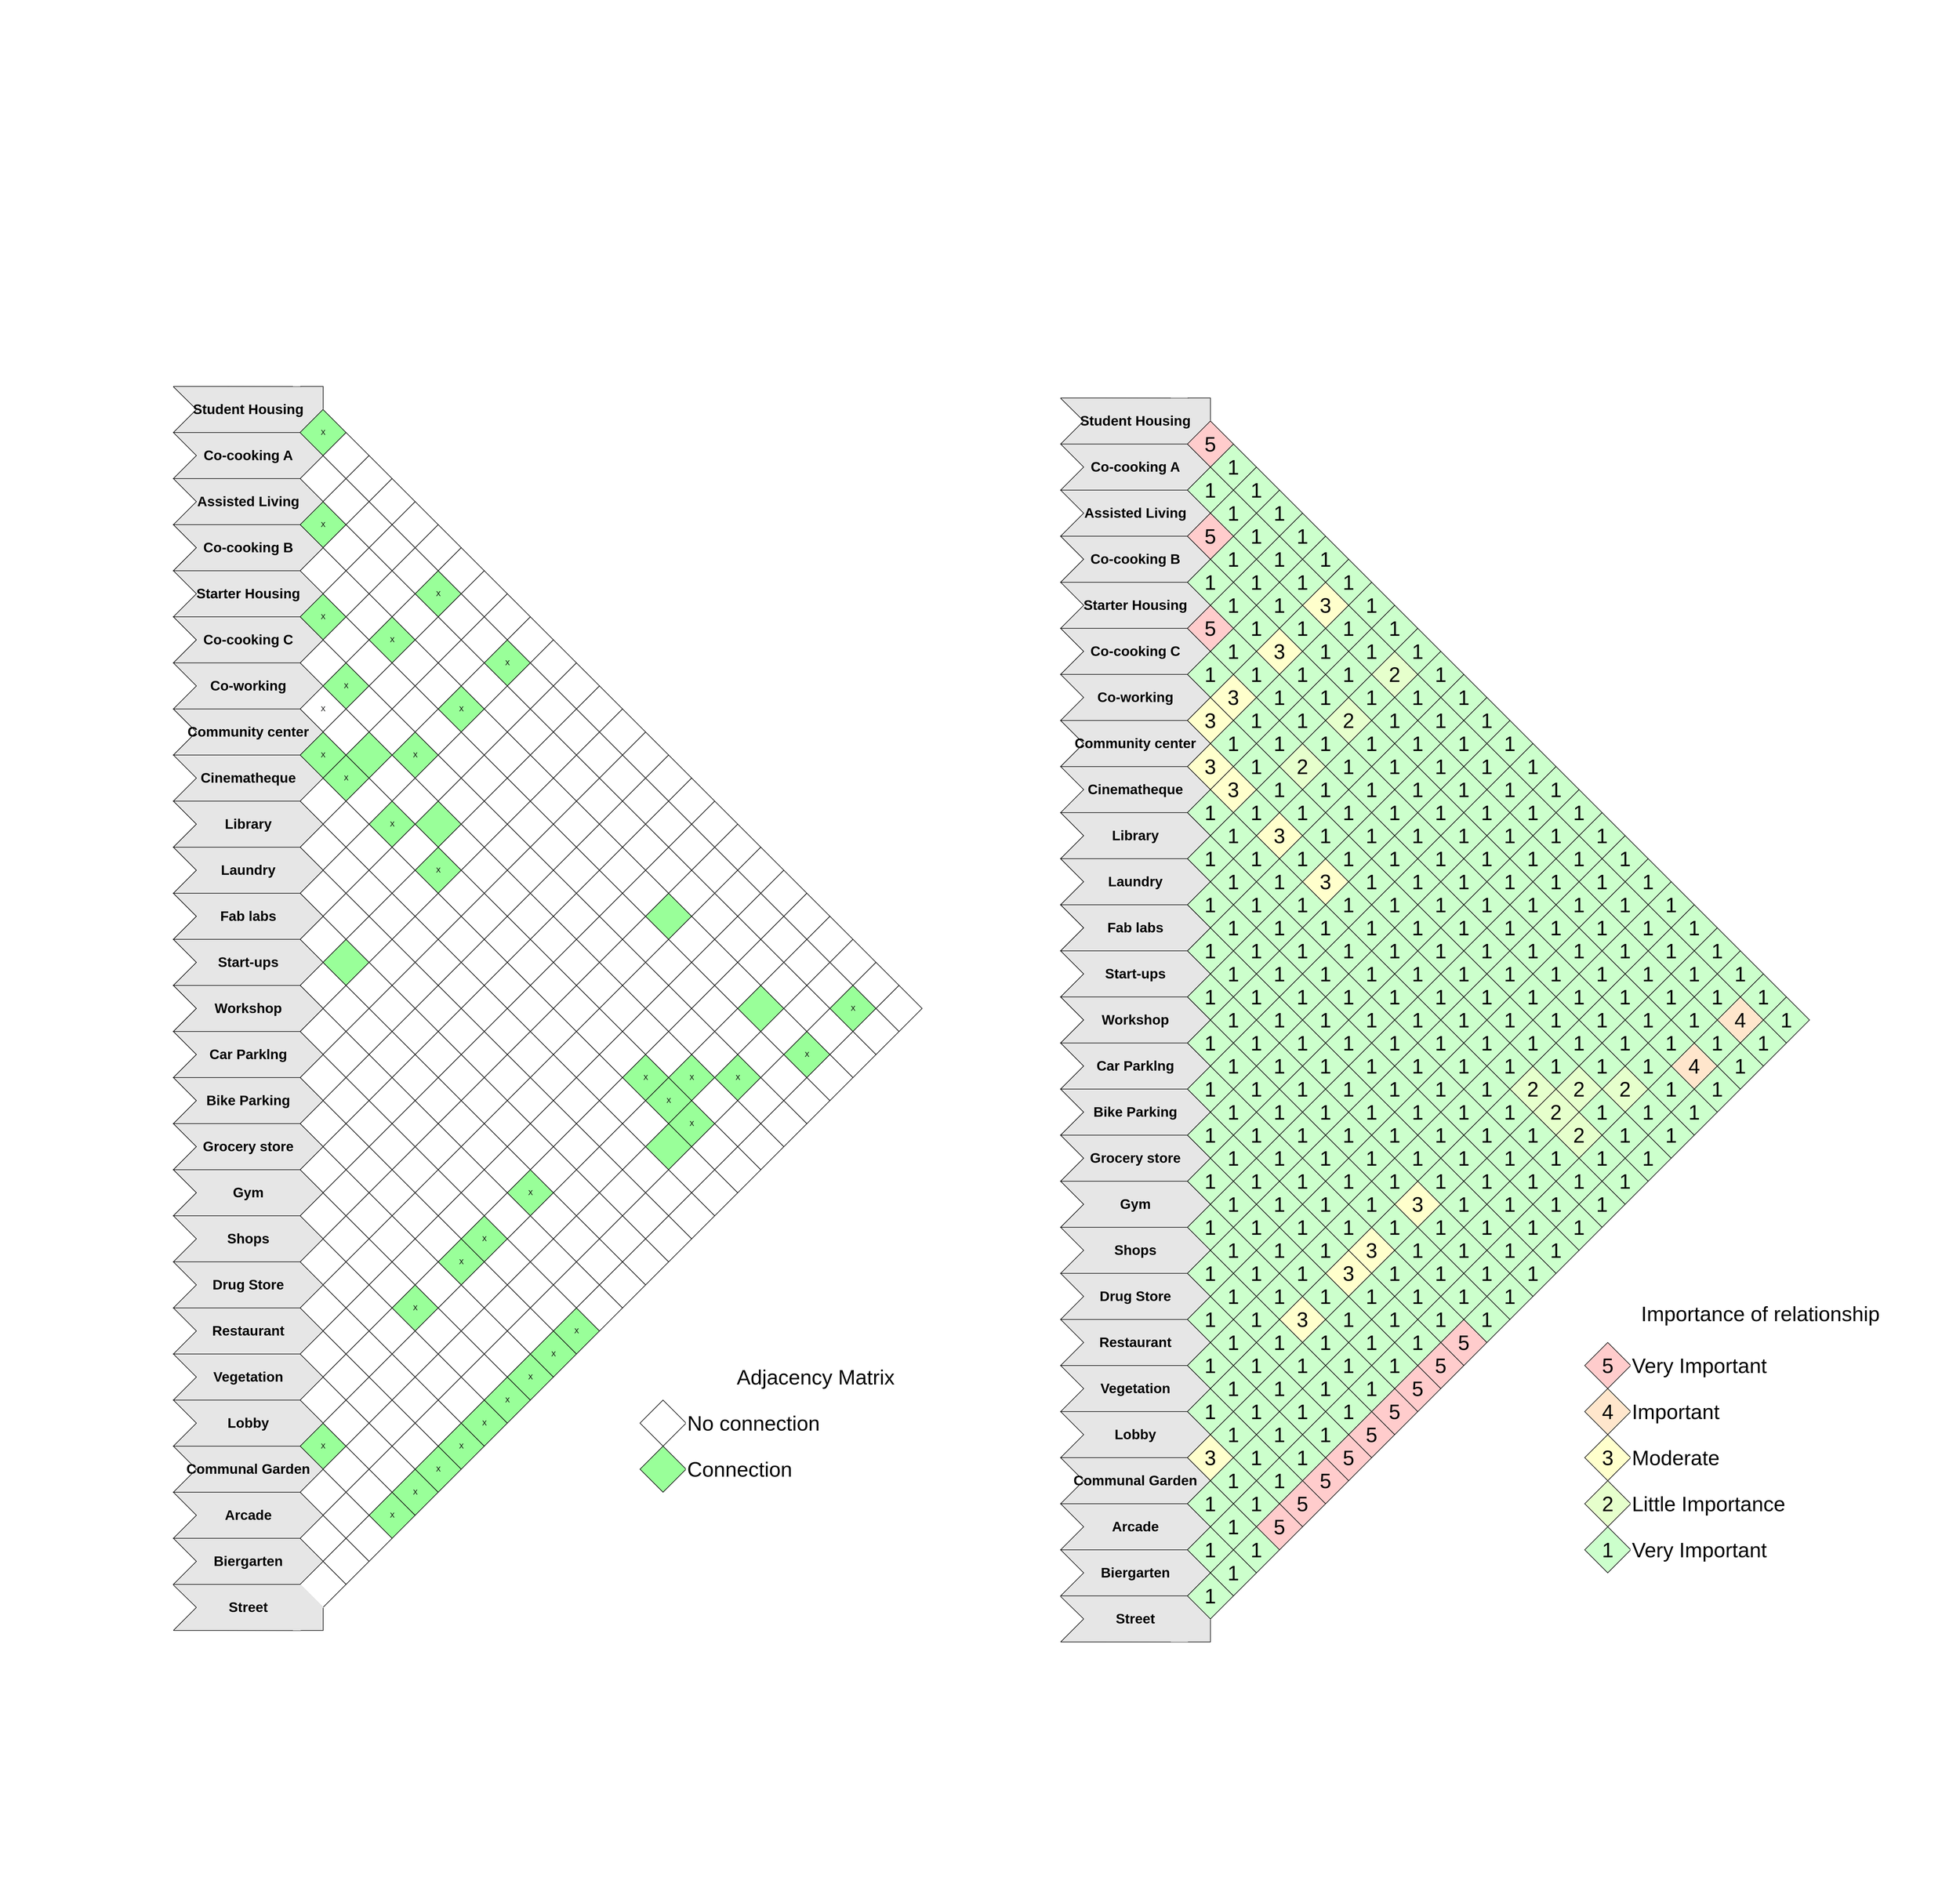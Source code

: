 <mxfile version="16.4.6" type="github">
  <diagram id="Hw2S453Y-IoN0b7v4K89" name="Page-1">
    <mxGraphModel dx="3195" dy="2468" grid="1" gridSize="10" guides="1" tooltips="1" connect="1" arrows="1" fold="1" page="1" pageScale="1" pageWidth="850" pageHeight="1100" math="0" shadow="0">
      <root>
        <mxCell id="0" />
        <mxCell id="1" parent="0" />
        <mxCell id="KqUciHSIiYLrp2Z9doXW-811" value="" style="rounded=0;whiteSpace=wrap;html=1;strokeColor=#FFFFFF;" parent="1" vertex="1">
          <mxGeometry x="10" y="-140" width="3400" height="3300" as="geometry" />
        </mxCell>
        <mxCell id="KqUciHSIiYLrp2Z9doXW-1" value="" style="rhombus;whiteSpace=wrap;html=1;" parent="1" vertex="1">
          <mxGeometry x="529.74" y="650" width="80" height="80" as="geometry" />
        </mxCell>
        <mxCell id="KqUciHSIiYLrp2Z9doXW-2" value="X" style="rhombus;whiteSpace=wrap;html=1;fillColor=#99FF99;" parent="1" vertex="1">
          <mxGeometry x="529.74" y="730" width="80" height="80" as="geometry" />
        </mxCell>
        <mxCell id="KqUciHSIiYLrp2Z9doXW-3" value="" style="rhombus;whiteSpace=wrap;html=1;" parent="1" vertex="1">
          <mxGeometry x="529.74" y="810" width="80" height="80" as="geometry" />
        </mxCell>
        <mxCell id="KqUciHSIiYLrp2Z9doXW-4" value="X" style="rhombus;whiteSpace=wrap;html=1;fillColor=#99FF99;" parent="1" vertex="1">
          <mxGeometry x="529.74" y="890" width="80" height="80" as="geometry" />
        </mxCell>
        <mxCell id="KqUciHSIiYLrp2Z9doXW-5" value="" style="rhombus;whiteSpace=wrap;html=1;" parent="1" vertex="1">
          <mxGeometry x="529.74" y="970" width="80" height="80" as="geometry" />
        </mxCell>
        <mxCell id="KqUciHSIiYLrp2Z9doXW-6" value="X" style="rhombus;whiteSpace=wrap;html=1;fillColor=#FFFFFF;" parent="1" vertex="1">
          <mxGeometry x="529.74" y="1050" width="80" height="80" as="geometry" />
        </mxCell>
        <mxCell id="KqUciHSIiYLrp2Z9doXW-7" value="X" style="rhombus;whiteSpace=wrap;html=1;fillColor=#99FF99;" parent="1" vertex="1">
          <mxGeometry x="529.74" y="1130" width="80" height="80" as="geometry" />
        </mxCell>
        <mxCell id="KqUciHSIiYLrp2Z9doXW-8" value="" style="rhombus;whiteSpace=wrap;html=1;" parent="1" vertex="1">
          <mxGeometry x="529.74" y="1210" width="80" height="80" as="geometry" />
        </mxCell>
        <mxCell id="KqUciHSIiYLrp2Z9doXW-9" value="" style="rhombus;whiteSpace=wrap;html=1;" parent="1" vertex="1">
          <mxGeometry x="529.74" y="1290" width="80" height="80" as="geometry" />
        </mxCell>
        <mxCell id="KqUciHSIiYLrp2Z9doXW-10" value="" style="rhombus;whiteSpace=wrap;html=1;" parent="1" vertex="1">
          <mxGeometry x="529.74" y="1370" width="80" height="80" as="geometry" />
        </mxCell>
        <mxCell id="KqUciHSIiYLrp2Z9doXW-11" value="" style="rhombus;whiteSpace=wrap;html=1;" parent="1" vertex="1">
          <mxGeometry x="529.74" y="1450" width="80" height="80" as="geometry" />
        </mxCell>
        <mxCell id="KqUciHSIiYLrp2Z9doXW-12" value="" style="rhombus;whiteSpace=wrap;html=1;" parent="1" vertex="1">
          <mxGeometry x="529.74" y="1530" width="80" height="80" as="geometry" />
        </mxCell>
        <mxCell id="KqUciHSIiYLrp2Z9doXW-13" value="" style="rhombus;whiteSpace=wrap;html=1;" parent="1" vertex="1">
          <mxGeometry x="529.74" y="1610" width="80" height="80" as="geometry" />
        </mxCell>
        <mxCell id="KqUciHSIiYLrp2Z9doXW-14" value="" style="rhombus;whiteSpace=wrap;html=1;" parent="1" vertex="1">
          <mxGeometry x="529.74" y="1690" width="80" height="80" as="geometry" />
        </mxCell>
        <mxCell id="KqUciHSIiYLrp2Z9doXW-15" value="" style="rhombus;whiteSpace=wrap;html=1;" parent="1" vertex="1">
          <mxGeometry x="529.74" y="1770" width="80" height="80" as="geometry" />
        </mxCell>
        <mxCell id="KqUciHSIiYLrp2Z9doXW-16" value="" style="rhombus;whiteSpace=wrap;html=1;" parent="1" vertex="1">
          <mxGeometry x="529.74" y="1850" width="80" height="80" as="geometry" />
        </mxCell>
        <mxCell id="KqUciHSIiYLrp2Z9doXW-17" value="" style="rhombus;whiteSpace=wrap;html=1;" parent="1" vertex="1">
          <mxGeometry x="529.74" y="1930" width="80" height="80" as="geometry" />
        </mxCell>
        <mxCell id="KqUciHSIiYLrp2Z9doXW-18" value="" style="rhombus;whiteSpace=wrap;html=1;" parent="1" vertex="1">
          <mxGeometry x="529.74" y="2010" width="80" height="80" as="geometry" />
        </mxCell>
        <mxCell id="KqUciHSIiYLrp2Z9doXW-19" value="" style="rhombus;whiteSpace=wrap;html=1;" parent="1" vertex="1">
          <mxGeometry x="529.74" y="2090" width="80" height="80" as="geometry" />
        </mxCell>
        <mxCell id="KqUciHSIiYLrp2Z9doXW-20" value="" style="rhombus;whiteSpace=wrap;html=1;" parent="1" vertex="1">
          <mxGeometry x="529.74" y="2170" width="80" height="80" as="geometry" />
        </mxCell>
        <mxCell id="KqUciHSIiYLrp2Z9doXW-21" value="" style="rhombus;whiteSpace=wrap;html=1;" parent="1" vertex="1">
          <mxGeometry x="529.74" y="2250" width="80" height="80" as="geometry" />
        </mxCell>
        <mxCell id="KqUciHSIiYLrp2Z9doXW-22" value="X" style="rhombus;whiteSpace=wrap;html=1;fillColor=#99FF99;" parent="1" vertex="1">
          <mxGeometry x="529.74" y="2330" width="80" height="80" as="geometry" />
        </mxCell>
        <mxCell id="KqUciHSIiYLrp2Z9doXW-23" value="" style="rhombus;whiteSpace=wrap;html=1;" parent="1" vertex="1">
          <mxGeometry x="529.74" y="2410" width="80" height="80" as="geometry" />
        </mxCell>
        <mxCell id="KqUciHSIiYLrp2Z9doXW-24" value="" style="rhombus;whiteSpace=wrap;html=1;" parent="1" vertex="1">
          <mxGeometry x="529.74" y="2490" width="80" height="80" as="geometry" />
        </mxCell>
        <mxCell id="KqUciHSIiYLrp2Z9doXW-25" value="" style="rhombus;whiteSpace=wrap;html=1;" parent="1" vertex="1">
          <mxGeometry x="569.74" y="610" width="80" height="80" as="geometry" />
        </mxCell>
        <mxCell id="KqUciHSIiYLrp2Z9doXW-26" value="" style="rhombus;whiteSpace=wrap;html=1;" parent="1" vertex="1">
          <mxGeometry x="569.74" y="690" width="80" height="80" as="geometry" />
        </mxCell>
        <mxCell id="KqUciHSIiYLrp2Z9doXW-27" value="" style="rhombus;whiteSpace=wrap;html=1;" parent="1" vertex="1">
          <mxGeometry x="569.74" y="770" width="80" height="80" as="geometry" />
        </mxCell>
        <mxCell id="KqUciHSIiYLrp2Z9doXW-28" value="" style="rhombus;whiteSpace=wrap;html=1;" parent="1" vertex="1">
          <mxGeometry x="569.74" y="850" width="80" height="80" as="geometry" />
        </mxCell>
        <mxCell id="KqUciHSIiYLrp2Z9doXW-29" value="" style="rhombus;whiteSpace=wrap;html=1;" parent="1" vertex="1">
          <mxGeometry x="569.74" y="930" width="80" height="80" as="geometry" />
        </mxCell>
        <mxCell id="KqUciHSIiYLrp2Z9doXW-30" value="X" style="rhombus;whiteSpace=wrap;html=1;fillColor=#99FF99;" parent="1" vertex="1">
          <mxGeometry x="569.74" y="1010" width="80" height="80" as="geometry" />
        </mxCell>
        <mxCell id="KqUciHSIiYLrp2Z9doXW-31" value="" style="rhombus;whiteSpace=wrap;html=1;" parent="1" vertex="1">
          <mxGeometry x="569.74" y="1090" width="80" height="80" as="geometry" />
        </mxCell>
        <mxCell id="KqUciHSIiYLrp2Z9doXW-32" value="X" style="rhombus;whiteSpace=wrap;html=1;fillColor=#99FF99;" parent="1" vertex="1">
          <mxGeometry x="569.74" y="1170" width="80" height="80" as="geometry" />
        </mxCell>
        <mxCell id="KqUciHSIiYLrp2Z9doXW-33" value="" style="rhombus;whiteSpace=wrap;html=1;" parent="1" vertex="1">
          <mxGeometry x="569.74" y="1250" width="80" height="80" as="geometry" />
        </mxCell>
        <mxCell id="KqUciHSIiYLrp2Z9doXW-34" value="" style="rhombus;whiteSpace=wrap;html=1;" parent="1" vertex="1">
          <mxGeometry x="569.74" y="1330" width="80" height="80" as="geometry" />
        </mxCell>
        <mxCell id="KqUciHSIiYLrp2Z9doXW-35" value="" style="rhombus;whiteSpace=wrap;html=1;" parent="1" vertex="1">
          <mxGeometry x="569.74" y="1410" width="80" height="80" as="geometry" />
        </mxCell>
        <mxCell id="KqUciHSIiYLrp2Z9doXW-36" value="" style="rhombus;whiteSpace=wrap;html=1;fillColor=#99FF99;" parent="1" vertex="1">
          <mxGeometry x="569.74" y="1490" width="80" height="80" as="geometry" />
        </mxCell>
        <mxCell id="KqUciHSIiYLrp2Z9doXW-37" value="" style="rhombus;whiteSpace=wrap;html=1;" parent="1" vertex="1">
          <mxGeometry x="569.74" y="1570" width="80" height="80" as="geometry" />
        </mxCell>
        <mxCell id="KqUciHSIiYLrp2Z9doXW-38" value="" style="rhombus;whiteSpace=wrap;html=1;" parent="1" vertex="1">
          <mxGeometry x="569.74" y="1650" width="80" height="80" as="geometry" />
        </mxCell>
        <mxCell id="KqUciHSIiYLrp2Z9doXW-39" value="" style="rhombus;whiteSpace=wrap;html=1;" parent="1" vertex="1">
          <mxGeometry x="569.74" y="1730" width="80" height="80" as="geometry" />
        </mxCell>
        <mxCell id="KqUciHSIiYLrp2Z9doXW-40" value="" style="rhombus;whiteSpace=wrap;html=1;" parent="1" vertex="1">
          <mxGeometry x="569.74" y="1810" width="80" height="80" as="geometry" />
        </mxCell>
        <mxCell id="KqUciHSIiYLrp2Z9doXW-41" value="" style="rhombus;whiteSpace=wrap;html=1;" parent="1" vertex="1">
          <mxGeometry x="569.74" y="1890" width="80" height="80" as="geometry" />
        </mxCell>
        <mxCell id="KqUciHSIiYLrp2Z9doXW-42" value="" style="rhombus;whiteSpace=wrap;html=1;" parent="1" vertex="1">
          <mxGeometry x="569.74" y="1970" width="80" height="80" as="geometry" />
        </mxCell>
        <mxCell id="KqUciHSIiYLrp2Z9doXW-43" value="" style="rhombus;whiteSpace=wrap;html=1;" parent="1" vertex="1">
          <mxGeometry x="569.74" y="2050" width="80" height="80" as="geometry" />
        </mxCell>
        <mxCell id="KqUciHSIiYLrp2Z9doXW-44" value="" style="rhombus;whiteSpace=wrap;html=1;" parent="1" vertex="1">
          <mxGeometry x="569.74" y="2130" width="80" height="80" as="geometry" />
        </mxCell>
        <mxCell id="KqUciHSIiYLrp2Z9doXW-45" value="" style="rhombus;whiteSpace=wrap;html=1;" parent="1" vertex="1">
          <mxGeometry x="569.74" y="2210" width="80" height="80" as="geometry" />
        </mxCell>
        <mxCell id="KqUciHSIiYLrp2Z9doXW-46" value="" style="rhombus;whiteSpace=wrap;html=1;" parent="1" vertex="1">
          <mxGeometry x="569.74" y="2290" width="80" height="80" as="geometry" />
        </mxCell>
        <mxCell id="KqUciHSIiYLrp2Z9doXW-47" value="" style="rhombus;whiteSpace=wrap;html=1;" parent="1" vertex="1">
          <mxGeometry x="569.74" y="2370" width="80" height="80" as="geometry" />
        </mxCell>
        <mxCell id="KqUciHSIiYLrp2Z9doXW-48" value="" style="rhombus;whiteSpace=wrap;html=1;" parent="1" vertex="1">
          <mxGeometry x="569.74" y="2450" width="80" height="80" as="geometry" />
        </mxCell>
        <mxCell id="KqUciHSIiYLrp2Z9doXW-49" value="" style="rhombus;whiteSpace=wrap;html=1;" parent="1" vertex="1">
          <mxGeometry x="609.74" y="650" width="80" height="80" as="geometry" />
        </mxCell>
        <mxCell id="KqUciHSIiYLrp2Z9doXW-50" value="" style="rhombus;whiteSpace=wrap;html=1;" parent="1" vertex="1">
          <mxGeometry x="609.74" y="730" width="80" height="80" as="geometry" />
        </mxCell>
        <mxCell id="KqUciHSIiYLrp2Z9doXW-51" value="" style="rhombus;whiteSpace=wrap;html=1;" parent="1" vertex="1">
          <mxGeometry x="609.74" y="810" width="80" height="80" as="geometry" />
        </mxCell>
        <mxCell id="KqUciHSIiYLrp2Z9doXW-52" value="" style="rhombus;whiteSpace=wrap;html=1;" parent="1" vertex="1">
          <mxGeometry x="609.74" y="890" width="80" height="80" as="geometry" />
        </mxCell>
        <mxCell id="KqUciHSIiYLrp2Z9doXW-53" value="" style="rhombus;whiteSpace=wrap;html=1;" parent="1" vertex="1">
          <mxGeometry x="609.74" y="970" width="80" height="80" as="geometry" />
        </mxCell>
        <mxCell id="KqUciHSIiYLrp2Z9doXW-54" value="" style="rhombus;whiteSpace=wrap;html=1;" parent="1" vertex="1">
          <mxGeometry x="609.74" y="1050" width="80" height="80" as="geometry" />
        </mxCell>
        <mxCell id="KqUciHSIiYLrp2Z9doXW-55" value="" style="rhombus;whiteSpace=wrap;html=1;fillColor=#99FF99;" parent="1" vertex="1">
          <mxGeometry x="609.74" y="1130" width="80" height="80" as="geometry" />
        </mxCell>
        <mxCell id="KqUciHSIiYLrp2Z9doXW-56" value="" style="rhombus;whiteSpace=wrap;html=1;" parent="1" vertex="1">
          <mxGeometry x="609.74" y="1210" width="80" height="80" as="geometry" />
        </mxCell>
        <mxCell id="KqUciHSIiYLrp2Z9doXW-57" value="" style="rhombus;whiteSpace=wrap;html=1;" parent="1" vertex="1">
          <mxGeometry x="609.74" y="1290" width="80" height="80" as="geometry" />
        </mxCell>
        <mxCell id="KqUciHSIiYLrp2Z9doXW-58" value="" style="rhombus;whiteSpace=wrap;html=1;" parent="1" vertex="1">
          <mxGeometry x="609.74" y="1370" width="80" height="80" as="geometry" />
        </mxCell>
        <mxCell id="KqUciHSIiYLrp2Z9doXW-59" value="" style="rhombus;whiteSpace=wrap;html=1;" parent="1" vertex="1">
          <mxGeometry x="609.74" y="1450" width="80" height="80" as="geometry" />
        </mxCell>
        <mxCell id="KqUciHSIiYLrp2Z9doXW-60" value="" style="rhombus;whiteSpace=wrap;html=1;" parent="1" vertex="1">
          <mxGeometry x="609.74" y="1530" width="80" height="80" as="geometry" />
        </mxCell>
        <mxCell id="KqUciHSIiYLrp2Z9doXW-61" value="" style="rhombus;whiteSpace=wrap;html=1;" parent="1" vertex="1">
          <mxGeometry x="609.74" y="1610" width="80" height="80" as="geometry" />
        </mxCell>
        <mxCell id="KqUciHSIiYLrp2Z9doXW-62" value="" style="rhombus;whiteSpace=wrap;html=1;" parent="1" vertex="1">
          <mxGeometry x="609.74" y="1690" width="80" height="80" as="geometry" />
        </mxCell>
        <mxCell id="KqUciHSIiYLrp2Z9doXW-63" value="" style="rhombus;whiteSpace=wrap;html=1;" parent="1" vertex="1">
          <mxGeometry x="609.74" y="1770" width="80" height="80" as="geometry" />
        </mxCell>
        <mxCell id="KqUciHSIiYLrp2Z9doXW-64" value="" style="rhombus;whiteSpace=wrap;html=1;" parent="1" vertex="1">
          <mxGeometry x="609.74" y="1850" width="80" height="80" as="geometry" />
        </mxCell>
        <mxCell id="KqUciHSIiYLrp2Z9doXW-65" value="" style="rhombus;whiteSpace=wrap;html=1;" parent="1" vertex="1">
          <mxGeometry x="609.74" y="1930" width="80" height="80" as="geometry" />
        </mxCell>
        <mxCell id="KqUciHSIiYLrp2Z9doXW-66" value="" style="rhombus;whiteSpace=wrap;html=1;" parent="1" vertex="1">
          <mxGeometry x="609.74" y="2010" width="80" height="80" as="geometry" />
        </mxCell>
        <mxCell id="KqUciHSIiYLrp2Z9doXW-67" value="" style="rhombus;whiteSpace=wrap;html=1;" parent="1" vertex="1">
          <mxGeometry x="609.74" y="2090" width="80" height="80" as="geometry" />
        </mxCell>
        <mxCell id="KqUciHSIiYLrp2Z9doXW-68" value="" style="rhombus;whiteSpace=wrap;html=1;" parent="1" vertex="1">
          <mxGeometry x="609.74" y="2170" width="80" height="80" as="geometry" />
        </mxCell>
        <mxCell id="KqUciHSIiYLrp2Z9doXW-69" value="" style="rhombus;whiteSpace=wrap;html=1;" parent="1" vertex="1">
          <mxGeometry x="609.74" y="2250" width="80" height="80" as="geometry" />
        </mxCell>
        <mxCell id="KqUciHSIiYLrp2Z9doXW-70" value="" style="rhombus;whiteSpace=wrap;html=1;" parent="1" vertex="1">
          <mxGeometry x="609.74" y="2330" width="80" height="80" as="geometry" />
        </mxCell>
        <mxCell id="KqUciHSIiYLrp2Z9doXW-71" value="" style="rhombus;whiteSpace=wrap;html=1;" parent="1" vertex="1">
          <mxGeometry x="609.74" y="2410" width="80" height="80" as="geometry" />
        </mxCell>
        <mxCell id="KqUciHSIiYLrp2Z9doXW-72" value="" style="rhombus;whiteSpace=wrap;html=1;" parent="1" vertex="1">
          <mxGeometry x="649.74" y="690" width="80" height="80" as="geometry" />
        </mxCell>
        <mxCell id="KqUciHSIiYLrp2Z9doXW-73" value="" style="rhombus;whiteSpace=wrap;html=1;" parent="1" vertex="1">
          <mxGeometry x="649.74" y="770" width="80" height="80" as="geometry" />
        </mxCell>
        <mxCell id="KqUciHSIiYLrp2Z9doXW-74" value="" style="rhombus;whiteSpace=wrap;html=1;" parent="1" vertex="1">
          <mxGeometry x="649.74" y="850" width="80" height="80" as="geometry" />
        </mxCell>
        <mxCell id="KqUciHSIiYLrp2Z9doXW-75" value="X" style="rhombus;whiteSpace=wrap;html=1;fillColor=#99FF99;" parent="1" vertex="1">
          <mxGeometry x="649.74" y="930" width="80" height="80" as="geometry" />
        </mxCell>
        <mxCell id="KqUciHSIiYLrp2Z9doXW-76" value="" style="rhombus;whiteSpace=wrap;html=1;" parent="1" vertex="1">
          <mxGeometry x="649.74" y="1010" width="80" height="80" as="geometry" />
        </mxCell>
        <mxCell id="KqUciHSIiYLrp2Z9doXW-77" value="" style="rhombus;whiteSpace=wrap;html=1;" parent="1" vertex="1">
          <mxGeometry x="649.74" y="1090" width="80" height="80" as="geometry" />
        </mxCell>
        <mxCell id="KqUciHSIiYLrp2Z9doXW-78" value="" style="rhombus;whiteSpace=wrap;html=1;" parent="1" vertex="1">
          <mxGeometry x="649.74" y="1170" width="80" height="80" as="geometry" />
        </mxCell>
        <mxCell id="KqUciHSIiYLrp2Z9doXW-79" value="X" style="rhombus;whiteSpace=wrap;html=1;fillColor=#99FF99;" parent="1" vertex="1">
          <mxGeometry x="649.74" y="1250" width="80" height="80" as="geometry" />
        </mxCell>
        <mxCell id="KqUciHSIiYLrp2Z9doXW-80" value="" style="rhombus;whiteSpace=wrap;html=1;" parent="1" vertex="1">
          <mxGeometry x="649.74" y="1330" width="80" height="80" as="geometry" />
        </mxCell>
        <mxCell id="KqUciHSIiYLrp2Z9doXW-81" value="" style="rhombus;whiteSpace=wrap;html=1;" parent="1" vertex="1">
          <mxGeometry x="649.74" y="1410" width="80" height="80" as="geometry" />
        </mxCell>
        <mxCell id="KqUciHSIiYLrp2Z9doXW-82" value="" style="rhombus;whiteSpace=wrap;html=1;" parent="1" vertex="1">
          <mxGeometry x="649.74" y="1490" width="80" height="80" as="geometry" />
        </mxCell>
        <mxCell id="KqUciHSIiYLrp2Z9doXW-83" value="" style="rhombus;whiteSpace=wrap;html=1;" parent="1" vertex="1">
          <mxGeometry x="649.74" y="1570" width="80" height="80" as="geometry" />
        </mxCell>
        <mxCell id="KqUciHSIiYLrp2Z9doXW-84" value="" style="rhombus;whiteSpace=wrap;html=1;" parent="1" vertex="1">
          <mxGeometry x="649.74" y="1650" width="80" height="80" as="geometry" />
        </mxCell>
        <mxCell id="KqUciHSIiYLrp2Z9doXW-85" value="" style="rhombus;whiteSpace=wrap;html=1;" parent="1" vertex="1">
          <mxGeometry x="649.74" y="1730" width="80" height="80" as="geometry" />
        </mxCell>
        <mxCell id="KqUciHSIiYLrp2Z9doXW-86" value="" style="rhombus;whiteSpace=wrap;html=1;" parent="1" vertex="1">
          <mxGeometry x="649.74" y="1810" width="80" height="80" as="geometry" />
        </mxCell>
        <mxCell id="KqUciHSIiYLrp2Z9doXW-87" value="" style="rhombus;whiteSpace=wrap;html=1;" parent="1" vertex="1">
          <mxGeometry x="649.74" y="1890" width="80" height="80" as="geometry" />
        </mxCell>
        <mxCell id="KqUciHSIiYLrp2Z9doXW-88" value="" style="rhombus;whiteSpace=wrap;html=1;" parent="1" vertex="1">
          <mxGeometry x="649.74" y="1970" width="80" height="80" as="geometry" />
        </mxCell>
        <mxCell id="KqUciHSIiYLrp2Z9doXW-89" value="" style="rhombus;whiteSpace=wrap;html=1;" parent="1" vertex="1">
          <mxGeometry x="649.74" y="2050" width="80" height="80" as="geometry" />
        </mxCell>
        <mxCell id="KqUciHSIiYLrp2Z9doXW-90" value="" style="rhombus;whiteSpace=wrap;html=1;" parent="1" vertex="1">
          <mxGeometry x="649.74" y="2130" width="80" height="80" as="geometry" />
        </mxCell>
        <mxCell id="KqUciHSIiYLrp2Z9doXW-91" value="" style="rhombus;whiteSpace=wrap;html=1;" parent="1" vertex="1">
          <mxGeometry x="649.74" y="2210" width="80" height="80" as="geometry" />
        </mxCell>
        <mxCell id="KqUciHSIiYLrp2Z9doXW-92" value="" style="rhombus;whiteSpace=wrap;html=1;" parent="1" vertex="1">
          <mxGeometry x="649.74" y="2290" width="80" height="80" as="geometry" />
        </mxCell>
        <mxCell id="KqUciHSIiYLrp2Z9doXW-93" value="" style="rhombus;whiteSpace=wrap;html=1;" parent="1" vertex="1">
          <mxGeometry x="649.74" y="2370" width="80" height="80" as="geometry" />
        </mxCell>
        <mxCell id="KqUciHSIiYLrp2Z9doXW-94" value="" style="rhombus;whiteSpace=wrap;html=1;" parent="1" vertex="1">
          <mxGeometry x="689.74" y="730" width="80" height="80" as="geometry" />
        </mxCell>
        <mxCell id="KqUciHSIiYLrp2Z9doXW-95" value="" style="rhombus;whiteSpace=wrap;html=1;" parent="1" vertex="1">
          <mxGeometry x="689.74" y="810" width="80" height="80" as="geometry" />
        </mxCell>
        <mxCell id="KqUciHSIiYLrp2Z9doXW-96" value="" style="rhombus;whiteSpace=wrap;html=1;" parent="1" vertex="1">
          <mxGeometry x="689.74" y="890" width="80" height="80" as="geometry" />
        </mxCell>
        <mxCell id="KqUciHSIiYLrp2Z9doXW-97" value="" style="rhombus;whiteSpace=wrap;html=1;" parent="1" vertex="1">
          <mxGeometry x="689.74" y="970" width="80" height="80" as="geometry" />
        </mxCell>
        <mxCell id="KqUciHSIiYLrp2Z9doXW-98" value="" style="rhombus;whiteSpace=wrap;html=1;" parent="1" vertex="1">
          <mxGeometry x="689.74" y="1050" width="80" height="80" as="geometry" />
        </mxCell>
        <mxCell id="KqUciHSIiYLrp2Z9doXW-99" value="X" style="rhombus;whiteSpace=wrap;html=1;fillColor=#99FF99;" parent="1" vertex="1">
          <mxGeometry x="689.74" y="1130" width="80" height="80" as="geometry" />
        </mxCell>
        <mxCell id="KqUciHSIiYLrp2Z9doXW-100" value="" style="rhombus;whiteSpace=wrap;html=1;" parent="1" vertex="1">
          <mxGeometry x="689.74" y="1210" width="80" height="80" as="geometry" />
        </mxCell>
        <mxCell id="KqUciHSIiYLrp2Z9doXW-101" value="" style="rhombus;whiteSpace=wrap;html=1;" parent="1" vertex="1">
          <mxGeometry x="689.74" y="1290" width="80" height="80" as="geometry" />
        </mxCell>
        <mxCell id="KqUciHSIiYLrp2Z9doXW-102" value="" style="rhombus;whiteSpace=wrap;html=1;" parent="1" vertex="1">
          <mxGeometry x="689.74" y="1370" width="80" height="80" as="geometry" />
        </mxCell>
        <mxCell id="KqUciHSIiYLrp2Z9doXW-103" value="" style="rhombus;whiteSpace=wrap;html=1;" parent="1" vertex="1">
          <mxGeometry x="689.74" y="1450" width="80" height="80" as="geometry" />
        </mxCell>
        <mxCell id="KqUciHSIiYLrp2Z9doXW-104" value="" style="rhombus;whiteSpace=wrap;html=1;" parent="1" vertex="1">
          <mxGeometry x="689.74" y="1530" width="80" height="80" as="geometry" />
        </mxCell>
        <mxCell id="KqUciHSIiYLrp2Z9doXW-105" value="" style="rhombus;whiteSpace=wrap;html=1;" parent="1" vertex="1">
          <mxGeometry x="689.74" y="1610" width="80" height="80" as="geometry" />
        </mxCell>
        <mxCell id="KqUciHSIiYLrp2Z9doXW-106" value="" style="rhombus;whiteSpace=wrap;html=1;" parent="1" vertex="1">
          <mxGeometry x="689.74" y="1690" width="80" height="80" as="geometry" />
        </mxCell>
        <mxCell id="KqUciHSIiYLrp2Z9doXW-107" value="" style="rhombus;whiteSpace=wrap;html=1;" parent="1" vertex="1">
          <mxGeometry x="689.74" y="1770" width="80" height="80" as="geometry" />
        </mxCell>
        <mxCell id="KqUciHSIiYLrp2Z9doXW-108" value="" style="rhombus;whiteSpace=wrap;html=1;" parent="1" vertex="1">
          <mxGeometry x="689.74" y="1850" width="80" height="80" as="geometry" />
        </mxCell>
        <mxCell id="KqUciHSIiYLrp2Z9doXW-109" value="" style="rhombus;whiteSpace=wrap;html=1;" parent="1" vertex="1">
          <mxGeometry x="689.74" y="1930" width="80" height="80" as="geometry" />
        </mxCell>
        <mxCell id="KqUciHSIiYLrp2Z9doXW-110" value="" style="rhombus;whiteSpace=wrap;html=1;" parent="1" vertex="1">
          <mxGeometry x="689.74" y="2010" width="80" height="80" as="geometry" />
        </mxCell>
        <mxCell id="KqUciHSIiYLrp2Z9doXW-111" value="X" style="rhombus;whiteSpace=wrap;html=1;fillColor=#99FF99;" parent="1" vertex="1">
          <mxGeometry x="689.74" y="2090" width="80" height="80" as="geometry" />
        </mxCell>
        <mxCell id="KqUciHSIiYLrp2Z9doXW-112" value="" style="rhombus;whiteSpace=wrap;html=1;" parent="1" vertex="1">
          <mxGeometry x="689.74" y="2170" width="80" height="80" as="geometry" />
        </mxCell>
        <mxCell id="KqUciHSIiYLrp2Z9doXW-113" value="" style="rhombus;whiteSpace=wrap;html=1;" parent="1" vertex="1">
          <mxGeometry x="689.74" y="2250" width="80" height="80" as="geometry" />
        </mxCell>
        <mxCell id="KqUciHSIiYLrp2Z9doXW-114" value="" style="rhombus;whiteSpace=wrap;html=1;" parent="1" vertex="1">
          <mxGeometry x="689.74" y="2330" width="80" height="80" as="geometry" />
        </mxCell>
        <mxCell id="KqUciHSIiYLrp2Z9doXW-115" value="" style="rhombus;whiteSpace=wrap;html=1;" parent="1" vertex="1">
          <mxGeometry x="729.74" y="770" width="80" height="80" as="geometry" />
        </mxCell>
        <mxCell id="KqUciHSIiYLrp2Z9doXW-116" value="X" style="rhombus;whiteSpace=wrap;html=1;fillColor=#99FF99;" parent="1" vertex="1">
          <mxGeometry x="729.74" y="850" width="80" height="80" as="geometry" />
        </mxCell>
        <mxCell id="KqUciHSIiYLrp2Z9doXW-117" value="" style="rhombus;whiteSpace=wrap;html=1;" parent="1" vertex="1">
          <mxGeometry x="729.74" y="930" width="80" height="80" as="geometry" />
        </mxCell>
        <mxCell id="KqUciHSIiYLrp2Z9doXW-118" value="" style="rhombus;whiteSpace=wrap;html=1;" parent="1" vertex="1">
          <mxGeometry x="729.74" y="1010" width="80" height="80" as="geometry" />
        </mxCell>
        <mxCell id="KqUciHSIiYLrp2Z9doXW-119" value="" style="rhombus;whiteSpace=wrap;html=1;" parent="1" vertex="1">
          <mxGeometry x="729.74" y="1090" width="80" height="80" as="geometry" />
        </mxCell>
        <mxCell id="KqUciHSIiYLrp2Z9doXW-120" value="" style="rhombus;whiteSpace=wrap;html=1;" parent="1" vertex="1">
          <mxGeometry x="729.74" y="1170" width="80" height="80" as="geometry" />
        </mxCell>
        <mxCell id="KqUciHSIiYLrp2Z9doXW-121" value="" style="rhombus;whiteSpace=wrap;html=1;fillColor=#99FF99;" parent="1" vertex="1">
          <mxGeometry x="729.74" y="1250" width="80" height="80" as="geometry" />
        </mxCell>
        <mxCell id="KqUciHSIiYLrp2Z9doXW-122" value="X" style="rhombus;whiteSpace=wrap;html=1;fillColor=#99FF99;" parent="1" vertex="1">
          <mxGeometry x="729.74" y="1330" width="80" height="80" as="geometry" />
        </mxCell>
        <mxCell id="KqUciHSIiYLrp2Z9doXW-123" value="" style="rhombus;whiteSpace=wrap;html=1;" parent="1" vertex="1">
          <mxGeometry x="729.74" y="1410" width="80" height="80" as="geometry" />
        </mxCell>
        <mxCell id="KqUciHSIiYLrp2Z9doXW-124" value="" style="rhombus;whiteSpace=wrap;html=1;" parent="1" vertex="1">
          <mxGeometry x="729.74" y="1490" width="80" height="80" as="geometry" />
        </mxCell>
        <mxCell id="KqUciHSIiYLrp2Z9doXW-125" value="" style="rhombus;whiteSpace=wrap;html=1;" parent="1" vertex="1">
          <mxGeometry x="729.74" y="1570" width="80" height="80" as="geometry" />
        </mxCell>
        <mxCell id="KqUciHSIiYLrp2Z9doXW-126" value="" style="rhombus;whiteSpace=wrap;html=1;" parent="1" vertex="1">
          <mxGeometry x="729.74" y="1650" width="80" height="80" as="geometry" />
        </mxCell>
        <mxCell id="KqUciHSIiYLrp2Z9doXW-127" value="" style="rhombus;whiteSpace=wrap;html=1;" parent="1" vertex="1">
          <mxGeometry x="729.74" y="1730" width="80" height="80" as="geometry" />
        </mxCell>
        <mxCell id="KqUciHSIiYLrp2Z9doXW-128" value="" style="rhombus;whiteSpace=wrap;html=1;" parent="1" vertex="1">
          <mxGeometry x="729.74" y="1810" width="80" height="80" as="geometry" />
        </mxCell>
        <mxCell id="KqUciHSIiYLrp2Z9doXW-129" value="" style="rhombus;whiteSpace=wrap;html=1;" parent="1" vertex="1">
          <mxGeometry x="729.74" y="1890" width="80" height="80" as="geometry" />
        </mxCell>
        <mxCell id="KqUciHSIiYLrp2Z9doXW-130" value="" style="rhombus;whiteSpace=wrap;html=1;" parent="1" vertex="1">
          <mxGeometry x="729.74" y="1970" width="80" height="80" as="geometry" />
        </mxCell>
        <mxCell id="KqUciHSIiYLrp2Z9doXW-131" value="" style="rhombus;whiteSpace=wrap;html=1;" parent="1" vertex="1">
          <mxGeometry x="729.74" y="2050" width="80" height="80" as="geometry" />
        </mxCell>
        <mxCell id="KqUciHSIiYLrp2Z9doXW-132" value="" style="rhombus;whiteSpace=wrap;html=1;" parent="1" vertex="1">
          <mxGeometry x="729.74" y="2130" width="80" height="80" as="geometry" />
        </mxCell>
        <mxCell id="KqUciHSIiYLrp2Z9doXW-133" value="" style="rhombus;whiteSpace=wrap;html=1;" parent="1" vertex="1">
          <mxGeometry x="729.74" y="2210" width="80" height="80" as="geometry" />
        </mxCell>
        <mxCell id="KqUciHSIiYLrp2Z9doXW-134" value="" style="rhombus;whiteSpace=wrap;html=1;" parent="1" vertex="1">
          <mxGeometry x="729.74" y="2290" width="80" height="80" as="geometry" />
        </mxCell>
        <mxCell id="KqUciHSIiYLrp2Z9doXW-135" value="" style="rhombus;whiteSpace=wrap;html=1;" parent="1" vertex="1">
          <mxGeometry x="769.74" y="810" width="80" height="80" as="geometry" />
        </mxCell>
        <mxCell id="KqUciHSIiYLrp2Z9doXW-136" value="" style="rhombus;whiteSpace=wrap;html=1;" parent="1" vertex="1">
          <mxGeometry x="769.74" y="890" width="80" height="80" as="geometry" />
        </mxCell>
        <mxCell id="KqUciHSIiYLrp2Z9doXW-137" value="" style="rhombus;whiteSpace=wrap;html=1;" parent="1" vertex="1">
          <mxGeometry x="769.74" y="970" width="80" height="80" as="geometry" />
        </mxCell>
        <mxCell id="KqUciHSIiYLrp2Z9doXW-138" value="X" style="rhombus;whiteSpace=wrap;html=1;fillColor=#99FF99;" parent="1" vertex="1">
          <mxGeometry x="769.74" y="1050" width="80" height="80" as="geometry" />
        </mxCell>
        <mxCell id="KqUciHSIiYLrp2Z9doXW-139" value="" style="rhombus;whiteSpace=wrap;html=1;" parent="1" vertex="1">
          <mxGeometry x="769.74" y="1130" width="80" height="80" as="geometry" />
        </mxCell>
        <mxCell id="KqUciHSIiYLrp2Z9doXW-140" value="" style="rhombus;whiteSpace=wrap;html=1;" parent="1" vertex="1">
          <mxGeometry x="769.74" y="1210" width="80" height="80" as="geometry" />
        </mxCell>
        <mxCell id="KqUciHSIiYLrp2Z9doXW-141" value="" style="rhombus;whiteSpace=wrap;html=1;" parent="1" vertex="1">
          <mxGeometry x="769.74" y="1290" width="80" height="80" as="geometry" />
        </mxCell>
        <mxCell id="KqUciHSIiYLrp2Z9doXW-142" value="" style="rhombus;whiteSpace=wrap;html=1;" parent="1" vertex="1">
          <mxGeometry x="769.74" y="1370" width="80" height="80" as="geometry" />
        </mxCell>
        <mxCell id="KqUciHSIiYLrp2Z9doXW-143" value="" style="rhombus;whiteSpace=wrap;html=1;" parent="1" vertex="1">
          <mxGeometry x="769.74" y="1450" width="80" height="80" as="geometry" />
        </mxCell>
        <mxCell id="KqUciHSIiYLrp2Z9doXW-144" value="" style="rhombus;whiteSpace=wrap;html=1;" parent="1" vertex="1">
          <mxGeometry x="769.74" y="1530" width="80" height="80" as="geometry" />
        </mxCell>
        <mxCell id="KqUciHSIiYLrp2Z9doXW-145" value="" style="rhombus;whiteSpace=wrap;html=1;" parent="1" vertex="1">
          <mxGeometry x="769.74" y="1610" width="80" height="80" as="geometry" />
        </mxCell>
        <mxCell id="KqUciHSIiYLrp2Z9doXW-146" value="" style="rhombus;whiteSpace=wrap;html=1;" parent="1" vertex="1">
          <mxGeometry x="769.74" y="1690" width="80" height="80" as="geometry" />
        </mxCell>
        <mxCell id="KqUciHSIiYLrp2Z9doXW-147" value="" style="rhombus;whiteSpace=wrap;html=1;" parent="1" vertex="1">
          <mxGeometry x="769.74" y="1770" width="80" height="80" as="geometry" />
        </mxCell>
        <mxCell id="KqUciHSIiYLrp2Z9doXW-148" value="" style="rhombus;whiteSpace=wrap;html=1;" parent="1" vertex="1">
          <mxGeometry x="769.74" y="1850" width="80" height="80" as="geometry" />
        </mxCell>
        <mxCell id="KqUciHSIiYLrp2Z9doXW-149" value="" style="rhombus;whiteSpace=wrap;html=1;" parent="1" vertex="1">
          <mxGeometry x="769.74" y="1930" width="80" height="80" as="geometry" />
        </mxCell>
        <mxCell id="KqUciHSIiYLrp2Z9doXW-150" value="X" style="rhombus;whiteSpace=wrap;html=1;fillColor=#99FF99;" parent="1" vertex="1">
          <mxGeometry x="769.74" y="2010" width="80" height="80" as="geometry" />
        </mxCell>
        <mxCell id="KqUciHSIiYLrp2Z9doXW-151" value="" style="rhombus;whiteSpace=wrap;html=1;" parent="1" vertex="1">
          <mxGeometry x="769.74" y="2090" width="80" height="80" as="geometry" />
        </mxCell>
        <mxCell id="KqUciHSIiYLrp2Z9doXW-152" value="" style="rhombus;whiteSpace=wrap;html=1;" parent="1" vertex="1">
          <mxGeometry x="769.74" y="2170" width="80" height="80" as="geometry" />
        </mxCell>
        <mxCell id="KqUciHSIiYLrp2Z9doXW-153" value="" style="rhombus;whiteSpace=wrap;html=1;" parent="1" vertex="1">
          <mxGeometry x="769.74" y="2250" width="80" height="80" as="geometry" />
        </mxCell>
        <mxCell id="KqUciHSIiYLrp2Z9doXW-154" value="" style="rhombus;whiteSpace=wrap;html=1;" parent="1" vertex="1">
          <mxGeometry x="809.74" y="850" width="80" height="80" as="geometry" />
        </mxCell>
        <mxCell id="KqUciHSIiYLrp2Z9doXW-155" value="" style="rhombus;whiteSpace=wrap;html=1;" parent="1" vertex="1">
          <mxGeometry x="809.74" y="930" width="80" height="80" as="geometry" />
        </mxCell>
        <mxCell id="KqUciHSIiYLrp2Z9doXW-156" value="" style="rhombus;whiteSpace=wrap;html=1;" parent="1" vertex="1">
          <mxGeometry x="809.74" y="1010" width="80" height="80" as="geometry" />
        </mxCell>
        <mxCell id="KqUciHSIiYLrp2Z9doXW-157" value="" style="rhombus;whiteSpace=wrap;html=1;" parent="1" vertex="1">
          <mxGeometry x="809.74" y="1090" width="80" height="80" as="geometry" />
        </mxCell>
        <mxCell id="KqUciHSIiYLrp2Z9doXW-158" value="" style="rhombus;whiteSpace=wrap;html=1;" parent="1" vertex="1">
          <mxGeometry x="809.74" y="1170" width="80" height="80" as="geometry" />
        </mxCell>
        <mxCell id="KqUciHSIiYLrp2Z9doXW-159" value="" style="rhombus;whiteSpace=wrap;html=1;" parent="1" vertex="1">
          <mxGeometry x="809.74" y="1250" width="80" height="80" as="geometry" />
        </mxCell>
        <mxCell id="KqUciHSIiYLrp2Z9doXW-160" value="" style="rhombus;whiteSpace=wrap;html=1;" parent="1" vertex="1">
          <mxGeometry x="809.74" y="1330" width="80" height="80" as="geometry" />
        </mxCell>
        <mxCell id="KqUciHSIiYLrp2Z9doXW-161" value="" style="rhombus;whiteSpace=wrap;html=1;" parent="1" vertex="1">
          <mxGeometry x="809.74" y="1410" width="80" height="80" as="geometry" />
        </mxCell>
        <mxCell id="KqUciHSIiYLrp2Z9doXW-162" value="" style="rhombus;whiteSpace=wrap;html=1;" parent="1" vertex="1">
          <mxGeometry x="809.74" y="1490" width="80" height="80" as="geometry" />
        </mxCell>
        <mxCell id="KqUciHSIiYLrp2Z9doXW-163" value="" style="rhombus;whiteSpace=wrap;html=1;" parent="1" vertex="1">
          <mxGeometry x="809.74" y="1570" width="80" height="80" as="geometry" />
        </mxCell>
        <mxCell id="KqUciHSIiYLrp2Z9doXW-164" value="" style="rhombus;whiteSpace=wrap;html=1;" parent="1" vertex="1">
          <mxGeometry x="809.74" y="1650" width="80" height="80" as="geometry" />
        </mxCell>
        <mxCell id="KqUciHSIiYLrp2Z9doXW-165" value="" style="rhombus;whiteSpace=wrap;html=1;" parent="1" vertex="1">
          <mxGeometry x="809.74" y="1730" width="80" height="80" as="geometry" />
        </mxCell>
        <mxCell id="KqUciHSIiYLrp2Z9doXW-166" value="" style="rhombus;whiteSpace=wrap;html=1;" parent="1" vertex="1">
          <mxGeometry x="809.74" y="1810" width="80" height="80" as="geometry" />
        </mxCell>
        <mxCell id="KqUciHSIiYLrp2Z9doXW-167" value="" style="rhombus;whiteSpace=wrap;html=1;" parent="1" vertex="1">
          <mxGeometry x="809.74" y="1890" width="80" height="80" as="geometry" />
        </mxCell>
        <mxCell id="KqUciHSIiYLrp2Z9doXW-168" value="X" style="rhombus;whiteSpace=wrap;html=1;fillColor=#99FF99;" parent="1" vertex="1">
          <mxGeometry x="809.74" y="1970" width="80" height="80" as="geometry" />
        </mxCell>
        <mxCell id="KqUciHSIiYLrp2Z9doXW-169" value="" style="rhombus;whiteSpace=wrap;html=1;" parent="1" vertex="1">
          <mxGeometry x="809.74" y="2050" width="80" height="80" as="geometry" />
        </mxCell>
        <mxCell id="KqUciHSIiYLrp2Z9doXW-170" value="" style="rhombus;whiteSpace=wrap;html=1;" parent="1" vertex="1">
          <mxGeometry x="809.74" y="2130" width="80" height="80" as="geometry" />
        </mxCell>
        <mxCell id="KqUciHSIiYLrp2Z9doXW-171" value="" style="rhombus;whiteSpace=wrap;html=1;" parent="1" vertex="1">
          <mxGeometry x="809.74" y="2210" width="80" height="80" as="geometry" />
        </mxCell>
        <mxCell id="KqUciHSIiYLrp2Z9doXW-172" value="" style="rhombus;whiteSpace=wrap;html=1;" parent="1" vertex="1">
          <mxGeometry x="849.74" y="890" width="80" height="80" as="geometry" />
        </mxCell>
        <mxCell id="KqUciHSIiYLrp2Z9doXW-173" value="X" style="rhombus;whiteSpace=wrap;html=1;fillColor=#99FF99;" parent="1" vertex="1">
          <mxGeometry x="849.74" y="970" width="80" height="80" as="geometry" />
        </mxCell>
        <mxCell id="KqUciHSIiYLrp2Z9doXW-174" value="" style="rhombus;whiteSpace=wrap;html=1;" parent="1" vertex="1">
          <mxGeometry x="849.74" y="1050" width="80" height="80" as="geometry" />
        </mxCell>
        <mxCell id="KqUciHSIiYLrp2Z9doXW-175" value="" style="rhombus;whiteSpace=wrap;html=1;" parent="1" vertex="1">
          <mxGeometry x="849.74" y="1130" width="80" height="80" as="geometry" />
        </mxCell>
        <mxCell id="KqUciHSIiYLrp2Z9doXW-176" value="" style="rhombus;whiteSpace=wrap;html=1;" parent="1" vertex="1">
          <mxGeometry x="849.74" y="1210" width="80" height="80" as="geometry" />
        </mxCell>
        <mxCell id="KqUciHSIiYLrp2Z9doXW-177" value="" style="rhombus;whiteSpace=wrap;html=1;" parent="1" vertex="1">
          <mxGeometry x="849.74" y="1290" width="80" height="80" as="geometry" />
        </mxCell>
        <mxCell id="KqUciHSIiYLrp2Z9doXW-178" value="" style="rhombus;whiteSpace=wrap;html=1;" parent="1" vertex="1">
          <mxGeometry x="849.74" y="1370" width="80" height="80" as="geometry" />
        </mxCell>
        <mxCell id="KqUciHSIiYLrp2Z9doXW-179" value="" style="rhombus;whiteSpace=wrap;html=1;" parent="1" vertex="1">
          <mxGeometry x="849.74" y="1450" width="80" height="80" as="geometry" />
        </mxCell>
        <mxCell id="KqUciHSIiYLrp2Z9doXW-180" value="" style="rhombus;whiteSpace=wrap;html=1;" parent="1" vertex="1">
          <mxGeometry x="849.74" y="1530" width="80" height="80" as="geometry" />
        </mxCell>
        <mxCell id="KqUciHSIiYLrp2Z9doXW-181" value="" style="rhombus;whiteSpace=wrap;html=1;" parent="1" vertex="1">
          <mxGeometry x="849.74" y="1610" width="80" height="80" as="geometry" />
        </mxCell>
        <mxCell id="KqUciHSIiYLrp2Z9doXW-182" value="" style="rhombus;whiteSpace=wrap;html=1;" parent="1" vertex="1">
          <mxGeometry x="849.74" y="1690" width="80" height="80" as="geometry" />
        </mxCell>
        <mxCell id="KqUciHSIiYLrp2Z9doXW-183" value="" style="rhombus;whiteSpace=wrap;html=1;" parent="1" vertex="1">
          <mxGeometry x="849.74" y="1770" width="80" height="80" as="geometry" />
        </mxCell>
        <mxCell id="KqUciHSIiYLrp2Z9doXW-184" value="" style="rhombus;whiteSpace=wrap;html=1;" parent="1" vertex="1">
          <mxGeometry x="849.74" y="1850" width="80" height="80" as="geometry" />
        </mxCell>
        <mxCell id="KqUciHSIiYLrp2Z9doXW-185" value="" style="rhombus;whiteSpace=wrap;html=1;" parent="1" vertex="1">
          <mxGeometry x="849.74" y="1930" width="80" height="80" as="geometry" />
        </mxCell>
        <mxCell id="KqUciHSIiYLrp2Z9doXW-186" value="" style="rhombus;whiteSpace=wrap;html=1;" parent="1" vertex="1">
          <mxGeometry x="849.74" y="2010" width="80" height="80" as="geometry" />
        </mxCell>
        <mxCell id="KqUciHSIiYLrp2Z9doXW-187" value="" style="rhombus;whiteSpace=wrap;html=1;" parent="1" vertex="1">
          <mxGeometry x="849.74" y="2090" width="80" height="80" as="geometry" />
        </mxCell>
        <mxCell id="KqUciHSIiYLrp2Z9doXW-188" value="" style="rhombus;whiteSpace=wrap;html=1;" parent="1" vertex="1">
          <mxGeometry x="849.74" y="2170" width="80" height="80" as="geometry" />
        </mxCell>
        <mxCell id="KqUciHSIiYLrp2Z9doXW-189" value="" style="rhombus;whiteSpace=wrap;html=1;" parent="1" vertex="1">
          <mxGeometry x="889.74" y="930" width="80" height="80" as="geometry" />
        </mxCell>
        <mxCell id="KqUciHSIiYLrp2Z9doXW-190" value="" style="rhombus;whiteSpace=wrap;html=1;" parent="1" vertex="1">
          <mxGeometry x="889.74" y="1010" width="80" height="80" as="geometry" />
        </mxCell>
        <mxCell id="KqUciHSIiYLrp2Z9doXW-191" value="" style="rhombus;whiteSpace=wrap;html=1;" parent="1" vertex="1">
          <mxGeometry x="889.74" y="1090" width="80" height="80" as="geometry" />
        </mxCell>
        <mxCell id="KqUciHSIiYLrp2Z9doXW-192" value="" style="rhombus;whiteSpace=wrap;html=1;" parent="1" vertex="1">
          <mxGeometry x="889.74" y="1170" width="80" height="80" as="geometry" />
        </mxCell>
        <mxCell id="KqUciHSIiYLrp2Z9doXW-193" value="" style="rhombus;whiteSpace=wrap;html=1;" parent="1" vertex="1">
          <mxGeometry x="889.74" y="1250" width="80" height="80" as="geometry" />
        </mxCell>
        <mxCell id="KqUciHSIiYLrp2Z9doXW-194" value="" style="rhombus;whiteSpace=wrap;html=1;" parent="1" vertex="1">
          <mxGeometry x="889.74" y="1330" width="80" height="80" as="geometry" />
        </mxCell>
        <mxCell id="KqUciHSIiYLrp2Z9doXW-195" value="" style="rhombus;whiteSpace=wrap;html=1;" parent="1" vertex="1">
          <mxGeometry x="889.74" y="1410" width="80" height="80" as="geometry" />
        </mxCell>
        <mxCell id="KqUciHSIiYLrp2Z9doXW-196" value="" style="rhombus;whiteSpace=wrap;html=1;" parent="1" vertex="1">
          <mxGeometry x="889.74" y="1490" width="80" height="80" as="geometry" />
        </mxCell>
        <mxCell id="KqUciHSIiYLrp2Z9doXW-197" value="" style="rhombus;whiteSpace=wrap;html=1;" parent="1" vertex="1">
          <mxGeometry x="889.74" y="1570" width="80" height="80" as="geometry" />
        </mxCell>
        <mxCell id="KqUciHSIiYLrp2Z9doXW-198" value="" style="rhombus;whiteSpace=wrap;html=1;" parent="1" vertex="1">
          <mxGeometry x="889.74" y="1650" width="80" height="80" as="geometry" />
        </mxCell>
        <mxCell id="KqUciHSIiYLrp2Z9doXW-199" value="" style="rhombus;whiteSpace=wrap;html=1;" parent="1" vertex="1">
          <mxGeometry x="889.74" y="1730" width="80" height="80" as="geometry" />
        </mxCell>
        <mxCell id="KqUciHSIiYLrp2Z9doXW-200" value="" style="rhombus;whiteSpace=wrap;html=1;" parent="1" vertex="1">
          <mxGeometry x="889.74" y="1810" width="80" height="80" as="geometry" />
        </mxCell>
        <mxCell id="KqUciHSIiYLrp2Z9doXW-201" value="X" style="rhombus;whiteSpace=wrap;html=1;fillColor=#99FF99;" parent="1" vertex="1">
          <mxGeometry x="889.74" y="1890" width="80" height="80" as="geometry" />
        </mxCell>
        <mxCell id="KqUciHSIiYLrp2Z9doXW-202" value="" style="rhombus;whiteSpace=wrap;html=1;" parent="1" vertex="1">
          <mxGeometry x="889.74" y="1970" width="80" height="80" as="geometry" />
        </mxCell>
        <mxCell id="KqUciHSIiYLrp2Z9doXW-203" value="" style="rhombus;whiteSpace=wrap;html=1;" parent="1" vertex="1">
          <mxGeometry x="889.74" y="2050" width="80" height="80" as="geometry" />
        </mxCell>
        <mxCell id="KqUciHSIiYLrp2Z9doXW-204" value="" style="rhombus;whiteSpace=wrap;html=1;" parent="1" vertex="1">
          <mxGeometry x="889.74" y="2130" width="80" height="80" as="geometry" />
        </mxCell>
        <mxCell id="KqUciHSIiYLrp2Z9doXW-205" value="" style="rhombus;whiteSpace=wrap;html=1;" parent="1" vertex="1">
          <mxGeometry x="929.74" y="970" width="80" height="80" as="geometry" />
        </mxCell>
        <mxCell id="KqUciHSIiYLrp2Z9doXW-206" value="" style="rhombus;whiteSpace=wrap;html=1;" parent="1" vertex="1">
          <mxGeometry x="929.74" y="1050" width="80" height="80" as="geometry" />
        </mxCell>
        <mxCell id="KqUciHSIiYLrp2Z9doXW-207" value="" style="rhombus;whiteSpace=wrap;html=1;" parent="1" vertex="1">
          <mxGeometry x="929.74" y="1130" width="80" height="80" as="geometry" />
        </mxCell>
        <mxCell id="KqUciHSIiYLrp2Z9doXW-208" value="" style="rhombus;whiteSpace=wrap;html=1;" parent="1" vertex="1">
          <mxGeometry x="929.74" y="1210" width="80" height="80" as="geometry" />
        </mxCell>
        <mxCell id="KqUciHSIiYLrp2Z9doXW-209" value="" style="rhombus;whiteSpace=wrap;html=1;" parent="1" vertex="1">
          <mxGeometry x="929.74" y="1290" width="80" height="80" as="geometry" />
        </mxCell>
        <mxCell id="KqUciHSIiYLrp2Z9doXW-210" value="" style="rhombus;whiteSpace=wrap;html=1;" parent="1" vertex="1">
          <mxGeometry x="929.74" y="1370" width="80" height="80" as="geometry" />
        </mxCell>
        <mxCell id="KqUciHSIiYLrp2Z9doXW-211" value="" style="rhombus;whiteSpace=wrap;html=1;" parent="1" vertex="1">
          <mxGeometry x="929.74" y="1450" width="80" height="80" as="geometry" />
        </mxCell>
        <mxCell id="KqUciHSIiYLrp2Z9doXW-212" value="" style="rhombus;whiteSpace=wrap;html=1;" parent="1" vertex="1">
          <mxGeometry x="929.74" y="1530" width="80" height="80" as="geometry" />
        </mxCell>
        <mxCell id="KqUciHSIiYLrp2Z9doXW-213" value="" style="rhombus;whiteSpace=wrap;html=1;" parent="1" vertex="1">
          <mxGeometry x="929.74" y="1610" width="80" height="80" as="geometry" />
        </mxCell>
        <mxCell id="KqUciHSIiYLrp2Z9doXW-214" value="" style="rhombus;whiteSpace=wrap;html=1;" parent="1" vertex="1">
          <mxGeometry x="929.74" y="1690" width="80" height="80" as="geometry" />
        </mxCell>
        <mxCell id="KqUciHSIiYLrp2Z9doXW-215" value="" style="rhombus;whiteSpace=wrap;html=1;" parent="1" vertex="1">
          <mxGeometry x="929.74" y="1770" width="80" height="80" as="geometry" />
        </mxCell>
        <mxCell id="KqUciHSIiYLrp2Z9doXW-216" value="" style="rhombus;whiteSpace=wrap;html=1;" parent="1" vertex="1">
          <mxGeometry x="929.74" y="1850" width="80" height="80" as="geometry" />
        </mxCell>
        <mxCell id="KqUciHSIiYLrp2Z9doXW-217" value="" style="rhombus;whiteSpace=wrap;html=1;" parent="1" vertex="1">
          <mxGeometry x="929.74" y="1930" width="80" height="80" as="geometry" />
        </mxCell>
        <mxCell id="KqUciHSIiYLrp2Z9doXW-218" value="" style="rhombus;whiteSpace=wrap;html=1;" parent="1" vertex="1">
          <mxGeometry x="929.74" y="2010" width="80" height="80" as="geometry" />
        </mxCell>
        <mxCell id="KqUciHSIiYLrp2Z9doXW-219" value="" style="rhombus;whiteSpace=wrap;html=1;" parent="1" vertex="1">
          <mxGeometry x="929.74" y="2090" width="80" height="80" as="geometry" />
        </mxCell>
        <mxCell id="KqUciHSIiYLrp2Z9doXW-220" value="" style="rhombus;whiteSpace=wrap;html=1;" parent="1" vertex="1">
          <mxGeometry x="969.74" y="1010" width="80" height="80" as="geometry" />
        </mxCell>
        <mxCell id="KqUciHSIiYLrp2Z9doXW-221" value="" style="rhombus;whiteSpace=wrap;html=1;" parent="1" vertex="1">
          <mxGeometry x="969.74" y="1090" width="80" height="80" as="geometry" />
        </mxCell>
        <mxCell id="KqUciHSIiYLrp2Z9doXW-222" value="" style="rhombus;whiteSpace=wrap;html=1;" parent="1" vertex="1">
          <mxGeometry x="969.74" y="1170" width="80" height="80" as="geometry" />
        </mxCell>
        <mxCell id="KqUciHSIiYLrp2Z9doXW-223" value="" style="rhombus;whiteSpace=wrap;html=1;" parent="1" vertex="1">
          <mxGeometry x="969.74" y="1250" width="80" height="80" as="geometry" />
        </mxCell>
        <mxCell id="KqUciHSIiYLrp2Z9doXW-224" value="" style="rhombus;whiteSpace=wrap;html=1;" parent="1" vertex="1">
          <mxGeometry x="969.74" y="1330" width="80" height="80" as="geometry" />
        </mxCell>
        <mxCell id="KqUciHSIiYLrp2Z9doXW-225" value="" style="rhombus;whiteSpace=wrap;html=1;" parent="1" vertex="1">
          <mxGeometry x="969.74" y="1410" width="80" height="80" as="geometry" />
        </mxCell>
        <mxCell id="KqUciHSIiYLrp2Z9doXW-226" value="" style="rhombus;whiteSpace=wrap;html=1;" parent="1" vertex="1">
          <mxGeometry x="969.74" y="1490" width="80" height="80" as="geometry" />
        </mxCell>
        <mxCell id="KqUciHSIiYLrp2Z9doXW-227" value="" style="rhombus;whiteSpace=wrap;html=1;" parent="1" vertex="1">
          <mxGeometry x="969.74" y="1570" width="80" height="80" as="geometry" />
        </mxCell>
        <mxCell id="KqUciHSIiYLrp2Z9doXW-228" value="" style="rhombus;whiteSpace=wrap;html=1;" parent="1" vertex="1">
          <mxGeometry x="969.74" y="1650" width="80" height="80" as="geometry" />
        </mxCell>
        <mxCell id="KqUciHSIiYLrp2Z9doXW-229" value="" style="rhombus;whiteSpace=wrap;html=1;" parent="1" vertex="1">
          <mxGeometry x="969.74" y="1730" width="80" height="80" as="geometry" />
        </mxCell>
        <mxCell id="KqUciHSIiYLrp2Z9doXW-230" value="" style="rhombus;whiteSpace=wrap;html=1;" parent="1" vertex="1">
          <mxGeometry x="969.74" y="1810" width="80" height="80" as="geometry" />
        </mxCell>
        <mxCell id="KqUciHSIiYLrp2Z9doXW-231" value="" style="rhombus;whiteSpace=wrap;html=1;" parent="1" vertex="1">
          <mxGeometry x="969.74" y="1890" width="80" height="80" as="geometry" />
        </mxCell>
        <mxCell id="KqUciHSIiYLrp2Z9doXW-232" value="" style="rhombus;whiteSpace=wrap;html=1;" parent="1" vertex="1">
          <mxGeometry x="969.74" y="1970" width="80" height="80" as="geometry" />
        </mxCell>
        <mxCell id="KqUciHSIiYLrp2Z9doXW-233" value="" style="rhombus;whiteSpace=wrap;html=1;" parent="1" vertex="1">
          <mxGeometry x="969.74" y="2050" width="80" height="80" as="geometry" />
        </mxCell>
        <mxCell id="KqUciHSIiYLrp2Z9doXW-234" value="" style="rhombus;whiteSpace=wrap;html=1;" parent="1" vertex="1">
          <mxGeometry x="1009.74" y="1050" width="80" height="80" as="geometry" />
        </mxCell>
        <mxCell id="KqUciHSIiYLrp2Z9doXW-235" value="" style="rhombus;whiteSpace=wrap;html=1;" parent="1" vertex="1">
          <mxGeometry x="1009.74" y="1130" width="80" height="80" as="geometry" />
        </mxCell>
        <mxCell id="KqUciHSIiYLrp2Z9doXW-236" value="" style="rhombus;whiteSpace=wrap;html=1;" parent="1" vertex="1">
          <mxGeometry x="1009.74" y="1210" width="80" height="80" as="geometry" />
        </mxCell>
        <mxCell id="KqUciHSIiYLrp2Z9doXW-237" value="" style="rhombus;whiteSpace=wrap;html=1;" parent="1" vertex="1">
          <mxGeometry x="1009.74" y="1290" width="80" height="80" as="geometry" />
        </mxCell>
        <mxCell id="KqUciHSIiYLrp2Z9doXW-238" value="" style="rhombus;whiteSpace=wrap;html=1;" parent="1" vertex="1">
          <mxGeometry x="1009.74" y="1370" width="80" height="80" as="geometry" />
        </mxCell>
        <mxCell id="KqUciHSIiYLrp2Z9doXW-239" value="" style="rhombus;whiteSpace=wrap;html=1;" parent="1" vertex="1">
          <mxGeometry x="1009.74" y="1450" width="80" height="80" as="geometry" />
        </mxCell>
        <mxCell id="KqUciHSIiYLrp2Z9doXW-240" value="" style="rhombus;whiteSpace=wrap;html=1;" parent="1" vertex="1">
          <mxGeometry x="1009.74" y="1530" width="80" height="80" as="geometry" />
        </mxCell>
        <mxCell id="KqUciHSIiYLrp2Z9doXW-241" value="" style="rhombus;whiteSpace=wrap;html=1;" parent="1" vertex="1">
          <mxGeometry x="1009.74" y="1610" width="80" height="80" as="geometry" />
        </mxCell>
        <mxCell id="KqUciHSIiYLrp2Z9doXW-242" value="" style="rhombus;whiteSpace=wrap;html=1;" parent="1" vertex="1">
          <mxGeometry x="1009.74" y="1690" width="80" height="80" as="geometry" />
        </mxCell>
        <mxCell id="KqUciHSIiYLrp2Z9doXW-243" value="" style="rhombus;whiteSpace=wrap;html=1;" parent="1" vertex="1">
          <mxGeometry x="1009.74" y="1770" width="80" height="80" as="geometry" />
        </mxCell>
        <mxCell id="KqUciHSIiYLrp2Z9doXW-244" value="" style="rhombus;whiteSpace=wrap;html=1;" parent="1" vertex="1">
          <mxGeometry x="1009.74" y="1850" width="80" height="80" as="geometry" />
        </mxCell>
        <mxCell id="KqUciHSIiYLrp2Z9doXW-245" value="" style="rhombus;whiteSpace=wrap;html=1;" parent="1" vertex="1">
          <mxGeometry x="1009.74" y="1930" width="80" height="80" as="geometry" />
        </mxCell>
        <mxCell id="KqUciHSIiYLrp2Z9doXW-246" value="" style="rhombus;whiteSpace=wrap;html=1;" parent="1" vertex="1">
          <mxGeometry x="1009.74" y="2010" width="80" height="80" as="geometry" />
        </mxCell>
        <mxCell id="KqUciHSIiYLrp2Z9doXW-247" value="" style="rhombus;whiteSpace=wrap;html=1;" parent="1" vertex="1">
          <mxGeometry x="1049.74" y="1090" width="80" height="80" as="geometry" />
        </mxCell>
        <mxCell id="KqUciHSIiYLrp2Z9doXW-248" value="" style="rhombus;whiteSpace=wrap;html=1;" parent="1" vertex="1">
          <mxGeometry x="1049.74" y="1170" width="80" height="80" as="geometry" />
        </mxCell>
        <mxCell id="KqUciHSIiYLrp2Z9doXW-249" value="" style="rhombus;whiteSpace=wrap;html=1;" parent="1" vertex="1">
          <mxGeometry x="1049.74" y="1250" width="80" height="80" as="geometry" />
        </mxCell>
        <mxCell id="KqUciHSIiYLrp2Z9doXW-250" value="" style="rhombus;whiteSpace=wrap;html=1;" parent="1" vertex="1">
          <mxGeometry x="1049.74" y="1330" width="80" height="80" as="geometry" />
        </mxCell>
        <mxCell id="KqUciHSIiYLrp2Z9doXW-251" value="" style="rhombus;whiteSpace=wrap;html=1;" parent="1" vertex="1">
          <mxGeometry x="1049.74" y="1410" width="80" height="80" as="geometry" />
        </mxCell>
        <mxCell id="KqUciHSIiYLrp2Z9doXW-252" value="" style="rhombus;whiteSpace=wrap;html=1;" parent="1" vertex="1">
          <mxGeometry x="1049.74" y="1490" width="80" height="80" as="geometry" />
        </mxCell>
        <mxCell id="KqUciHSIiYLrp2Z9doXW-253" value="" style="rhombus;whiteSpace=wrap;html=1;" parent="1" vertex="1">
          <mxGeometry x="1049.74" y="1570" width="80" height="80" as="geometry" />
        </mxCell>
        <mxCell id="KqUciHSIiYLrp2Z9doXW-254" value="" style="rhombus;whiteSpace=wrap;html=1;" parent="1" vertex="1">
          <mxGeometry x="1049.74" y="1650" width="80" height="80" as="geometry" />
        </mxCell>
        <mxCell id="KqUciHSIiYLrp2Z9doXW-255" value="" style="rhombus;whiteSpace=wrap;html=1;" parent="1" vertex="1">
          <mxGeometry x="1049.74" y="1730" width="80" height="80" as="geometry" />
        </mxCell>
        <mxCell id="KqUciHSIiYLrp2Z9doXW-256" value="" style="rhombus;whiteSpace=wrap;html=1;" parent="1" vertex="1">
          <mxGeometry x="1049.74" y="1810" width="80" height="80" as="geometry" />
        </mxCell>
        <mxCell id="KqUciHSIiYLrp2Z9doXW-257" value="" style="rhombus;whiteSpace=wrap;html=1;" parent="1" vertex="1">
          <mxGeometry x="1049.74" y="1890" width="80" height="80" as="geometry" />
        </mxCell>
        <mxCell id="KqUciHSIiYLrp2Z9doXW-258" value="" style="rhombus;whiteSpace=wrap;html=1;" parent="1" vertex="1">
          <mxGeometry x="1049.74" y="1970" width="80" height="80" as="geometry" />
        </mxCell>
        <mxCell id="KqUciHSIiYLrp2Z9doXW-259" value="" style="rhombus;whiteSpace=wrap;html=1;" parent="1" vertex="1">
          <mxGeometry x="1089.74" y="1130" width="80" height="80" as="geometry" />
        </mxCell>
        <mxCell id="KqUciHSIiYLrp2Z9doXW-260" value="" style="rhombus;whiteSpace=wrap;html=1;" parent="1" vertex="1">
          <mxGeometry x="1089.74" y="1210" width="80" height="80" as="geometry" />
        </mxCell>
        <mxCell id="KqUciHSIiYLrp2Z9doXW-261" value="" style="rhombus;whiteSpace=wrap;html=1;" parent="1" vertex="1">
          <mxGeometry x="1089.74" y="1290" width="80" height="80" as="geometry" />
        </mxCell>
        <mxCell id="KqUciHSIiYLrp2Z9doXW-262" value="" style="rhombus;whiteSpace=wrap;html=1;" parent="1" vertex="1">
          <mxGeometry x="1089.74" y="1370" width="80" height="80" as="geometry" />
        </mxCell>
        <mxCell id="KqUciHSIiYLrp2Z9doXW-263" value="" style="rhombus;whiteSpace=wrap;html=1;" parent="1" vertex="1">
          <mxGeometry x="1089.74" y="1450" width="80" height="80" as="geometry" />
        </mxCell>
        <mxCell id="KqUciHSIiYLrp2Z9doXW-264" value="" style="rhombus;whiteSpace=wrap;html=1;" parent="1" vertex="1">
          <mxGeometry x="1089.74" y="1530" width="80" height="80" as="geometry" />
        </mxCell>
        <mxCell id="KqUciHSIiYLrp2Z9doXW-265" value="" style="rhombus;whiteSpace=wrap;html=1;" parent="1" vertex="1">
          <mxGeometry x="1089.74" y="1610" width="80" height="80" as="geometry" />
        </mxCell>
        <mxCell id="KqUciHSIiYLrp2Z9doXW-266" value="X" style="rhombus;whiteSpace=wrap;html=1;fillColor=#99FF99;" parent="1" vertex="1">
          <mxGeometry x="1089.74" y="1690" width="80" height="80" as="geometry" />
        </mxCell>
        <mxCell id="KqUciHSIiYLrp2Z9doXW-267" value="" style="rhombus;whiteSpace=wrap;html=1;" parent="1" vertex="1">
          <mxGeometry x="1089.74" y="1770" width="80" height="80" as="geometry" />
        </mxCell>
        <mxCell id="KqUciHSIiYLrp2Z9doXW-268" value="" style="rhombus;whiteSpace=wrap;html=1;" parent="1" vertex="1">
          <mxGeometry x="1089.74" y="1850" width="80" height="80" as="geometry" />
        </mxCell>
        <mxCell id="KqUciHSIiYLrp2Z9doXW-269" value="" style="rhombus;whiteSpace=wrap;html=1;" parent="1" vertex="1">
          <mxGeometry x="1089.74" y="1930" width="80" height="80" as="geometry" />
        </mxCell>
        <mxCell id="KqUciHSIiYLrp2Z9doXW-270" value="" style="rhombus;whiteSpace=wrap;html=1;" parent="1" vertex="1">
          <mxGeometry x="1129.74" y="1170" width="80" height="80" as="geometry" />
        </mxCell>
        <mxCell id="KqUciHSIiYLrp2Z9doXW-271" value="" style="rhombus;whiteSpace=wrap;html=1;" parent="1" vertex="1">
          <mxGeometry x="1129.74" y="1250" width="80" height="80" as="geometry" />
        </mxCell>
        <mxCell id="KqUciHSIiYLrp2Z9doXW-272" value="" style="rhombus;whiteSpace=wrap;html=1;" parent="1" vertex="1">
          <mxGeometry x="1129.74" y="1330" width="80" height="80" as="geometry" />
        </mxCell>
        <mxCell id="KqUciHSIiYLrp2Z9doXW-273" value="" style="rhombus;whiteSpace=wrap;html=1;fillColor=#99FF99;" parent="1" vertex="1">
          <mxGeometry x="1129.74" y="1410" width="80" height="80" as="geometry" />
        </mxCell>
        <mxCell id="KqUciHSIiYLrp2Z9doXW-274" value="" style="rhombus;whiteSpace=wrap;html=1;" parent="1" vertex="1">
          <mxGeometry x="1129.74" y="1490" width="80" height="80" as="geometry" />
        </mxCell>
        <mxCell id="KqUciHSIiYLrp2Z9doXW-275" value="" style="rhombus;whiteSpace=wrap;html=1;" parent="1" vertex="1">
          <mxGeometry x="1129.74" y="1570" width="80" height="80" as="geometry" />
        </mxCell>
        <mxCell id="KqUciHSIiYLrp2Z9doXW-276" value="" style="rhombus;whiteSpace=wrap;html=1;" parent="1" vertex="1">
          <mxGeometry x="1129.74" y="1650" width="80" height="80" as="geometry" />
        </mxCell>
        <mxCell id="KqUciHSIiYLrp2Z9doXW-277" value="X" style="rhombus;whiteSpace=wrap;html=1;fillColor=#99FF99;" parent="1" vertex="1">
          <mxGeometry x="1129.74" y="1730" width="80" height="80" as="geometry" />
        </mxCell>
        <mxCell id="KqUciHSIiYLrp2Z9doXW-278" value="" style="rhombus;whiteSpace=wrap;html=1;fillColor=#99FF99;" parent="1" vertex="1">
          <mxGeometry x="1129.74" y="1810" width="80" height="80" as="geometry" />
        </mxCell>
        <mxCell id="KqUciHSIiYLrp2Z9doXW-279" value="" style="rhombus;whiteSpace=wrap;html=1;" parent="1" vertex="1">
          <mxGeometry x="1129.74" y="1890" width="80" height="80" as="geometry" />
        </mxCell>
        <mxCell id="KqUciHSIiYLrp2Z9doXW-280" value="" style="rhombus;whiteSpace=wrap;html=1;" parent="1" vertex="1">
          <mxGeometry x="1169.74" y="1210" width="80" height="80" as="geometry" />
        </mxCell>
        <mxCell id="KqUciHSIiYLrp2Z9doXW-281" value="" style="rhombus;whiteSpace=wrap;html=1;" parent="1" vertex="1">
          <mxGeometry x="1169.74" y="1290" width="80" height="80" as="geometry" />
        </mxCell>
        <mxCell id="KqUciHSIiYLrp2Z9doXW-282" value="" style="rhombus;whiteSpace=wrap;html=1;" parent="1" vertex="1">
          <mxGeometry x="1169.74" y="1370" width="80" height="80" as="geometry" />
        </mxCell>
        <mxCell id="KqUciHSIiYLrp2Z9doXW-283" value="" style="rhombus;whiteSpace=wrap;html=1;fillColor=#FFFFFF;" parent="1" vertex="1">
          <mxGeometry x="1169.74" y="1450" width="80" height="80" as="geometry" />
        </mxCell>
        <mxCell id="KqUciHSIiYLrp2Z9doXW-284" value="" style="rhombus;whiteSpace=wrap;html=1;" parent="1" vertex="1">
          <mxGeometry x="1169.74" y="1530" width="80" height="80" as="geometry" />
        </mxCell>
        <mxCell id="KqUciHSIiYLrp2Z9doXW-285" value="" style="rhombus;whiteSpace=wrap;html=1;" parent="1" vertex="1">
          <mxGeometry x="1169.74" y="1610" width="80" height="80" as="geometry" />
        </mxCell>
        <mxCell id="KqUciHSIiYLrp2Z9doXW-286" value="X" style="rhombus;whiteSpace=wrap;html=1;fillColor=#99FF99;" parent="1" vertex="1">
          <mxGeometry x="1169.74" y="1690" width="80" height="80" as="geometry" />
        </mxCell>
        <mxCell id="KqUciHSIiYLrp2Z9doXW-287" value="X" style="rhombus;whiteSpace=wrap;html=1;fillColor=#99FF99;" parent="1" vertex="1">
          <mxGeometry x="1169.74" y="1770" width="80" height="80" as="geometry" />
        </mxCell>
        <mxCell id="KqUciHSIiYLrp2Z9doXW-288" value="" style="rhombus;whiteSpace=wrap;html=1;" parent="1" vertex="1">
          <mxGeometry x="1169.74" y="1850" width="80" height="80" as="geometry" />
        </mxCell>
        <mxCell id="KqUciHSIiYLrp2Z9doXW-289" value="" style="rhombus;whiteSpace=wrap;html=1;" parent="1" vertex="1">
          <mxGeometry x="1209.74" y="1250" width="80" height="80" as="geometry" />
        </mxCell>
        <mxCell id="KqUciHSIiYLrp2Z9doXW-290" value="" style="rhombus;whiteSpace=wrap;html=1;" parent="1" vertex="1">
          <mxGeometry x="1209.74" y="1330" width="80" height="80" as="geometry" />
        </mxCell>
        <mxCell id="KqUciHSIiYLrp2Z9doXW-291" value="" style="rhombus;whiteSpace=wrap;html=1;" parent="1" vertex="1">
          <mxGeometry x="1209.74" y="1410" width="80" height="80" as="geometry" />
        </mxCell>
        <mxCell id="KqUciHSIiYLrp2Z9doXW-292" value="" style="rhombus;whiteSpace=wrap;html=1;" parent="1" vertex="1">
          <mxGeometry x="1209.74" y="1490" width="80" height="80" as="geometry" />
        </mxCell>
        <mxCell id="KqUciHSIiYLrp2Z9doXW-293" value="" style="rhombus;whiteSpace=wrap;html=1;" parent="1" vertex="1">
          <mxGeometry x="1209.74" y="1570" width="80" height="80" as="geometry" />
        </mxCell>
        <mxCell id="KqUciHSIiYLrp2Z9doXW-294" value="" style="rhombus;whiteSpace=wrap;html=1;" parent="1" vertex="1">
          <mxGeometry x="1209.74" y="1650" width="80" height="80" as="geometry" />
        </mxCell>
        <mxCell id="KqUciHSIiYLrp2Z9doXW-295" value="" style="rhombus;whiteSpace=wrap;html=1;" parent="1" vertex="1">
          <mxGeometry x="1209.74" y="1730" width="80" height="80" as="geometry" />
        </mxCell>
        <mxCell id="KqUciHSIiYLrp2Z9doXW-296" value="" style="rhombus;whiteSpace=wrap;html=1;" parent="1" vertex="1">
          <mxGeometry x="1209.74" y="1810" width="80" height="80" as="geometry" />
        </mxCell>
        <mxCell id="KqUciHSIiYLrp2Z9doXW-297" value="" style="rhombus;whiteSpace=wrap;html=1;" parent="1" vertex="1">
          <mxGeometry x="1249.74" y="1290" width="80" height="80" as="geometry" />
        </mxCell>
        <mxCell id="KqUciHSIiYLrp2Z9doXW-298" value="" style="rhombus;whiteSpace=wrap;html=1;" parent="1" vertex="1">
          <mxGeometry x="1249.74" y="1370" width="80" height="80" as="geometry" />
        </mxCell>
        <mxCell id="KqUciHSIiYLrp2Z9doXW-299" value="" style="rhombus;whiteSpace=wrap;html=1;" parent="1" vertex="1">
          <mxGeometry x="1249.74" y="1450" width="80" height="80" as="geometry" />
        </mxCell>
        <mxCell id="KqUciHSIiYLrp2Z9doXW-300" value="" style="rhombus;whiteSpace=wrap;html=1;" parent="1" vertex="1">
          <mxGeometry x="1249.74" y="1530" width="80" height="80" as="geometry" />
        </mxCell>
        <mxCell id="KqUciHSIiYLrp2Z9doXW-301" value="" style="rhombus;whiteSpace=wrap;html=1;" parent="1" vertex="1">
          <mxGeometry x="1249.74" y="1610" width="80" height="80" as="geometry" />
        </mxCell>
        <mxCell id="KqUciHSIiYLrp2Z9doXW-302" value="X" style="rhombus;whiteSpace=wrap;html=1;fillColor=#99FF99;" parent="1" vertex="1">
          <mxGeometry x="1249.74" y="1690" width="80" height="80" as="geometry" />
        </mxCell>
        <mxCell id="KqUciHSIiYLrp2Z9doXW-303" value="" style="rhombus;whiteSpace=wrap;html=1;" parent="1" vertex="1">
          <mxGeometry x="1249.74" y="1770" width="80" height="80" as="geometry" />
        </mxCell>
        <mxCell id="KqUciHSIiYLrp2Z9doXW-304" value="" style="rhombus;whiteSpace=wrap;html=1;" parent="1" vertex="1">
          <mxGeometry x="1289.74" y="1330" width="80" height="80" as="geometry" />
        </mxCell>
        <mxCell id="KqUciHSIiYLrp2Z9doXW-305" value="" style="rhombus;whiteSpace=wrap;html=1;" parent="1" vertex="1">
          <mxGeometry x="1289.74" y="1410" width="80" height="80" as="geometry" />
        </mxCell>
        <mxCell id="KqUciHSIiYLrp2Z9doXW-306" value="" style="rhombus;whiteSpace=wrap;html=1;" parent="1" vertex="1">
          <mxGeometry x="1289.74" y="1490" width="80" height="80" as="geometry" />
        </mxCell>
        <mxCell id="KqUciHSIiYLrp2Z9doXW-307" value="" style="rhombus;whiteSpace=wrap;html=1;fillColor=#99FF99;" parent="1" vertex="1">
          <mxGeometry x="1289.74" y="1570" width="80" height="80" as="geometry" />
        </mxCell>
        <mxCell id="KqUciHSIiYLrp2Z9doXW-308" value="" style="rhombus;whiteSpace=wrap;html=1;" parent="1" vertex="1">
          <mxGeometry x="1289.74" y="1650" width="80" height="80" as="geometry" />
        </mxCell>
        <mxCell id="KqUciHSIiYLrp2Z9doXW-309" value="" style="rhombus;whiteSpace=wrap;html=1;" parent="1" vertex="1">
          <mxGeometry x="1289.74" y="1730" width="80" height="80" as="geometry" />
        </mxCell>
        <mxCell id="KqUciHSIiYLrp2Z9doXW-310" value="" style="rhombus;whiteSpace=wrap;html=1;" parent="1" vertex="1">
          <mxGeometry x="1329.74" y="1370" width="80" height="80" as="geometry" />
        </mxCell>
        <mxCell id="KqUciHSIiYLrp2Z9doXW-311" value="" style="rhombus;whiteSpace=wrap;html=1;" parent="1" vertex="1">
          <mxGeometry x="1329.74" y="1450" width="80" height="80" as="geometry" />
        </mxCell>
        <mxCell id="KqUciHSIiYLrp2Z9doXW-312" value="" style="rhombus;whiteSpace=wrap;html=1;fillColor=#FFFFFF;" parent="1" vertex="1">
          <mxGeometry x="1329.74" y="1530" width="80" height="80" as="geometry" />
        </mxCell>
        <mxCell id="KqUciHSIiYLrp2Z9doXW-313" value="" style="rhombus;whiteSpace=wrap;html=1;" parent="1" vertex="1">
          <mxGeometry x="1329.74" y="1610" width="80" height="80" as="geometry" />
        </mxCell>
        <mxCell id="KqUciHSIiYLrp2Z9doXW-314" value="" style="rhombus;whiteSpace=wrap;html=1;" parent="1" vertex="1">
          <mxGeometry x="1329.74" y="1690" width="80" height="80" as="geometry" />
        </mxCell>
        <mxCell id="KqUciHSIiYLrp2Z9doXW-315" value="" style="rhombus;whiteSpace=wrap;html=1;" parent="1" vertex="1">
          <mxGeometry x="1369.74" y="1410" width="80" height="80" as="geometry" />
        </mxCell>
        <mxCell id="KqUciHSIiYLrp2Z9doXW-316" value="" style="rhombus;whiteSpace=wrap;html=1;" parent="1" vertex="1">
          <mxGeometry x="1369.74" y="1490" width="80" height="80" as="geometry" />
        </mxCell>
        <mxCell id="KqUciHSIiYLrp2Z9doXW-317" value="" style="rhombus;whiteSpace=wrap;html=1;" parent="1" vertex="1">
          <mxGeometry x="1369.74" y="1570" width="80" height="80" as="geometry" />
        </mxCell>
        <mxCell id="KqUciHSIiYLrp2Z9doXW-318" value="X" style="rhombus;whiteSpace=wrap;html=1;fillColor=#99FF99;" parent="1" vertex="1">
          <mxGeometry x="1369.74" y="1650" width="80" height="80" as="geometry" />
        </mxCell>
        <mxCell id="KqUciHSIiYLrp2Z9doXW-319" value="" style="rhombus;whiteSpace=wrap;html=1;" parent="1" vertex="1">
          <mxGeometry x="1409.74" y="1450" width="80" height="80" as="geometry" />
        </mxCell>
        <mxCell id="KqUciHSIiYLrp2Z9doXW-320" value="" style="rhombus;whiteSpace=wrap;html=1;" parent="1" vertex="1">
          <mxGeometry x="1409.74" y="1530" width="80" height="80" as="geometry" />
        </mxCell>
        <mxCell id="KqUciHSIiYLrp2Z9doXW-321" value="" style="rhombus;whiteSpace=wrap;html=1;" parent="1" vertex="1">
          <mxGeometry x="1409.74" y="1610" width="80" height="80" as="geometry" />
        </mxCell>
        <mxCell id="KqUciHSIiYLrp2Z9doXW-322" value="" style="rhombus;whiteSpace=wrap;html=1;" parent="1" vertex="1">
          <mxGeometry x="1449.74" y="1490" width="80" height="80" as="geometry" />
        </mxCell>
        <mxCell id="KqUciHSIiYLrp2Z9doXW-323" value="X" style="rhombus;whiteSpace=wrap;html=1;fillColor=#99FF99;" parent="1" vertex="1">
          <mxGeometry x="1449.74" y="1570" width="80" height="80" as="geometry" />
        </mxCell>
        <mxCell id="KqUciHSIiYLrp2Z9doXW-324" value="" style="rhombus;whiteSpace=wrap;html=1;" parent="1" vertex="1">
          <mxGeometry x="1489.74" y="1530" width="80" height="80" as="geometry" />
        </mxCell>
        <mxCell id="KqUciHSIiYLrp2Z9doXW-325" value="" style="rhombus;whiteSpace=wrap;html=1;" parent="1" vertex="1">
          <mxGeometry x="569.74" y="2530" width="80" height="80" as="geometry" />
        </mxCell>
        <mxCell id="KqUciHSIiYLrp2Z9doXW-326" value="" style="rhombus;whiteSpace=wrap;html=1;" parent="1" vertex="1">
          <mxGeometry x="609.74" y="2490" width="80" height="80" as="geometry" />
        </mxCell>
        <mxCell id="KqUciHSIiYLrp2Z9doXW-327" value="X" style="rhombus;whiteSpace=wrap;html=1;fillColor=#99FF99;" parent="1" vertex="1">
          <mxGeometry x="649.74" y="2450" width="80" height="80" as="geometry" />
        </mxCell>
        <mxCell id="KqUciHSIiYLrp2Z9doXW-328" value="X" style="rhombus;whiteSpace=wrap;html=1;fillColor=#99FF99;" parent="1" vertex="1">
          <mxGeometry x="689.74" y="2410" width="80" height="80" as="geometry" />
        </mxCell>
        <mxCell id="KqUciHSIiYLrp2Z9doXW-329" value="X" style="rhombus;whiteSpace=wrap;html=1;fillColor=#99FF99;" parent="1" vertex="1">
          <mxGeometry x="729.74" y="2370" width="80" height="80" as="geometry" />
        </mxCell>
        <mxCell id="KqUciHSIiYLrp2Z9doXW-330" value="X" style="rhombus;whiteSpace=wrap;html=1;fillColor=#99FF99;" parent="1" vertex="1">
          <mxGeometry x="769.74" y="2330" width="80" height="80" as="geometry" />
        </mxCell>
        <mxCell id="KqUciHSIiYLrp2Z9doXW-331" value="X" style="rhombus;whiteSpace=wrap;html=1;fillColor=#99FF99;" parent="1" vertex="1">
          <mxGeometry x="809.74" y="2290" width="80" height="80" as="geometry" />
        </mxCell>
        <mxCell id="KqUciHSIiYLrp2Z9doXW-332" value="X" style="rhombus;whiteSpace=wrap;html=1;fillColor=#99FF99;" parent="1" vertex="1">
          <mxGeometry x="849.74" y="2250" width="80" height="80" as="geometry" />
        </mxCell>
        <mxCell id="KqUciHSIiYLrp2Z9doXW-333" value="X" style="rhombus;whiteSpace=wrap;html=1;fillColor=#99FF99;" parent="1" vertex="1">
          <mxGeometry x="889.74" y="2210" width="80" height="80" as="geometry" />
        </mxCell>
        <mxCell id="KqUciHSIiYLrp2Z9doXW-334" value="X" style="rhombus;whiteSpace=wrap;html=1;fillColor=#99FF99;" parent="1" vertex="1">
          <mxGeometry x="929.74" y="2170" width="80" height="80" as="geometry" />
        </mxCell>
        <mxCell id="KqUciHSIiYLrp2Z9doXW-335" value="X" style="rhombus;whiteSpace=wrap;html=1;fillColor=#99FF99;" parent="1" vertex="1">
          <mxGeometry x="969.74" y="2130" width="80" height="80" as="geometry" />
        </mxCell>
        <mxCell id="KqUciHSIiYLrp2Z9doXW-336" value="" style="rhombus;whiteSpace=wrap;html=1;" parent="1" vertex="1">
          <mxGeometry x="1009.74" y="2090" width="80" height="80" as="geometry" />
        </mxCell>
        <mxCell id="KqUciHSIiYLrp2Z9doXW-337" value="" style="rhombus;whiteSpace=wrap;html=1;" parent="1" vertex="1">
          <mxGeometry x="1049.74" y="2050" width="80" height="80" as="geometry" />
        </mxCell>
        <mxCell id="KqUciHSIiYLrp2Z9doXW-338" value="" style="rhombus;whiteSpace=wrap;html=1;" parent="1" vertex="1">
          <mxGeometry x="1089.74" y="2010" width="80" height="80" as="geometry" />
        </mxCell>
        <mxCell id="KqUciHSIiYLrp2Z9doXW-339" value="" style="rhombus;whiteSpace=wrap;html=1;" parent="1" vertex="1">
          <mxGeometry x="1129.74" y="1970" width="80" height="80" as="geometry" />
        </mxCell>
        <mxCell id="KqUciHSIiYLrp2Z9doXW-340" value="" style="rhombus;whiteSpace=wrap;html=1;" parent="1" vertex="1">
          <mxGeometry x="1169.74" y="1930" width="80" height="80" as="geometry" />
        </mxCell>
        <mxCell id="KqUciHSIiYLrp2Z9doXW-341" value="" style="rhombus;whiteSpace=wrap;html=1;" parent="1" vertex="1">
          <mxGeometry x="1209.74" y="1890" width="80" height="80" as="geometry" />
        </mxCell>
        <mxCell id="KqUciHSIiYLrp2Z9doXW-342" value="" style="rhombus;whiteSpace=wrap;html=1;" parent="1" vertex="1">
          <mxGeometry x="1249.74" y="1850" width="80" height="80" as="geometry" />
        </mxCell>
        <mxCell id="KqUciHSIiYLrp2Z9doXW-343" value="" style="rhombus;whiteSpace=wrap;html=1;" parent="1" vertex="1">
          <mxGeometry x="1289.74" y="1810" width="80" height="80" as="geometry" />
        </mxCell>
        <mxCell id="KqUciHSIiYLrp2Z9doXW-344" value="" style="rhombus;whiteSpace=wrap;html=1;" parent="1" vertex="1">
          <mxGeometry x="1329.74" y="1770" width="80" height="80" as="geometry" />
        </mxCell>
        <mxCell id="KqUciHSIiYLrp2Z9doXW-345" value="" style="rhombus;whiteSpace=wrap;html=1;" parent="1" vertex="1">
          <mxGeometry x="1369.74" y="1730" width="80" height="80" as="geometry" />
        </mxCell>
        <mxCell id="KqUciHSIiYLrp2Z9doXW-346" value="" style="rhombus;whiteSpace=wrap;html=1;" parent="1" vertex="1">
          <mxGeometry x="1409.74" y="1690" width="80" height="80" as="geometry" />
        </mxCell>
        <mxCell id="KqUciHSIiYLrp2Z9doXW-347" value="" style="rhombus;whiteSpace=wrap;html=1;" parent="1" vertex="1">
          <mxGeometry x="1449.74" y="1650" width="80" height="80" as="geometry" />
        </mxCell>
        <mxCell id="KqUciHSIiYLrp2Z9doXW-348" value="" style="rhombus;whiteSpace=wrap;html=1;" parent="1" vertex="1">
          <mxGeometry x="1489.74" y="1610" width="80" height="80" as="geometry" />
        </mxCell>
        <mxCell id="KqUciHSIiYLrp2Z9doXW-349" value="" style="rhombus;whiteSpace=wrap;html=1;" parent="1" vertex="1">
          <mxGeometry x="1529.74" y="1570" width="80" height="80" as="geometry" />
        </mxCell>
        <mxCell id="KqUciHSIiYLrp2Z9doXW-350" value="" style="rhombus;whiteSpace=wrap;html=1;" parent="1" vertex="1">
          <mxGeometry x="529.74" y="2570" width="80" height="80" as="geometry" />
        </mxCell>
        <mxCell id="KqUciHSIiYLrp2Z9doXW-351" value="" style="rounded=0;whiteSpace=wrap;html=1;fontSize=18;fillColor=#E6E6E6;" parent="1" vertex="1">
          <mxGeometry x="2060.26" y="2670" width="50" height="40" as="geometry" />
        </mxCell>
        <mxCell id="KqUciHSIiYLrp2Z9doXW-352" value="" style="rounded=0;whiteSpace=wrap;html=1;fontSize=18;fillColor=#E6E6E6;" parent="1" vertex="1">
          <mxGeometry x="2060.26" y="550" width="50" height="40" as="geometry" />
        </mxCell>
        <mxCell id="KqUciHSIiYLrp2Z9doXW-353" value="&lt;font style=&quot;font-size: 24px&quot;&gt;Student Housing&lt;/font&gt;" style="shape=step;perimeter=stepPerimeter;whiteSpace=wrap;html=1;fixedSize=1;size=40;fillColor=#E6E6E6;fontStyle=1;strokeColor=#E6E6E6;" parent="1" vertex="1">
          <mxGeometry x="1850.26" y="550" width="260" height="80" as="geometry" />
        </mxCell>
        <mxCell id="KqUciHSIiYLrp2Z9doXW-354" value="&lt;font style=&quot;font-size: 36px&quot;&gt;5&lt;/font&gt;" style="rhombus;whiteSpace=wrap;html=1;fillColor=#FFCCCC;strokeColor=#FFCCCC;" parent="1" vertex="1">
          <mxGeometry x="2070.26" y="590" width="80" height="80" as="geometry" />
        </mxCell>
        <mxCell id="KqUciHSIiYLrp2Z9doXW-355" value="&lt;font style=&quot;font-size: 24px&quot;&gt;Co-cooking A&lt;/font&gt;" style="shape=step;perimeter=stepPerimeter;whiteSpace=wrap;html=1;fixedSize=1;size=40;fillColor=#E6E6E6;fontStyle=1" parent="1" vertex="1">
          <mxGeometry x="1850.26" y="630" width="260" height="80" as="geometry" />
        </mxCell>
        <mxCell id="KqUciHSIiYLrp2Z9doXW-356" value="&lt;font style=&quot;font-size: 36px&quot;&gt;1&lt;/font&gt;" style="rhombus;whiteSpace=wrap;html=1;fillColor=#CCFFCC;" parent="1" vertex="1">
          <mxGeometry x="2070.26" y="670" width="80" height="80" as="geometry" />
        </mxCell>
        <mxCell id="KqUciHSIiYLrp2Z9doXW-357" value="&lt;font style=&quot;font-size: 24px&quot;&gt;Assisted Living&lt;/font&gt;" style="shape=step;perimeter=stepPerimeter;whiteSpace=wrap;html=1;fixedSize=1;size=40;fillColor=#E6E6E6;fontStyle=1" parent="1" vertex="1">
          <mxGeometry x="1850.26" y="710" width="260" height="80" as="geometry" />
        </mxCell>
        <mxCell id="KqUciHSIiYLrp2Z9doXW-358" value="&lt;font style=&quot;font-size: 36px&quot;&gt;5&lt;/font&gt;" style="rhombus;whiteSpace=wrap;html=1;fillColor=#FFCCCC;strokeColor=#FFCCCC;" parent="1" vertex="1">
          <mxGeometry x="2070.26" y="750" width="80" height="80" as="geometry" />
        </mxCell>
        <mxCell id="KqUciHSIiYLrp2Z9doXW-359" value="&lt;font style=&quot;font-size: 18px&quot;&gt;Co-cooking B&lt;/font&gt;" style="shape=step;perimeter=stepPerimeter;whiteSpace=wrap;html=1;fixedSize=1;size=40;fillColor=#E6E6E6;" parent="1" vertex="1">
          <mxGeometry x="1850.26" y="790" width="260" height="80" as="geometry" />
        </mxCell>
        <mxCell id="KqUciHSIiYLrp2Z9doXW-360" value="&lt;font style=&quot;font-size: 36px&quot;&gt;1&lt;/font&gt;" style="rhombus;whiteSpace=wrap;html=1;fillColor=#CCFFCC;" parent="1" vertex="1">
          <mxGeometry x="2070.26" y="830" width="80" height="80" as="geometry" />
        </mxCell>
        <mxCell id="KqUciHSIiYLrp2Z9doXW-361" value="&lt;font style=&quot;font-size: 24px&quot;&gt;Starter Housing&lt;/font&gt;" style="shape=step;perimeter=stepPerimeter;whiteSpace=wrap;html=1;fixedSize=1;size=40;fillColor=#E6E6E6;fontStyle=1" parent="1" vertex="1">
          <mxGeometry x="1850.26" y="870" width="260" height="80" as="geometry" />
        </mxCell>
        <mxCell id="KqUciHSIiYLrp2Z9doXW-362" value="&lt;font style=&quot;font-size: 36px&quot;&gt;5&lt;/font&gt;" style="rhombus;whiteSpace=wrap;html=1;fillColor=#FFCCCC;strokeColor=#FFCCCC;" parent="1" vertex="1">
          <mxGeometry x="2070.26" y="910" width="80" height="80" as="geometry" />
        </mxCell>
        <mxCell id="KqUciHSIiYLrp2Z9doXW-363" value="&lt;font style=&quot;font-size: 18px&quot;&gt;Co-cooking C&lt;/font&gt;" style="shape=step;perimeter=stepPerimeter;whiteSpace=wrap;html=1;fixedSize=1;size=40;fillColor=#E6E6E6;" parent="1" vertex="1">
          <mxGeometry x="1850.26" y="950" width="260" height="80" as="geometry" />
        </mxCell>
        <mxCell id="KqUciHSIiYLrp2Z9doXW-364" value="&lt;font style=&quot;font-size: 36px&quot;&gt;1&lt;/font&gt;" style="rhombus;whiteSpace=wrap;html=1;fillColor=#CCFFCC;" parent="1" vertex="1">
          <mxGeometry x="2070.26" y="990" width="80" height="80" as="geometry" />
        </mxCell>
        <mxCell id="KqUciHSIiYLrp2Z9doXW-365" value="&lt;font style=&quot;font-size: 24px&quot;&gt;Co-working&lt;/font&gt;" style="shape=step;perimeter=stepPerimeter;whiteSpace=wrap;html=1;fixedSize=1;size=40;fillColor=#E6E6E6;fontStyle=1" parent="1" vertex="1">
          <mxGeometry x="1850.26" y="1030" width="260" height="80" as="geometry" />
        </mxCell>
        <mxCell id="KqUciHSIiYLrp2Z9doXW-366" value="&lt;font style=&quot;font-size: 36px&quot;&gt;3&lt;/font&gt;" style="rhombus;whiteSpace=wrap;html=1;fillColor=#FFFFCC;" parent="1" vertex="1">
          <mxGeometry x="2070.26" y="1070" width="80" height="80" as="geometry" />
        </mxCell>
        <mxCell id="KqUciHSIiYLrp2Z9doXW-367" value="&lt;font style=&quot;font-size: 18px&quot;&gt;Community center&lt;/font&gt;" style="shape=step;perimeter=stepPerimeter;whiteSpace=wrap;html=1;fixedSize=1;size=40;fillColor=#E6E6E6;" parent="1" vertex="1">
          <mxGeometry x="1850.26" y="1110" width="260" height="80" as="geometry" />
        </mxCell>
        <mxCell id="KqUciHSIiYLrp2Z9doXW-368" value="&lt;font style=&quot;font-size: 36px&quot;&gt;3&lt;/font&gt;" style="rhombus;whiteSpace=wrap;html=1;fillColor=#FFFFCC;" parent="1" vertex="1">
          <mxGeometry x="2070.26" y="1150" width="80" height="80" as="geometry" />
        </mxCell>
        <mxCell id="KqUciHSIiYLrp2Z9doXW-369" value="&lt;font style=&quot;font-size: 24px&quot;&gt;Cinematheque&lt;/font&gt;" style="shape=step;perimeter=stepPerimeter;whiteSpace=wrap;html=1;fixedSize=1;size=40;fillColor=#E6E6E6;fontStyle=1" parent="1" vertex="1">
          <mxGeometry x="1850.26" y="1190" width="260" height="80" as="geometry" />
        </mxCell>
        <mxCell id="KqUciHSIiYLrp2Z9doXW-370" value="&lt;font style=&quot;font-size: 36px&quot;&gt;1&lt;/font&gt;" style="rhombus;whiteSpace=wrap;html=1;fillColor=#CCFFCC;" parent="1" vertex="1">
          <mxGeometry x="2070.26" y="1230" width="80" height="80" as="geometry" />
        </mxCell>
        <mxCell id="KqUciHSIiYLrp2Z9doXW-371" value="&lt;font style=&quot;font-size: 18px&quot;&gt;Library&lt;/font&gt;" style="shape=step;perimeter=stepPerimeter;whiteSpace=wrap;html=1;fixedSize=1;size=40;fillColor=#E6E6E6;" parent="1" vertex="1">
          <mxGeometry x="1850.26" y="1270" width="260" height="80" as="geometry" />
        </mxCell>
        <mxCell id="KqUciHSIiYLrp2Z9doXW-372" value="&lt;font style=&quot;font-size: 36px&quot;&gt;1&lt;/font&gt;" style="rhombus;whiteSpace=wrap;html=1;fillColor=#CCFFCC;" parent="1" vertex="1">
          <mxGeometry x="2070.26" y="1310" width="80" height="80" as="geometry" />
        </mxCell>
        <mxCell id="KqUciHSIiYLrp2Z9doXW-373" value="&lt;font style=&quot;font-size: 18px&quot;&gt;Laundry&lt;/font&gt;" style="shape=step;perimeter=stepPerimeter;whiteSpace=wrap;html=1;fixedSize=1;size=40;" parent="1" vertex="1">
          <mxGeometry x="1850.26" y="1350" width="260" height="80" as="geometry" />
        </mxCell>
        <mxCell id="KqUciHSIiYLrp2Z9doXW-374" value="&lt;font style=&quot;font-size: 36px&quot;&gt;1&lt;/font&gt;" style="rhombus;whiteSpace=wrap;html=1;fillColor=#CCFFCC;" parent="1" vertex="1">
          <mxGeometry x="2070.26" y="1390" width="80" height="80" as="geometry" />
        </mxCell>
        <mxCell id="KqUciHSIiYLrp2Z9doXW-375" value="&lt;font style=&quot;font-size: 18px&quot;&gt;Fab labs&lt;/font&gt;" style="shape=step;perimeter=stepPerimeter;whiteSpace=wrap;html=1;fixedSize=1;size=40;" parent="1" vertex="1">
          <mxGeometry x="1850.26" y="1430" width="260" height="80" as="geometry" />
        </mxCell>
        <mxCell id="KqUciHSIiYLrp2Z9doXW-376" value="&lt;font style=&quot;font-size: 36px&quot;&gt;1&lt;/font&gt;" style="rhombus;whiteSpace=wrap;html=1;fillColor=#CCFFCC;" parent="1" vertex="1">
          <mxGeometry x="2070.26" y="1470" width="80" height="80" as="geometry" />
        </mxCell>
        <mxCell id="KqUciHSIiYLrp2Z9doXW-377" value="&lt;font style=&quot;font-size: 18px&quot;&gt;Start-ups&lt;/font&gt;" style="shape=step;perimeter=stepPerimeter;whiteSpace=wrap;html=1;fixedSize=1;size=40;" parent="1" vertex="1">
          <mxGeometry x="1850.26" y="1510" width="260" height="80" as="geometry" />
        </mxCell>
        <mxCell id="KqUciHSIiYLrp2Z9doXW-378" value="&lt;font style=&quot;font-size: 36px&quot;&gt;1&lt;/font&gt;" style="rhombus;whiteSpace=wrap;html=1;fillColor=#CCFFCC;" parent="1" vertex="1">
          <mxGeometry x="2070.26" y="1550" width="80" height="80" as="geometry" />
        </mxCell>
        <mxCell id="KqUciHSIiYLrp2Z9doXW-379" value="&lt;font style=&quot;font-size: 18px&quot;&gt;Workshop&lt;/font&gt;" style="shape=step;perimeter=stepPerimeter;whiteSpace=wrap;html=1;fixedSize=1;size=40;" parent="1" vertex="1">
          <mxGeometry x="1850.26" y="1590" width="260" height="80" as="geometry" />
        </mxCell>
        <mxCell id="KqUciHSIiYLrp2Z9doXW-380" value="&lt;font style=&quot;font-size: 36px&quot;&gt;1&lt;/font&gt;" style="rhombus;whiteSpace=wrap;html=1;fillColor=#CCFFCC;" parent="1" vertex="1">
          <mxGeometry x="2070.26" y="1630" width="80" height="80" as="geometry" />
        </mxCell>
        <mxCell id="KqUciHSIiYLrp2Z9doXW-381" value="&lt;font style=&quot;font-size: 18px&quot;&gt;Car Parklng&lt;/font&gt;" style="shape=step;perimeter=stepPerimeter;whiteSpace=wrap;html=1;fixedSize=1;size=40;" parent="1" vertex="1">
          <mxGeometry x="1850.26" y="1670" width="260" height="80" as="geometry" />
        </mxCell>
        <mxCell id="KqUciHSIiYLrp2Z9doXW-382" value="&lt;font style=&quot;font-size: 36px&quot;&gt;1&lt;/font&gt;" style="rhombus;whiteSpace=wrap;html=1;fillColor=#CCFFCC;" parent="1" vertex="1">
          <mxGeometry x="2070.26" y="1710" width="80" height="80" as="geometry" />
        </mxCell>
        <mxCell id="KqUciHSIiYLrp2Z9doXW-383" value="&lt;font style=&quot;font-size: 18px&quot;&gt;Bike Parking&lt;/font&gt;" style="shape=step;perimeter=stepPerimeter;whiteSpace=wrap;html=1;fixedSize=1;size=40;" parent="1" vertex="1">
          <mxGeometry x="1850.26" y="1750" width="260" height="80" as="geometry" />
        </mxCell>
        <mxCell id="KqUciHSIiYLrp2Z9doXW-384" value="&lt;font style=&quot;font-size: 36px&quot;&gt;1&lt;/font&gt;" style="rhombus;whiteSpace=wrap;html=1;fillColor=#CCFFCC;" parent="1" vertex="1">
          <mxGeometry x="2070.26" y="1790" width="80" height="80" as="geometry" />
        </mxCell>
        <mxCell id="KqUciHSIiYLrp2Z9doXW-385" value="&lt;font style=&quot;font-size: 18px&quot;&gt;Grocery store&lt;/font&gt;" style="shape=step;perimeter=stepPerimeter;whiteSpace=wrap;html=1;fixedSize=1;size=40;" parent="1" vertex="1">
          <mxGeometry x="1850.26" y="1830" width="260" height="80" as="geometry" />
        </mxCell>
        <mxCell id="KqUciHSIiYLrp2Z9doXW-386" value="&lt;font style=&quot;font-size: 36px&quot;&gt;1&lt;/font&gt;" style="rhombus;whiteSpace=wrap;html=1;fillColor=#CCFFCC;" parent="1" vertex="1">
          <mxGeometry x="2070.26" y="1870" width="80" height="80" as="geometry" />
        </mxCell>
        <mxCell id="KqUciHSIiYLrp2Z9doXW-387" value="&lt;font style=&quot;font-size: 18px&quot;&gt;Gym&lt;/font&gt;" style="shape=step;perimeter=stepPerimeter;whiteSpace=wrap;html=1;fixedSize=1;size=40;" parent="1" vertex="1">
          <mxGeometry x="1850.26" y="1910" width="260" height="80" as="geometry" />
        </mxCell>
        <mxCell id="KqUciHSIiYLrp2Z9doXW-388" value="&lt;font style=&quot;font-size: 36px&quot;&gt;1&lt;/font&gt;" style="rhombus;whiteSpace=wrap;html=1;fillColor=#CCFFCC;" parent="1" vertex="1">
          <mxGeometry x="2070.26" y="1950" width="80" height="80" as="geometry" />
        </mxCell>
        <mxCell id="KqUciHSIiYLrp2Z9doXW-389" value="&lt;font style=&quot;font-size: 24px&quot;&gt;Shops&lt;/font&gt;" style="shape=step;perimeter=stepPerimeter;whiteSpace=wrap;html=1;fixedSize=1;size=40;fillColor=#E6E6E6;fontStyle=1" parent="1" vertex="1">
          <mxGeometry x="1850.26" y="1990" width="260" height="80" as="geometry" />
        </mxCell>
        <mxCell id="KqUciHSIiYLrp2Z9doXW-390" value="&lt;font style=&quot;font-size: 36px&quot;&gt;1&lt;/font&gt;" style="rhombus;whiteSpace=wrap;html=1;fillColor=#CCFFCC;" parent="1" vertex="1">
          <mxGeometry x="2070.26" y="2030" width="80" height="80" as="geometry" />
        </mxCell>
        <mxCell id="KqUciHSIiYLrp2Z9doXW-391" value="&lt;font style=&quot;font-size: 24px&quot;&gt;Drug Store&lt;/font&gt;" style="shape=step;perimeter=stepPerimeter;whiteSpace=wrap;html=1;fixedSize=1;size=40;fillColor=#E6E6E6;fontStyle=1" parent="1" vertex="1">
          <mxGeometry x="1850.26" y="2070" width="260" height="80" as="geometry" />
        </mxCell>
        <mxCell id="KqUciHSIiYLrp2Z9doXW-392" value="&lt;font style=&quot;font-size: 36px&quot;&gt;1&lt;/font&gt;" style="rhombus;whiteSpace=wrap;html=1;fillColor=#CCFFCC;" parent="1" vertex="1">
          <mxGeometry x="2070.26" y="2110" width="80" height="80" as="geometry" />
        </mxCell>
        <mxCell id="KqUciHSIiYLrp2Z9doXW-393" value="&lt;font style=&quot;font-size: 24px&quot;&gt;Restaurant&lt;/font&gt;" style="shape=step;perimeter=stepPerimeter;whiteSpace=wrap;html=1;fixedSize=1;size=40;fillColor=#E6E6E6;fontStyle=1" parent="1" vertex="1">
          <mxGeometry x="1850.26" y="2150" width="260" height="80" as="geometry" />
        </mxCell>
        <mxCell id="KqUciHSIiYLrp2Z9doXW-394" value="&lt;font style=&quot;font-size: 36px&quot;&gt;1&lt;/font&gt;" style="rhombus;whiteSpace=wrap;html=1;fillColor=#CCFFCC;" parent="1" vertex="1">
          <mxGeometry x="2070.26" y="2190" width="80" height="80" as="geometry" />
        </mxCell>
        <mxCell id="KqUciHSIiYLrp2Z9doXW-395" value="&lt;font style=&quot;font-size: 24px&quot;&gt;Vegetation&lt;/font&gt;" style="shape=step;perimeter=stepPerimeter;whiteSpace=wrap;html=1;fixedSize=1;size=40;fillColor=#E6E6E6;fontStyle=1" parent="1" vertex="1">
          <mxGeometry x="1850.26" y="2230" width="260" height="80" as="geometry" />
        </mxCell>
        <mxCell id="KqUciHSIiYLrp2Z9doXW-396" value="&lt;font style=&quot;font-size: 36px&quot;&gt;1&lt;/font&gt;" style="rhombus;whiteSpace=wrap;html=1;fillColor=#CCFFCC;" parent="1" vertex="1">
          <mxGeometry x="2070.26" y="2270" width="80" height="80" as="geometry" />
        </mxCell>
        <mxCell id="KqUciHSIiYLrp2Z9doXW-397" value="&lt;font style=&quot;font-size: 24px&quot;&gt;Lobby&lt;/font&gt;" style="shape=step;perimeter=stepPerimeter;whiteSpace=wrap;html=1;fixedSize=1;size=40;fillColor=#E6E6E6;fontStyle=1" parent="1" vertex="1">
          <mxGeometry x="1850.26" y="2310" width="260" height="80" as="geometry" />
        </mxCell>
        <mxCell id="KqUciHSIiYLrp2Z9doXW-398" value="&lt;font style=&quot;font-size: 36px&quot;&gt;3&lt;/font&gt;" style="rhombus;whiteSpace=wrap;html=1;fillColor=#FFFFCC;" parent="1" vertex="1">
          <mxGeometry x="2070.26" y="2350" width="80" height="80" as="geometry" />
        </mxCell>
        <mxCell id="KqUciHSIiYLrp2Z9doXW-399" value="&lt;font style=&quot;font-size: 24px&quot;&gt;Communal Garden&lt;/font&gt;" style="shape=step;perimeter=stepPerimeter;whiteSpace=wrap;html=1;fixedSize=1;size=40;fillColor=#E6E6E6;fontStyle=1" parent="1" vertex="1">
          <mxGeometry x="1850.26" y="2390" width="260" height="80" as="geometry" />
        </mxCell>
        <mxCell id="KqUciHSIiYLrp2Z9doXW-400" value="&lt;font style=&quot;font-size: 36px&quot;&gt;1&lt;/font&gt;" style="rhombus;whiteSpace=wrap;html=1;fillColor=#CCFFCC;" parent="1" vertex="1">
          <mxGeometry x="2070.26" y="2430" width="80" height="80" as="geometry" />
        </mxCell>
        <mxCell id="KqUciHSIiYLrp2Z9doXW-401" value="&lt;font style=&quot;font-size: 24px&quot;&gt;Arcade&lt;/font&gt;" style="shape=step;perimeter=stepPerimeter;whiteSpace=wrap;html=1;fixedSize=1;size=40;fillColor=#E6E6E6;fontStyle=1" parent="1" vertex="1">
          <mxGeometry x="1850.26" y="2470" width="260" height="80" as="geometry" />
        </mxCell>
        <mxCell id="KqUciHSIiYLrp2Z9doXW-402" value="&lt;font style=&quot;font-size: 36px&quot;&gt;1&lt;/font&gt;" style="rhombus;whiteSpace=wrap;html=1;fillColor=#CCFFCC;" parent="1" vertex="1">
          <mxGeometry x="2070.26" y="2510" width="80" height="80" as="geometry" />
        </mxCell>
        <mxCell id="KqUciHSIiYLrp2Z9doXW-403" value="&lt;font style=&quot;font-size: 36px&quot;&gt;1&lt;/font&gt;" style="rhombus;whiteSpace=wrap;html=1;fillColor=#CCFFCC;" parent="1" vertex="1">
          <mxGeometry x="2110.26" y="630" width="80" height="80" as="geometry" />
        </mxCell>
        <mxCell id="KqUciHSIiYLrp2Z9doXW-404" value="&lt;font style=&quot;font-size: 36px&quot;&gt;1&lt;/font&gt;" style="rhombus;whiteSpace=wrap;html=1;fillColor=#CCFFCC;" parent="1" vertex="1">
          <mxGeometry x="2110.26" y="710" width="80" height="80" as="geometry" />
        </mxCell>
        <mxCell id="KqUciHSIiYLrp2Z9doXW-405" value="&lt;font style=&quot;font-size: 36px&quot;&gt;1&lt;/font&gt;" style="rhombus;whiteSpace=wrap;html=1;fillColor=#CCFFCC;" parent="1" vertex="1">
          <mxGeometry x="2110.26" y="790" width="80" height="80" as="geometry" />
        </mxCell>
        <mxCell id="KqUciHSIiYLrp2Z9doXW-406" value="&lt;font style=&quot;font-size: 36px&quot;&gt;1&lt;/font&gt;" style="rhombus;whiteSpace=wrap;html=1;fillColor=#CCFFCC;" parent="1" vertex="1">
          <mxGeometry x="2110.26" y="870" width="80" height="80" as="geometry" />
        </mxCell>
        <mxCell id="KqUciHSIiYLrp2Z9doXW-407" value="&lt;font style=&quot;font-size: 36px&quot;&gt;1&lt;/font&gt;" style="rhombus;whiteSpace=wrap;html=1;fillColor=#CCFFCC;" parent="1" vertex="1">
          <mxGeometry x="2110.26" y="950" width="80" height="80" as="geometry" />
        </mxCell>
        <mxCell id="KqUciHSIiYLrp2Z9doXW-408" value="&lt;font style=&quot;font-size: 36px&quot;&gt;3&lt;/font&gt;" style="rhombus;whiteSpace=wrap;html=1;fillColor=#FFFFCC;" parent="1" vertex="1">
          <mxGeometry x="2110.26" y="1030" width="80" height="80" as="geometry" />
        </mxCell>
        <mxCell id="KqUciHSIiYLrp2Z9doXW-409" value="&lt;font style=&quot;font-size: 36px&quot;&gt;1&lt;/font&gt;" style="rhombus;whiteSpace=wrap;html=1;fillColor=#CCFFCC;" parent="1" vertex="1">
          <mxGeometry x="2110.26" y="1110" width="80" height="80" as="geometry" />
        </mxCell>
        <mxCell id="KqUciHSIiYLrp2Z9doXW-410" value="&lt;font style=&quot;font-size: 36px&quot;&gt;3&lt;/font&gt;" style="rhombus;whiteSpace=wrap;html=1;fillColor=#FFFFCC;" parent="1" vertex="1">
          <mxGeometry x="2110.26" y="1190" width="80" height="80" as="geometry" />
        </mxCell>
        <mxCell id="KqUciHSIiYLrp2Z9doXW-411" value="&lt;font style=&quot;font-size: 36px&quot;&gt;1&lt;/font&gt;" style="rhombus;whiteSpace=wrap;html=1;fillColor=#CCFFCC;" parent="1" vertex="1">
          <mxGeometry x="2110.26" y="1270" width="80" height="80" as="geometry" />
        </mxCell>
        <mxCell id="KqUciHSIiYLrp2Z9doXW-412" value="&lt;font style=&quot;font-size: 36px&quot;&gt;1&lt;/font&gt;" style="rhombus;whiteSpace=wrap;html=1;fillColor=#CCFFCC;" parent="1" vertex="1">
          <mxGeometry x="2110.26" y="1350" width="80" height="80" as="geometry" />
        </mxCell>
        <mxCell id="KqUciHSIiYLrp2Z9doXW-413" value="&lt;font style=&quot;font-size: 36px&quot;&gt;1&lt;/font&gt;" style="rhombus;whiteSpace=wrap;html=1;fillColor=#CCFFCC;" parent="1" vertex="1">
          <mxGeometry x="2110.26" y="1430" width="80" height="80" as="geometry" />
        </mxCell>
        <mxCell id="KqUciHSIiYLrp2Z9doXW-414" value="&lt;font style=&quot;font-size: 36px&quot;&gt;1&lt;/font&gt;" style="rhombus;whiteSpace=wrap;html=1;fillColor=#CCFFCC;" parent="1" vertex="1">
          <mxGeometry x="2110.26" y="1510" width="80" height="80" as="geometry" />
        </mxCell>
        <mxCell id="KqUciHSIiYLrp2Z9doXW-415" value="&lt;font style=&quot;font-size: 36px&quot;&gt;1&lt;/font&gt;" style="rhombus;whiteSpace=wrap;html=1;fillColor=#CCFFCC;" parent="1" vertex="1">
          <mxGeometry x="2110.26" y="1590" width="80" height="80" as="geometry" />
        </mxCell>
        <mxCell id="KqUciHSIiYLrp2Z9doXW-416" value="&lt;font style=&quot;font-size: 36px&quot;&gt;1&lt;/font&gt;" style="rhombus;whiteSpace=wrap;html=1;fillColor=#CCFFCC;" parent="1" vertex="1">
          <mxGeometry x="2110.26" y="1670" width="80" height="80" as="geometry" />
        </mxCell>
        <mxCell id="KqUciHSIiYLrp2Z9doXW-417" value="&lt;font style=&quot;font-size: 36px&quot;&gt;1&lt;/font&gt;" style="rhombus;whiteSpace=wrap;html=1;fillColor=#CCFFCC;" parent="1" vertex="1">
          <mxGeometry x="2110.26" y="1750" width="80" height="80" as="geometry" />
        </mxCell>
        <mxCell id="KqUciHSIiYLrp2Z9doXW-418" value="&lt;font style=&quot;font-size: 36px&quot;&gt;1&lt;/font&gt;" style="rhombus;whiteSpace=wrap;html=1;fillColor=#CCFFCC;" parent="1" vertex="1">
          <mxGeometry x="2110.26" y="1830" width="80" height="80" as="geometry" />
        </mxCell>
        <mxCell id="KqUciHSIiYLrp2Z9doXW-419" value="&lt;font style=&quot;font-size: 36px&quot;&gt;1&lt;/font&gt;" style="rhombus;whiteSpace=wrap;html=1;fillColor=#CCFFCC;" parent="1" vertex="1">
          <mxGeometry x="2110.26" y="1910" width="80" height="80" as="geometry" />
        </mxCell>
        <mxCell id="KqUciHSIiYLrp2Z9doXW-420" value="&lt;font style=&quot;font-size: 36px&quot;&gt;1&lt;/font&gt;" style="rhombus;whiteSpace=wrap;html=1;fillColor=#CCFFCC;" parent="1" vertex="1">
          <mxGeometry x="2110.26" y="1990" width="80" height="80" as="geometry" />
        </mxCell>
        <mxCell id="KqUciHSIiYLrp2Z9doXW-421" value="&lt;font style=&quot;font-size: 36px&quot;&gt;1&lt;/font&gt;" style="rhombus;whiteSpace=wrap;html=1;fillColor=#CCFFCC;" parent="1" vertex="1">
          <mxGeometry x="2110.26" y="2070" width="80" height="80" as="geometry" />
        </mxCell>
        <mxCell id="KqUciHSIiYLrp2Z9doXW-422" value="&lt;font style=&quot;font-size: 36px&quot;&gt;1&lt;/font&gt;" style="rhombus;whiteSpace=wrap;html=1;fillColor=#CCFFCC;" parent="1" vertex="1">
          <mxGeometry x="2110.26" y="2150" width="80" height="80" as="geometry" />
        </mxCell>
        <mxCell id="KqUciHSIiYLrp2Z9doXW-423" value="&lt;font style=&quot;font-size: 36px&quot;&gt;1&lt;/font&gt;" style="rhombus;whiteSpace=wrap;html=1;fillColor=#CCFFCC;" parent="1" vertex="1">
          <mxGeometry x="2110.26" y="2230" width="80" height="80" as="geometry" />
        </mxCell>
        <mxCell id="KqUciHSIiYLrp2Z9doXW-424" value="&lt;font style=&quot;font-size: 36px&quot;&gt;1&lt;/font&gt;" style="rhombus;whiteSpace=wrap;html=1;fillColor=#CCFFCC;" parent="1" vertex="1">
          <mxGeometry x="2110.26" y="2310" width="80" height="80" as="geometry" />
        </mxCell>
        <mxCell id="KqUciHSIiYLrp2Z9doXW-425" value="&lt;font style=&quot;font-size: 36px&quot;&gt;1&lt;/font&gt;" style="rhombus;whiteSpace=wrap;html=1;fillColor=#CCFFCC;" parent="1" vertex="1">
          <mxGeometry x="2110.26" y="2390" width="80" height="80" as="geometry" />
        </mxCell>
        <mxCell id="KqUciHSIiYLrp2Z9doXW-426" value="&lt;font style=&quot;font-size: 36px&quot;&gt;1&lt;/font&gt;" style="rhombus;whiteSpace=wrap;html=1;fillColor=#CCFFCC;" parent="1" vertex="1">
          <mxGeometry x="2110.26" y="2470" width="80" height="80" as="geometry" />
        </mxCell>
        <mxCell id="KqUciHSIiYLrp2Z9doXW-427" value="&lt;font style=&quot;font-size: 36px&quot;&gt;1&lt;/font&gt;" style="rhombus;whiteSpace=wrap;html=1;fillColor=#CCFFCC;" parent="1" vertex="1">
          <mxGeometry x="2150.26" y="670" width="80" height="80" as="geometry" />
        </mxCell>
        <mxCell id="KqUciHSIiYLrp2Z9doXW-428" value="&lt;font style=&quot;font-size: 36px&quot;&gt;1&lt;/font&gt;" style="rhombus;whiteSpace=wrap;html=1;fillColor=#CCFFCC;" parent="1" vertex="1">
          <mxGeometry x="2150.26" y="750" width="80" height="80" as="geometry" />
        </mxCell>
        <mxCell id="KqUciHSIiYLrp2Z9doXW-429" value="&lt;font style=&quot;font-size: 36px&quot;&gt;1&lt;/font&gt;" style="rhombus;whiteSpace=wrap;html=1;fillColor=#CCFFCC;" parent="1" vertex="1">
          <mxGeometry x="2150.26" y="830" width="80" height="80" as="geometry" />
        </mxCell>
        <mxCell id="KqUciHSIiYLrp2Z9doXW-430" value="&lt;font style=&quot;font-size: 36px&quot;&gt;1&lt;/font&gt;" style="rhombus;whiteSpace=wrap;html=1;fillColor=#CCFFCC;" parent="1" vertex="1">
          <mxGeometry x="2150.26" y="910" width="80" height="80" as="geometry" />
        </mxCell>
        <mxCell id="KqUciHSIiYLrp2Z9doXW-431" value="&lt;font style=&quot;font-size: 36px&quot;&gt;1&lt;/font&gt;" style="rhombus;whiteSpace=wrap;html=1;fillColor=#CCFFCC;" parent="1" vertex="1">
          <mxGeometry x="2150.26" y="990" width="80" height="80" as="geometry" />
        </mxCell>
        <mxCell id="KqUciHSIiYLrp2Z9doXW-432" value="&lt;font style=&quot;font-size: 36px&quot;&gt;1&lt;/font&gt;" style="rhombus;whiteSpace=wrap;html=1;fillColor=#CCFFCC;" parent="1" vertex="1">
          <mxGeometry x="2150.26" y="1070" width="80" height="80" as="geometry" />
        </mxCell>
        <mxCell id="KqUciHSIiYLrp2Z9doXW-433" value="&lt;font style=&quot;font-size: 36px&quot;&gt;1&lt;/font&gt;" style="rhombus;whiteSpace=wrap;html=1;fillColor=#CCFFCC;" parent="1" vertex="1">
          <mxGeometry x="2150.26" y="1150" width="80" height="80" as="geometry" />
        </mxCell>
        <mxCell id="KqUciHSIiYLrp2Z9doXW-434" value="&lt;font style=&quot;font-size: 36px&quot;&gt;1&lt;/font&gt;" style="rhombus;whiteSpace=wrap;html=1;fillColor=#CCFFCC;" parent="1" vertex="1">
          <mxGeometry x="2150.26" y="1230" width="80" height="80" as="geometry" />
        </mxCell>
        <mxCell id="KqUciHSIiYLrp2Z9doXW-435" value="&lt;font style=&quot;font-size: 36px&quot;&gt;1&lt;/font&gt;" style="rhombus;whiteSpace=wrap;html=1;fillColor=#CCFFCC;" parent="1" vertex="1">
          <mxGeometry x="2150.26" y="1310" width="80" height="80" as="geometry" />
        </mxCell>
        <mxCell id="KqUciHSIiYLrp2Z9doXW-436" value="&lt;font style=&quot;font-size: 36px&quot;&gt;1&lt;/font&gt;" style="rhombus;whiteSpace=wrap;html=1;fillColor=#CCFFCC;" parent="1" vertex="1">
          <mxGeometry x="2150.26" y="1390" width="80" height="80" as="geometry" />
        </mxCell>
        <mxCell id="KqUciHSIiYLrp2Z9doXW-437" value="&lt;font style=&quot;font-size: 36px&quot;&gt;1&lt;/font&gt;" style="rhombus;whiteSpace=wrap;html=1;fillColor=#CCFFCC;" parent="1" vertex="1">
          <mxGeometry x="2150.26" y="1470" width="80" height="80" as="geometry" />
        </mxCell>
        <mxCell id="KqUciHSIiYLrp2Z9doXW-438" value="&lt;font style=&quot;font-size: 36px&quot;&gt;1&lt;/font&gt;" style="rhombus;whiteSpace=wrap;html=1;fillColor=#CCFFCC;" parent="1" vertex="1">
          <mxGeometry x="2150.26" y="1550" width="80" height="80" as="geometry" />
        </mxCell>
        <mxCell id="KqUciHSIiYLrp2Z9doXW-439" value="&lt;font style=&quot;font-size: 36px&quot;&gt;1&lt;/font&gt;" style="rhombus;whiteSpace=wrap;html=1;fillColor=#CCFFCC;" parent="1" vertex="1">
          <mxGeometry x="2150.26" y="1630" width="80" height="80" as="geometry" />
        </mxCell>
        <mxCell id="KqUciHSIiYLrp2Z9doXW-440" value="&lt;font style=&quot;font-size: 36px&quot;&gt;1&lt;/font&gt;" style="rhombus;whiteSpace=wrap;html=1;fillColor=#CCFFCC;" parent="1" vertex="1">
          <mxGeometry x="2150.26" y="1710" width="80" height="80" as="geometry" />
        </mxCell>
        <mxCell id="KqUciHSIiYLrp2Z9doXW-441" value="&lt;font style=&quot;font-size: 36px&quot;&gt;1&lt;/font&gt;" style="rhombus;whiteSpace=wrap;html=1;fillColor=#CCFFCC;" parent="1" vertex="1">
          <mxGeometry x="2150.26" y="1790" width="80" height="80" as="geometry" />
        </mxCell>
        <mxCell id="KqUciHSIiYLrp2Z9doXW-442" value="&lt;font style=&quot;font-size: 36px&quot;&gt;1&lt;/font&gt;" style="rhombus;whiteSpace=wrap;html=1;fillColor=#CCFFCC;" parent="1" vertex="1">
          <mxGeometry x="2150.26" y="1870" width="80" height="80" as="geometry" />
        </mxCell>
        <mxCell id="KqUciHSIiYLrp2Z9doXW-443" value="&lt;font style=&quot;font-size: 36px&quot;&gt;1&lt;/font&gt;" style="rhombus;whiteSpace=wrap;html=1;fillColor=#CCFFCC;" parent="1" vertex="1">
          <mxGeometry x="2150.26" y="1950" width="80" height="80" as="geometry" />
        </mxCell>
        <mxCell id="KqUciHSIiYLrp2Z9doXW-444" value="&lt;font style=&quot;font-size: 36px&quot;&gt;1&lt;/font&gt;" style="rhombus;whiteSpace=wrap;html=1;fillColor=#CCFFCC;" parent="1" vertex="1">
          <mxGeometry x="2150.26" y="2030" width="80" height="80" as="geometry" />
        </mxCell>
        <mxCell id="KqUciHSIiYLrp2Z9doXW-445" value="&lt;font style=&quot;font-size: 36px&quot;&gt;1&lt;/font&gt;" style="rhombus;whiteSpace=wrap;html=1;fillColor=#CCFFCC;" parent="1" vertex="1">
          <mxGeometry x="2150.26" y="2110" width="80" height="80" as="geometry" />
        </mxCell>
        <mxCell id="KqUciHSIiYLrp2Z9doXW-446" value="&lt;font style=&quot;font-size: 36px&quot;&gt;1&lt;/font&gt;" style="rhombus;whiteSpace=wrap;html=1;fillColor=#CCFFCC;" parent="1" vertex="1">
          <mxGeometry x="2150.26" y="2190" width="80" height="80" as="geometry" />
        </mxCell>
        <mxCell id="KqUciHSIiYLrp2Z9doXW-447" value="&lt;font style=&quot;font-size: 36px&quot;&gt;1&lt;/font&gt;" style="rhombus;whiteSpace=wrap;html=1;fillColor=#CCFFCC;" parent="1" vertex="1">
          <mxGeometry x="2150.26" y="2270" width="80" height="80" as="geometry" />
        </mxCell>
        <mxCell id="KqUciHSIiYLrp2Z9doXW-448" value="&lt;font style=&quot;font-size: 36px&quot;&gt;1&lt;/font&gt;" style="rhombus;whiteSpace=wrap;html=1;fillColor=#CCFFCC;" parent="1" vertex="1">
          <mxGeometry x="2150.26" y="2350" width="80" height="80" as="geometry" />
        </mxCell>
        <mxCell id="KqUciHSIiYLrp2Z9doXW-449" value="&lt;font style=&quot;font-size: 36px&quot;&gt;1&lt;/font&gt;" style="rhombus;whiteSpace=wrap;html=1;fillColor=#CCFFCC;" parent="1" vertex="1">
          <mxGeometry x="2150.26" y="2430" width="80" height="80" as="geometry" />
        </mxCell>
        <mxCell id="KqUciHSIiYLrp2Z9doXW-450" value="&lt;font style=&quot;font-size: 36px&quot;&gt;1&lt;/font&gt;" style="rhombus;whiteSpace=wrap;html=1;fillColor=#CCFFCC;" parent="1" vertex="1">
          <mxGeometry x="2190.26" y="710" width="80" height="80" as="geometry" />
        </mxCell>
        <mxCell id="KqUciHSIiYLrp2Z9doXW-451" value="&lt;font style=&quot;font-size: 36px&quot;&gt;1&lt;/font&gt;" style="rhombus;whiteSpace=wrap;html=1;fillColor=#CCFFCC;" parent="1" vertex="1">
          <mxGeometry x="2190.26" y="790" width="80" height="80" as="geometry" />
        </mxCell>
        <mxCell id="KqUciHSIiYLrp2Z9doXW-452" value="&lt;font style=&quot;font-size: 36px&quot;&gt;1&lt;/font&gt;" style="rhombus;whiteSpace=wrap;html=1;fillColor=#CCFFCC;" parent="1" vertex="1">
          <mxGeometry x="2190.26" y="870" width="80" height="80" as="geometry" />
        </mxCell>
        <mxCell id="KqUciHSIiYLrp2Z9doXW-453" value="&lt;font style=&quot;font-size: 36px&quot;&gt;3&lt;/font&gt;" style="rhombus;whiteSpace=wrap;html=1;fillColor=#FFFFCC;" parent="1" vertex="1">
          <mxGeometry x="2190.26" y="950" width="80" height="80" as="geometry" />
        </mxCell>
        <mxCell id="KqUciHSIiYLrp2Z9doXW-454" value="&lt;font style=&quot;font-size: 36px&quot;&gt;1&lt;/font&gt;" style="rhombus;whiteSpace=wrap;html=1;fillColor=#CCFFCC;" parent="1" vertex="1">
          <mxGeometry x="2190.26" y="1030" width="80" height="80" as="geometry" />
        </mxCell>
        <mxCell id="KqUciHSIiYLrp2Z9doXW-455" value="&lt;font style=&quot;font-size: 36px&quot;&gt;1&lt;/font&gt;" style="rhombus;whiteSpace=wrap;html=1;fillColor=#CCFFCC;" parent="1" vertex="1">
          <mxGeometry x="2190.26" y="1110" width="80" height="80" as="geometry" />
        </mxCell>
        <mxCell id="KqUciHSIiYLrp2Z9doXW-456" value="&lt;font style=&quot;font-size: 36px&quot;&gt;1&lt;/font&gt;" style="rhombus;whiteSpace=wrap;html=1;fillColor=#CCFFCC;" parent="1" vertex="1">
          <mxGeometry x="2190.26" y="1190" width="80" height="80" as="geometry" />
        </mxCell>
        <mxCell id="KqUciHSIiYLrp2Z9doXW-457" value="&lt;font style=&quot;font-size: 36px&quot;&gt;3&lt;/font&gt;" style="rhombus;whiteSpace=wrap;html=1;fillColor=#FFFFCC;" parent="1" vertex="1">
          <mxGeometry x="2190.26" y="1270" width="80" height="80" as="geometry" />
        </mxCell>
        <mxCell id="KqUciHSIiYLrp2Z9doXW-458" value="&lt;font style=&quot;font-size: 36px&quot;&gt;1&lt;/font&gt;" style="rhombus;whiteSpace=wrap;html=1;fillColor=#CCFFCC;" parent="1" vertex="1">
          <mxGeometry x="2190.26" y="1350" width="80" height="80" as="geometry" />
        </mxCell>
        <mxCell id="KqUciHSIiYLrp2Z9doXW-459" value="&lt;font style=&quot;font-size: 36px&quot;&gt;1&lt;/font&gt;" style="rhombus;whiteSpace=wrap;html=1;fillColor=#CCFFCC;" parent="1" vertex="1">
          <mxGeometry x="2190.26" y="1430" width="80" height="80" as="geometry" />
        </mxCell>
        <mxCell id="KqUciHSIiYLrp2Z9doXW-460" value="&lt;font style=&quot;font-size: 36px&quot;&gt;1&lt;/font&gt;" style="rhombus;whiteSpace=wrap;html=1;fillColor=#CCFFCC;" parent="1" vertex="1">
          <mxGeometry x="2190.26" y="1510" width="80" height="80" as="geometry" />
        </mxCell>
        <mxCell id="KqUciHSIiYLrp2Z9doXW-461" value="&lt;font style=&quot;font-size: 36px&quot;&gt;1&lt;/font&gt;" style="rhombus;whiteSpace=wrap;html=1;fillColor=#CCFFCC;" parent="1" vertex="1">
          <mxGeometry x="2190.26" y="1590" width="80" height="80" as="geometry" />
        </mxCell>
        <mxCell id="KqUciHSIiYLrp2Z9doXW-462" value="&lt;font style=&quot;font-size: 36px&quot;&gt;1&lt;/font&gt;" style="rhombus;whiteSpace=wrap;html=1;fillColor=#CCFFCC;" parent="1" vertex="1">
          <mxGeometry x="2190.26" y="1670" width="80" height="80" as="geometry" />
        </mxCell>
        <mxCell id="KqUciHSIiYLrp2Z9doXW-463" value="&lt;font style=&quot;font-size: 36px&quot;&gt;1&lt;/font&gt;" style="rhombus;whiteSpace=wrap;html=1;fillColor=#CCFFCC;" parent="1" vertex="1">
          <mxGeometry x="2190.26" y="1750" width="80" height="80" as="geometry" />
        </mxCell>
        <mxCell id="KqUciHSIiYLrp2Z9doXW-464" value="&lt;font style=&quot;font-size: 36px&quot;&gt;1&lt;/font&gt;" style="rhombus;whiteSpace=wrap;html=1;fillColor=#CCFFCC;" parent="1" vertex="1">
          <mxGeometry x="2190.26" y="1830" width="80" height="80" as="geometry" />
        </mxCell>
        <mxCell id="KqUciHSIiYLrp2Z9doXW-465" value="&lt;font style=&quot;font-size: 36px&quot;&gt;1&lt;/font&gt;" style="rhombus;whiteSpace=wrap;html=1;fillColor=#CCFFCC;" parent="1" vertex="1">
          <mxGeometry x="2190.26" y="1910" width="80" height="80" as="geometry" />
        </mxCell>
        <mxCell id="KqUciHSIiYLrp2Z9doXW-466" value="&lt;font style=&quot;font-size: 36px&quot;&gt;1&lt;/font&gt;" style="rhombus;whiteSpace=wrap;html=1;fillColor=#CCFFCC;" parent="1" vertex="1">
          <mxGeometry x="2190.26" y="1990" width="80" height="80" as="geometry" />
        </mxCell>
        <mxCell id="KqUciHSIiYLrp2Z9doXW-467" value="&lt;font style=&quot;font-size: 36px&quot;&gt;1&lt;/font&gt;" style="rhombus;whiteSpace=wrap;html=1;fillColor=#CCFFCC;" parent="1" vertex="1">
          <mxGeometry x="2190.26" y="2070" width="80" height="80" as="geometry" />
        </mxCell>
        <mxCell id="KqUciHSIiYLrp2Z9doXW-468" value="&lt;font style=&quot;font-size: 36px&quot;&gt;1&lt;/font&gt;" style="rhombus;whiteSpace=wrap;html=1;fillColor=#CCFFCC;" parent="1" vertex="1">
          <mxGeometry x="2190.26" y="2150" width="80" height="80" as="geometry" />
        </mxCell>
        <mxCell id="KqUciHSIiYLrp2Z9doXW-469" value="&lt;font style=&quot;font-size: 36px&quot;&gt;1&lt;/font&gt;" style="rhombus;whiteSpace=wrap;html=1;fillColor=#CCFFCC;" parent="1" vertex="1">
          <mxGeometry x="2190.26" y="2230" width="80" height="80" as="geometry" />
        </mxCell>
        <mxCell id="KqUciHSIiYLrp2Z9doXW-470" value="&lt;font style=&quot;font-size: 36px&quot;&gt;1&lt;/font&gt;" style="rhombus;whiteSpace=wrap;html=1;fillColor=#CCFFCC;" parent="1" vertex="1">
          <mxGeometry x="2190.26" y="2310" width="80" height="80" as="geometry" />
        </mxCell>
        <mxCell id="KqUciHSIiYLrp2Z9doXW-471" value="&lt;font style=&quot;font-size: 36px&quot;&gt;1&lt;/font&gt;" style="rhombus;whiteSpace=wrap;html=1;fillColor=#CCFFCC;" parent="1" vertex="1">
          <mxGeometry x="2190.26" y="2390" width="80" height="80" as="geometry" />
        </mxCell>
        <mxCell id="KqUciHSIiYLrp2Z9doXW-472" value="&lt;font style=&quot;font-size: 36px&quot;&gt;1&lt;/font&gt;" style="rhombus;whiteSpace=wrap;html=1;fillColor=#CCFFCC;" parent="1" vertex="1">
          <mxGeometry x="2230.26" y="750" width="80" height="80" as="geometry" />
        </mxCell>
        <mxCell id="KqUciHSIiYLrp2Z9doXW-473" value="&lt;font style=&quot;font-size: 36px&quot;&gt;1&lt;/font&gt;" style="rhombus;whiteSpace=wrap;html=1;fillColor=#CCFFCC;" parent="1" vertex="1">
          <mxGeometry x="2230.26" y="830" width="80" height="80" as="geometry" />
        </mxCell>
        <mxCell id="KqUciHSIiYLrp2Z9doXW-474" value="&lt;font style=&quot;font-size: 36px&quot;&gt;1&lt;/font&gt;" style="rhombus;whiteSpace=wrap;html=1;fillColor=#CCFFCC;" parent="1" vertex="1">
          <mxGeometry x="2230.26" y="910" width="80" height="80" as="geometry" />
        </mxCell>
        <mxCell id="KqUciHSIiYLrp2Z9doXW-475" value="&lt;font style=&quot;font-size: 36px&quot;&gt;1&lt;/font&gt;" style="rhombus;whiteSpace=wrap;html=1;fillColor=#CCFFCC;" parent="1" vertex="1">
          <mxGeometry x="2230.26" y="990" width="80" height="80" as="geometry" />
        </mxCell>
        <mxCell id="KqUciHSIiYLrp2Z9doXW-476" value="&lt;font style=&quot;font-size: 36px&quot;&gt;1&lt;/font&gt;" style="rhombus;whiteSpace=wrap;html=1;fillColor=#CCFFCC;" parent="1" vertex="1">
          <mxGeometry x="2230.26" y="1070" width="80" height="80" as="geometry" />
        </mxCell>
        <mxCell id="KqUciHSIiYLrp2Z9doXW-477" value="&lt;font style=&quot;font-size: 36px&quot;&gt;2&lt;/font&gt;" style="rhombus;whiteSpace=wrap;html=1;fillColor=#E6FFCC;" parent="1" vertex="1">
          <mxGeometry x="2230.26" y="1150" width="80" height="80" as="geometry" />
        </mxCell>
        <mxCell id="KqUciHSIiYLrp2Z9doXW-478" value="&lt;font style=&quot;font-size: 36px&quot;&gt;1&lt;/font&gt;" style="rhombus;whiteSpace=wrap;html=1;fillColor=#CCFFCC;" parent="1" vertex="1">
          <mxGeometry x="2230.26" y="1230" width="80" height="80" as="geometry" />
        </mxCell>
        <mxCell id="KqUciHSIiYLrp2Z9doXW-479" value="&lt;font style=&quot;font-size: 36px&quot;&gt;1&lt;/font&gt;" style="rhombus;whiteSpace=wrap;html=1;fillColor=#CCFFCC;" parent="1" vertex="1">
          <mxGeometry x="2230.26" y="1310" width="80" height="80" as="geometry" />
        </mxCell>
        <mxCell id="KqUciHSIiYLrp2Z9doXW-480" value="&lt;font style=&quot;font-size: 36px&quot;&gt;1&lt;/font&gt;" style="rhombus;whiteSpace=wrap;html=1;fillColor=#CCFFCC;" parent="1" vertex="1">
          <mxGeometry x="2230.26" y="1390" width="80" height="80" as="geometry" />
        </mxCell>
        <mxCell id="KqUciHSIiYLrp2Z9doXW-481" value="&lt;font style=&quot;font-size: 36px&quot;&gt;1&lt;/font&gt;" style="rhombus;whiteSpace=wrap;html=1;fillColor=#CCFFCC;" parent="1" vertex="1">
          <mxGeometry x="2230.26" y="1470" width="80" height="80" as="geometry" />
        </mxCell>
        <mxCell id="KqUciHSIiYLrp2Z9doXW-482" value="&lt;font style=&quot;font-size: 36px&quot;&gt;1&lt;/font&gt;" style="rhombus;whiteSpace=wrap;html=1;fillColor=#CCFFCC;" parent="1" vertex="1">
          <mxGeometry x="2230.26" y="1550" width="80" height="80" as="geometry" />
        </mxCell>
        <mxCell id="KqUciHSIiYLrp2Z9doXW-483" value="&lt;font style=&quot;font-size: 36px&quot;&gt;1&lt;/font&gt;" style="rhombus;whiteSpace=wrap;html=1;fillColor=#CCFFCC;" parent="1" vertex="1">
          <mxGeometry x="2230.26" y="1630" width="80" height="80" as="geometry" />
        </mxCell>
        <mxCell id="KqUciHSIiYLrp2Z9doXW-484" value="&lt;font style=&quot;font-size: 36px&quot;&gt;1&lt;/font&gt;" style="rhombus;whiteSpace=wrap;html=1;fillColor=#CCFFCC;" parent="1" vertex="1">
          <mxGeometry x="2230.26" y="1710" width="80" height="80" as="geometry" />
        </mxCell>
        <mxCell id="KqUciHSIiYLrp2Z9doXW-485" value="&lt;font style=&quot;font-size: 36px&quot;&gt;1&lt;/font&gt;" style="rhombus;whiteSpace=wrap;html=1;fillColor=#CCFFCC;" parent="1" vertex="1">
          <mxGeometry x="2230.26" y="1790" width="80" height="80" as="geometry" />
        </mxCell>
        <mxCell id="KqUciHSIiYLrp2Z9doXW-486" value="&lt;font style=&quot;font-size: 36px&quot;&gt;1&lt;/font&gt;" style="rhombus;whiteSpace=wrap;html=1;fillColor=#CCFFCC;" parent="1" vertex="1">
          <mxGeometry x="2230.26" y="1870" width="80" height="80" as="geometry" />
        </mxCell>
        <mxCell id="KqUciHSIiYLrp2Z9doXW-487" value="&lt;font style=&quot;font-size: 36px&quot;&gt;1&lt;/font&gt;" style="rhombus;whiteSpace=wrap;html=1;fillColor=#CCFFCC;" parent="1" vertex="1">
          <mxGeometry x="2230.26" y="1950" width="80" height="80" as="geometry" />
        </mxCell>
        <mxCell id="KqUciHSIiYLrp2Z9doXW-488" value="&lt;font style=&quot;font-size: 36px&quot;&gt;1&lt;/font&gt;" style="rhombus;whiteSpace=wrap;html=1;fillColor=#CCFFCC;" parent="1" vertex="1">
          <mxGeometry x="2230.26" y="2030" width="80" height="80" as="geometry" />
        </mxCell>
        <mxCell id="KqUciHSIiYLrp2Z9doXW-489" value="&lt;font style=&quot;font-size: 36px&quot;&gt;3&lt;/font&gt;" style="rhombus;whiteSpace=wrap;html=1;fillColor=#FFFFCC;" parent="1" vertex="1">
          <mxGeometry x="2230.26" y="2110" width="80" height="80" as="geometry" />
        </mxCell>
        <mxCell id="KqUciHSIiYLrp2Z9doXW-490" value="&lt;font style=&quot;font-size: 36px&quot;&gt;1&lt;/font&gt;" style="rhombus;whiteSpace=wrap;html=1;fillColor=#CCFFCC;" parent="1" vertex="1">
          <mxGeometry x="2230.26" y="2190" width="80" height="80" as="geometry" />
        </mxCell>
        <mxCell id="KqUciHSIiYLrp2Z9doXW-491" value="&lt;font style=&quot;font-size: 36px&quot;&gt;1&lt;/font&gt;" style="rhombus;whiteSpace=wrap;html=1;fillColor=#CCFFCC;" parent="1" vertex="1">
          <mxGeometry x="2230.26" y="2270" width="80" height="80" as="geometry" />
        </mxCell>
        <mxCell id="KqUciHSIiYLrp2Z9doXW-492" value="&lt;font style=&quot;font-size: 36px&quot;&gt;1&lt;/font&gt;" style="rhombus;whiteSpace=wrap;html=1;fillColor=#CCFFCC;" parent="1" vertex="1">
          <mxGeometry x="2230.26" y="2350" width="80" height="80" as="geometry" />
        </mxCell>
        <mxCell id="KqUciHSIiYLrp2Z9doXW-493" value="&lt;font style=&quot;font-size: 36px&quot;&gt;1&lt;/font&gt;" style="rhombus;whiteSpace=wrap;html=1;fillColor=#CCFFCC;" parent="1" vertex="1">
          <mxGeometry x="2270.26" y="790" width="80" height="80" as="geometry" />
        </mxCell>
        <mxCell id="KqUciHSIiYLrp2Z9doXW-494" value="&lt;font style=&quot;font-size: 36px&quot;&gt;3&lt;/font&gt;" style="rhombus;whiteSpace=wrap;html=1;fillColor=#FFFFCC;" parent="1" vertex="1">
          <mxGeometry x="2270.26" y="870" width="80" height="80" as="geometry" />
        </mxCell>
        <mxCell id="KqUciHSIiYLrp2Z9doXW-495" value="&lt;font style=&quot;font-size: 36px&quot;&gt;1&lt;/font&gt;" style="rhombus;whiteSpace=wrap;html=1;fillColor=#CCFFCC;" parent="1" vertex="1">
          <mxGeometry x="2270.26" y="950" width="80" height="80" as="geometry" />
        </mxCell>
        <mxCell id="KqUciHSIiYLrp2Z9doXW-496" value="&lt;font style=&quot;font-size: 36px&quot;&gt;1&lt;/font&gt;" style="rhombus;whiteSpace=wrap;html=1;fillColor=#CCFFCC;" parent="1" vertex="1">
          <mxGeometry x="2270.26" y="1030" width="80" height="80" as="geometry" />
        </mxCell>
        <mxCell id="KqUciHSIiYLrp2Z9doXW-497" value="&lt;font style=&quot;font-size: 36px&quot;&gt;1&lt;/font&gt;" style="rhombus;whiteSpace=wrap;html=1;fillColor=#CCFFCC;" parent="1" vertex="1">
          <mxGeometry x="2270.26" y="1110" width="80" height="80" as="geometry" />
        </mxCell>
        <mxCell id="KqUciHSIiYLrp2Z9doXW-498" value="&lt;font style=&quot;font-size: 36px&quot;&gt;1&lt;/font&gt;" style="rhombus;whiteSpace=wrap;html=1;fillColor=#CCFFCC;" parent="1" vertex="1">
          <mxGeometry x="2270.26" y="1190" width="80" height="80" as="geometry" />
        </mxCell>
        <mxCell id="KqUciHSIiYLrp2Z9doXW-499" value="&lt;font style=&quot;font-size: 36px&quot;&gt;1&lt;/font&gt;" style="rhombus;whiteSpace=wrap;html=1;fillColor=#CCFFCC;" parent="1" vertex="1">
          <mxGeometry x="2270.26" y="1270" width="80" height="80" as="geometry" />
        </mxCell>
        <mxCell id="KqUciHSIiYLrp2Z9doXW-500" value="&lt;font style=&quot;font-size: 36px&quot;&gt;3&lt;/font&gt;" style="rhombus;whiteSpace=wrap;html=1;fillColor=#FFFFCC;" parent="1" vertex="1">
          <mxGeometry x="2270.26" y="1350" width="80" height="80" as="geometry" />
        </mxCell>
        <mxCell id="KqUciHSIiYLrp2Z9doXW-501" value="&lt;font style=&quot;font-size: 36px&quot;&gt;1&lt;/font&gt;" style="rhombus;whiteSpace=wrap;html=1;fillColor=#CCFFCC;" parent="1" vertex="1">
          <mxGeometry x="2270.26" y="1430" width="80" height="80" as="geometry" />
        </mxCell>
        <mxCell id="KqUciHSIiYLrp2Z9doXW-502" value="&lt;font style=&quot;font-size: 36px&quot;&gt;1&lt;/font&gt;" style="rhombus;whiteSpace=wrap;html=1;fillColor=#CCFFCC;" parent="1" vertex="1">
          <mxGeometry x="2270.26" y="1510" width="80" height="80" as="geometry" />
        </mxCell>
        <mxCell id="KqUciHSIiYLrp2Z9doXW-503" value="&lt;font style=&quot;font-size: 36px&quot;&gt;1&lt;/font&gt;" style="rhombus;whiteSpace=wrap;html=1;fillColor=#CCFFCC;" parent="1" vertex="1">
          <mxGeometry x="2270.26" y="1590" width="80" height="80" as="geometry" />
        </mxCell>
        <mxCell id="KqUciHSIiYLrp2Z9doXW-504" value="&lt;font style=&quot;font-size: 36px&quot;&gt;1&lt;/font&gt;" style="rhombus;whiteSpace=wrap;html=1;fillColor=#CCFFCC;" parent="1" vertex="1">
          <mxGeometry x="2270.26" y="1670" width="80" height="80" as="geometry" />
        </mxCell>
        <mxCell id="KqUciHSIiYLrp2Z9doXW-505" value="&lt;font style=&quot;font-size: 36px&quot;&gt;1&lt;/font&gt;" style="rhombus;whiteSpace=wrap;html=1;fillColor=#CCFFCC;" parent="1" vertex="1">
          <mxGeometry x="2270.26" y="1750" width="80" height="80" as="geometry" />
        </mxCell>
        <mxCell id="KqUciHSIiYLrp2Z9doXW-506" value="&lt;font style=&quot;font-size: 36px&quot;&gt;1&lt;/font&gt;" style="rhombus;whiteSpace=wrap;html=1;fillColor=#CCFFCC;" parent="1" vertex="1">
          <mxGeometry x="2270.26" y="1830" width="80" height="80" as="geometry" />
        </mxCell>
        <mxCell id="KqUciHSIiYLrp2Z9doXW-507" value="&lt;font style=&quot;font-size: 36px&quot;&gt;1&lt;/font&gt;" style="rhombus;whiteSpace=wrap;html=1;fillColor=#CCFFCC;" parent="1" vertex="1">
          <mxGeometry x="2270.26" y="1910" width="80" height="80" as="geometry" />
        </mxCell>
        <mxCell id="KqUciHSIiYLrp2Z9doXW-508" value="&lt;font style=&quot;font-size: 36px&quot;&gt;1&lt;/font&gt;" style="rhombus;whiteSpace=wrap;html=1;fillColor=#CCFFCC;" parent="1" vertex="1">
          <mxGeometry x="2270.26" y="1990" width="80" height="80" as="geometry" />
        </mxCell>
        <mxCell id="KqUciHSIiYLrp2Z9doXW-509" value="&lt;font style=&quot;font-size: 36px&quot;&gt;1&lt;/font&gt;" style="rhombus;whiteSpace=wrap;html=1;fillColor=#CCFFCC;" parent="1" vertex="1">
          <mxGeometry x="2270.26" y="2070" width="80" height="80" as="geometry" />
        </mxCell>
        <mxCell id="KqUciHSIiYLrp2Z9doXW-510" value="&lt;font style=&quot;font-size: 36px&quot;&gt;1&lt;/font&gt;" style="rhombus;whiteSpace=wrap;html=1;fillColor=#CCFFCC;" parent="1" vertex="1">
          <mxGeometry x="2270.26" y="2150" width="80" height="80" as="geometry" />
        </mxCell>
        <mxCell id="KqUciHSIiYLrp2Z9doXW-511" value="&lt;font style=&quot;font-size: 36px&quot;&gt;1&lt;/font&gt;" style="rhombus;whiteSpace=wrap;html=1;fillColor=#CCFFCC;" parent="1" vertex="1">
          <mxGeometry x="2270.26" y="2230" width="80" height="80" as="geometry" />
        </mxCell>
        <mxCell id="KqUciHSIiYLrp2Z9doXW-512" value="&lt;font style=&quot;font-size: 36px&quot;&gt;1&lt;/font&gt;" style="rhombus;whiteSpace=wrap;html=1;fillColor=#CCFFCC;" parent="1" vertex="1">
          <mxGeometry x="2270.26" y="2310" width="80" height="80" as="geometry" />
        </mxCell>
        <mxCell id="KqUciHSIiYLrp2Z9doXW-513" value="&lt;font style=&quot;font-size: 36px&quot;&gt;1&lt;/font&gt;" style="rhombus;whiteSpace=wrap;html=1;fillColor=#CCFFCC;" parent="1" vertex="1">
          <mxGeometry x="2310.26" y="830" width="80" height="80" as="geometry" />
        </mxCell>
        <mxCell id="KqUciHSIiYLrp2Z9doXW-514" value="&lt;font style=&quot;font-size: 36px&quot;&gt;1&lt;/font&gt;" style="rhombus;whiteSpace=wrap;html=1;fillColor=#CCFFCC;" parent="1" vertex="1">
          <mxGeometry x="2310.26" y="910" width="80" height="80" as="geometry" />
        </mxCell>
        <mxCell id="KqUciHSIiYLrp2Z9doXW-515" value="&lt;font style=&quot;font-size: 36px&quot;&gt;1&lt;/font&gt;" style="rhombus;whiteSpace=wrap;html=1;fillColor=#CCFFCC;" parent="1" vertex="1">
          <mxGeometry x="2310.26" y="990" width="80" height="80" as="geometry" />
        </mxCell>
        <mxCell id="KqUciHSIiYLrp2Z9doXW-516" value="&lt;font style=&quot;font-size: 36px&quot;&gt;2&lt;/font&gt;" style="rhombus;whiteSpace=wrap;html=1;fillColor=#E6FFCC;" parent="1" vertex="1">
          <mxGeometry x="2310.26" y="1070" width="80" height="80" as="geometry" />
        </mxCell>
        <mxCell id="KqUciHSIiYLrp2Z9doXW-517" value="&lt;font style=&quot;font-size: 36px&quot;&gt;1&lt;/font&gt;" style="rhombus;whiteSpace=wrap;html=1;fillColor=#CCFFCC;" parent="1" vertex="1">
          <mxGeometry x="2310.26" y="1150" width="80" height="80" as="geometry" />
        </mxCell>
        <mxCell id="KqUciHSIiYLrp2Z9doXW-518" value="&lt;font style=&quot;font-size: 36px&quot;&gt;1&lt;/font&gt;" style="rhombus;whiteSpace=wrap;html=1;fillColor=#CCFFCC;" parent="1" vertex="1">
          <mxGeometry x="2310.26" y="1230" width="80" height="80" as="geometry" />
        </mxCell>
        <mxCell id="KqUciHSIiYLrp2Z9doXW-519" value="&lt;font style=&quot;font-size: 36px&quot;&gt;1&lt;/font&gt;" style="rhombus;whiteSpace=wrap;html=1;fillColor=#CCFFCC;" parent="1" vertex="1">
          <mxGeometry x="2310.26" y="1310" width="80" height="80" as="geometry" />
        </mxCell>
        <mxCell id="KqUciHSIiYLrp2Z9doXW-520" value="&lt;font style=&quot;font-size: 36px&quot;&gt;1&lt;/font&gt;" style="rhombus;whiteSpace=wrap;html=1;fillColor=#CCFFCC;" parent="1" vertex="1">
          <mxGeometry x="2310.26" y="1390" width="80" height="80" as="geometry" />
        </mxCell>
        <mxCell id="KqUciHSIiYLrp2Z9doXW-521" value="&lt;font style=&quot;font-size: 36px&quot;&gt;1&lt;/font&gt;" style="rhombus;whiteSpace=wrap;html=1;fillColor=#CCFFCC;" parent="1" vertex="1">
          <mxGeometry x="2310.26" y="1470" width="80" height="80" as="geometry" />
        </mxCell>
        <mxCell id="KqUciHSIiYLrp2Z9doXW-522" value="&lt;font style=&quot;font-size: 36px&quot;&gt;1&lt;/font&gt;" style="rhombus;whiteSpace=wrap;html=1;fillColor=#CCFFCC;" parent="1" vertex="1">
          <mxGeometry x="2310.26" y="1550" width="80" height="80" as="geometry" />
        </mxCell>
        <mxCell id="KqUciHSIiYLrp2Z9doXW-523" value="&lt;font style=&quot;font-size: 36px&quot;&gt;1&lt;/font&gt;" style="rhombus;whiteSpace=wrap;html=1;fillColor=#CCFFCC;" parent="1" vertex="1">
          <mxGeometry x="2310.26" y="1630" width="80" height="80" as="geometry" />
        </mxCell>
        <mxCell id="KqUciHSIiYLrp2Z9doXW-524" value="&lt;font style=&quot;font-size: 36px&quot;&gt;1&lt;/font&gt;" style="rhombus;whiteSpace=wrap;html=1;fillColor=#CCFFCC;" parent="1" vertex="1">
          <mxGeometry x="2310.26" y="1710" width="80" height="80" as="geometry" />
        </mxCell>
        <mxCell id="KqUciHSIiYLrp2Z9doXW-525" value="&lt;font style=&quot;font-size: 36px&quot;&gt;1&lt;/font&gt;" style="rhombus;whiteSpace=wrap;html=1;fillColor=#CCFFCC;" parent="1" vertex="1">
          <mxGeometry x="2310.26" y="1790" width="80" height="80" as="geometry" />
        </mxCell>
        <mxCell id="KqUciHSIiYLrp2Z9doXW-526" value="&lt;font style=&quot;font-size: 36px&quot;&gt;1&lt;/font&gt;" style="rhombus;whiteSpace=wrap;html=1;fillColor=#CCFFCC;" parent="1" vertex="1">
          <mxGeometry x="2310.26" y="1870" width="80" height="80" as="geometry" />
        </mxCell>
        <mxCell id="KqUciHSIiYLrp2Z9doXW-527" value="&lt;font style=&quot;font-size: 36px&quot;&gt;1&lt;/font&gt;" style="rhombus;whiteSpace=wrap;html=1;fillColor=#CCFFCC;" parent="1" vertex="1">
          <mxGeometry x="2310.26" y="1950" width="80" height="80" as="geometry" />
        </mxCell>
        <mxCell id="KqUciHSIiYLrp2Z9doXW-528" value="&lt;font style=&quot;font-size: 36px&quot;&gt;3&lt;/font&gt;" style="rhombus;whiteSpace=wrap;html=1;fillColor=#FFFFCC;" parent="1" vertex="1">
          <mxGeometry x="2310.26" y="2030" width="80" height="80" as="geometry" />
        </mxCell>
        <mxCell id="KqUciHSIiYLrp2Z9doXW-529" value="&lt;font style=&quot;font-size: 36px&quot;&gt;1&lt;/font&gt;" style="rhombus;whiteSpace=wrap;html=1;fillColor=#CCFFCC;" parent="1" vertex="1">
          <mxGeometry x="2310.26" y="2110" width="80" height="80" as="geometry" />
        </mxCell>
        <mxCell id="KqUciHSIiYLrp2Z9doXW-530" value="&lt;font style=&quot;font-size: 36px&quot;&gt;1&lt;/font&gt;" style="rhombus;whiteSpace=wrap;html=1;fillColor=#CCFFCC;" parent="1" vertex="1">
          <mxGeometry x="2310.26" y="2190" width="80" height="80" as="geometry" />
        </mxCell>
        <mxCell id="KqUciHSIiYLrp2Z9doXW-531" value="&lt;font style=&quot;font-size: 36px&quot;&gt;1&lt;/font&gt;" style="rhombus;whiteSpace=wrap;html=1;fillColor=#CCFFCC;" parent="1" vertex="1">
          <mxGeometry x="2310.26" y="2270" width="80" height="80" as="geometry" />
        </mxCell>
        <mxCell id="KqUciHSIiYLrp2Z9doXW-532" value="&lt;font style=&quot;font-size: 36px&quot;&gt;1&lt;/font&gt;" style="rhombus;whiteSpace=wrap;html=1;fillColor=#CCFFCC;" parent="1" vertex="1">
          <mxGeometry x="2350.26" y="870" width="80" height="80" as="geometry" />
        </mxCell>
        <mxCell id="KqUciHSIiYLrp2Z9doXW-533" value="&lt;font style=&quot;font-size: 36px&quot;&gt;1&lt;/font&gt;" style="rhombus;whiteSpace=wrap;html=1;fillColor=#CCFFCC;" parent="1" vertex="1">
          <mxGeometry x="2350.26" y="950" width="80" height="80" as="geometry" />
        </mxCell>
        <mxCell id="KqUciHSIiYLrp2Z9doXW-534" value="&lt;font style=&quot;font-size: 36px&quot;&gt;1&lt;/font&gt;" style="rhombus;whiteSpace=wrap;html=1;fillColor=#CCFFCC;" parent="1" vertex="1">
          <mxGeometry x="2350.26" y="1030" width="80" height="80" as="geometry" />
        </mxCell>
        <mxCell id="KqUciHSIiYLrp2Z9doXW-535" value="&lt;font style=&quot;font-size: 36px&quot;&gt;1&lt;/font&gt;" style="rhombus;whiteSpace=wrap;html=1;fillColor=#CCFFCC;" parent="1" vertex="1">
          <mxGeometry x="2350.26" y="1110" width="80" height="80" as="geometry" />
        </mxCell>
        <mxCell id="KqUciHSIiYLrp2Z9doXW-536" value="&lt;font style=&quot;font-size: 36px&quot;&gt;1&lt;/font&gt;" style="rhombus;whiteSpace=wrap;html=1;fillColor=#CCFFCC;" parent="1" vertex="1">
          <mxGeometry x="2350.26" y="1190" width="80" height="80" as="geometry" />
        </mxCell>
        <mxCell id="KqUciHSIiYLrp2Z9doXW-537" value="&lt;font style=&quot;font-size: 36px&quot;&gt;1&lt;/font&gt;" style="rhombus;whiteSpace=wrap;html=1;fillColor=#CCFFCC;" parent="1" vertex="1">
          <mxGeometry x="2350.26" y="1270" width="80" height="80" as="geometry" />
        </mxCell>
        <mxCell id="KqUciHSIiYLrp2Z9doXW-538" value="&lt;font style=&quot;font-size: 36px&quot;&gt;1&lt;/font&gt;" style="rhombus;whiteSpace=wrap;html=1;fillColor=#CCFFCC;" parent="1" vertex="1">
          <mxGeometry x="2350.26" y="1350" width="80" height="80" as="geometry" />
        </mxCell>
        <mxCell id="KqUciHSIiYLrp2Z9doXW-539" value="&lt;font style=&quot;font-size: 36px&quot;&gt;1&lt;/font&gt;" style="rhombus;whiteSpace=wrap;html=1;fillColor=#CCFFCC;" parent="1" vertex="1">
          <mxGeometry x="2350.26" y="1430" width="80" height="80" as="geometry" />
        </mxCell>
        <mxCell id="KqUciHSIiYLrp2Z9doXW-540" value="&lt;font style=&quot;font-size: 36px&quot;&gt;1&lt;/font&gt;" style="rhombus;whiteSpace=wrap;html=1;fillColor=#CCFFCC;" parent="1" vertex="1">
          <mxGeometry x="2350.26" y="1510" width="80" height="80" as="geometry" />
        </mxCell>
        <mxCell id="KqUciHSIiYLrp2Z9doXW-541" value="&lt;font style=&quot;font-size: 36px&quot;&gt;1&lt;/font&gt;" style="rhombus;whiteSpace=wrap;html=1;fillColor=#CCFFCC;" parent="1" vertex="1">
          <mxGeometry x="2350.26" y="1590" width="80" height="80" as="geometry" />
        </mxCell>
        <mxCell id="KqUciHSIiYLrp2Z9doXW-542" value="&lt;font style=&quot;font-size: 36px&quot;&gt;1&lt;/font&gt;" style="rhombus;whiteSpace=wrap;html=1;fillColor=#CCFFCC;" parent="1" vertex="1">
          <mxGeometry x="2350.26" y="1670" width="80" height="80" as="geometry" />
        </mxCell>
        <mxCell id="KqUciHSIiYLrp2Z9doXW-543" value="&lt;font style=&quot;font-size: 36px&quot;&gt;1&lt;/font&gt;" style="rhombus;whiteSpace=wrap;html=1;fillColor=#CCFFCC;" parent="1" vertex="1">
          <mxGeometry x="2350.26" y="1750" width="80" height="80" as="geometry" />
        </mxCell>
        <mxCell id="KqUciHSIiYLrp2Z9doXW-544" value="&lt;font style=&quot;font-size: 36px&quot;&gt;1&lt;/font&gt;" style="rhombus;whiteSpace=wrap;html=1;fillColor=#CCFFCC;" parent="1" vertex="1">
          <mxGeometry x="2350.26" y="1830" width="80" height="80" as="geometry" />
        </mxCell>
        <mxCell id="KqUciHSIiYLrp2Z9doXW-545" value="&lt;font style=&quot;font-size: 36px&quot;&gt;1&lt;/font&gt;" style="rhombus;whiteSpace=wrap;html=1;fillColor=#CCFFCC;" parent="1" vertex="1">
          <mxGeometry x="2350.26" y="1910" width="80" height="80" as="geometry" />
        </mxCell>
        <mxCell id="KqUciHSIiYLrp2Z9doXW-546" value="&lt;font style=&quot;font-size: 36px&quot;&gt;3&lt;/font&gt;" style="rhombus;whiteSpace=wrap;html=1;fillColor=#FFFFCC;" parent="1" vertex="1">
          <mxGeometry x="2350.26" y="1990" width="80" height="80" as="geometry" />
        </mxCell>
        <mxCell id="KqUciHSIiYLrp2Z9doXW-547" value="&lt;font style=&quot;font-size: 36px&quot;&gt;1&lt;/font&gt;" style="rhombus;whiteSpace=wrap;html=1;fillColor=#CCFFCC;" parent="1" vertex="1">
          <mxGeometry x="2350.26" y="2070" width="80" height="80" as="geometry" />
        </mxCell>
        <mxCell id="KqUciHSIiYLrp2Z9doXW-548" value="&lt;font style=&quot;font-size: 36px&quot;&gt;1&lt;/font&gt;" style="rhombus;whiteSpace=wrap;html=1;fillColor=#CCFFCC;" parent="1" vertex="1">
          <mxGeometry x="2350.26" y="2150" width="80" height="80" as="geometry" />
        </mxCell>
        <mxCell id="KqUciHSIiYLrp2Z9doXW-549" value="&lt;font style=&quot;font-size: 36px&quot;&gt;1&lt;/font&gt;" style="rhombus;whiteSpace=wrap;html=1;fillColor=#CCFFCC;" parent="1" vertex="1">
          <mxGeometry x="2350.26" y="2230" width="80" height="80" as="geometry" />
        </mxCell>
        <mxCell id="KqUciHSIiYLrp2Z9doXW-550" value="&lt;font style=&quot;font-size: 36px&quot;&gt;1&lt;/font&gt;" style="rhombus;whiteSpace=wrap;html=1;fillColor=#CCFFCC;" parent="1" vertex="1">
          <mxGeometry x="2390.26" y="910" width="80" height="80" as="geometry" />
        </mxCell>
        <mxCell id="KqUciHSIiYLrp2Z9doXW-551" value="&lt;font style=&quot;font-size: 36px&quot;&gt;2&lt;/font&gt;" style="rhombus;whiteSpace=wrap;html=1;fillColor=#E6FFCC;" parent="1" vertex="1">
          <mxGeometry x="2390.26" y="990" width="80" height="80" as="geometry" />
        </mxCell>
        <mxCell id="KqUciHSIiYLrp2Z9doXW-552" value="&lt;font style=&quot;font-size: 36px&quot;&gt;1&lt;/font&gt;" style="rhombus;whiteSpace=wrap;html=1;fillColor=#CCFFCC;" parent="1" vertex="1">
          <mxGeometry x="2390.26" y="1070" width="80" height="80" as="geometry" />
        </mxCell>
        <mxCell id="KqUciHSIiYLrp2Z9doXW-553" value="&lt;font style=&quot;font-size: 36px&quot;&gt;1&lt;/font&gt;" style="rhombus;whiteSpace=wrap;html=1;fillColor=#CCFFCC;" parent="1" vertex="1">
          <mxGeometry x="2390.26" y="1150" width="80" height="80" as="geometry" />
        </mxCell>
        <mxCell id="KqUciHSIiYLrp2Z9doXW-554" value="&lt;font style=&quot;font-size: 36px&quot;&gt;1&lt;/font&gt;" style="rhombus;whiteSpace=wrap;html=1;fillColor=#CCFFCC;" parent="1" vertex="1">
          <mxGeometry x="2390.26" y="1230" width="80" height="80" as="geometry" />
        </mxCell>
        <mxCell id="KqUciHSIiYLrp2Z9doXW-555" value="&lt;font style=&quot;font-size: 36px&quot;&gt;1&lt;/font&gt;" style="rhombus;whiteSpace=wrap;html=1;fillColor=#CCFFCC;" parent="1" vertex="1">
          <mxGeometry x="2390.26" y="1310" width="80" height="80" as="geometry" />
        </mxCell>
        <mxCell id="KqUciHSIiYLrp2Z9doXW-556" value="&lt;font style=&quot;font-size: 36px&quot;&gt;1&lt;/font&gt;" style="rhombus;whiteSpace=wrap;html=1;fillColor=#CCFFCC;" parent="1" vertex="1">
          <mxGeometry x="2390.26" y="1390" width="80" height="80" as="geometry" />
        </mxCell>
        <mxCell id="KqUciHSIiYLrp2Z9doXW-557" value="&lt;font style=&quot;font-size: 36px&quot;&gt;1&lt;/font&gt;" style="rhombus;whiteSpace=wrap;html=1;fillColor=#CCFFCC;" parent="1" vertex="1">
          <mxGeometry x="2390.26" y="1470" width="80" height="80" as="geometry" />
        </mxCell>
        <mxCell id="KqUciHSIiYLrp2Z9doXW-558" value="&lt;font style=&quot;font-size: 36px&quot;&gt;1&lt;/font&gt;" style="rhombus;whiteSpace=wrap;html=1;fillColor=#CCFFCC;" parent="1" vertex="1">
          <mxGeometry x="2390.26" y="1550" width="80" height="80" as="geometry" />
        </mxCell>
        <mxCell id="KqUciHSIiYLrp2Z9doXW-559" value="&lt;font style=&quot;font-size: 36px&quot;&gt;1&lt;/font&gt;" style="rhombus;whiteSpace=wrap;html=1;fillColor=#CCFFCC;" parent="1" vertex="1">
          <mxGeometry x="2390.26" y="1630" width="80" height="80" as="geometry" />
        </mxCell>
        <mxCell id="KqUciHSIiYLrp2Z9doXW-560" value="&lt;font style=&quot;font-size: 36px&quot;&gt;1&lt;/font&gt;" style="rhombus;whiteSpace=wrap;html=1;fillColor=#CCFFCC;" parent="1" vertex="1">
          <mxGeometry x="2390.26" y="1710" width="80" height="80" as="geometry" />
        </mxCell>
        <mxCell id="KqUciHSIiYLrp2Z9doXW-561" value="&lt;font style=&quot;font-size: 36px&quot;&gt;1&lt;/font&gt;" style="rhombus;whiteSpace=wrap;html=1;fillColor=#CCFFCC;" parent="1" vertex="1">
          <mxGeometry x="2390.26" y="1790" width="80" height="80" as="geometry" />
        </mxCell>
        <mxCell id="KqUciHSIiYLrp2Z9doXW-562" value="&lt;font style=&quot;font-size: 36px&quot;&gt;1&lt;/font&gt;" style="rhombus;whiteSpace=wrap;html=1;fillColor=#CCFFCC;" parent="1" vertex="1">
          <mxGeometry x="2390.26" y="1870" width="80" height="80" as="geometry" />
        </mxCell>
        <mxCell id="KqUciHSIiYLrp2Z9doXW-563" value="&lt;font style=&quot;font-size: 36px&quot;&gt;1&lt;/font&gt;" style="rhombus;whiteSpace=wrap;html=1;fillColor=#CCFFCC;" parent="1" vertex="1">
          <mxGeometry x="2390.26" y="1950" width="80" height="80" as="geometry" />
        </mxCell>
        <mxCell id="KqUciHSIiYLrp2Z9doXW-564" value="&lt;font style=&quot;font-size: 36px&quot;&gt;1&lt;/font&gt;" style="rhombus;whiteSpace=wrap;html=1;fillColor=#CCFFCC;" parent="1" vertex="1">
          <mxGeometry x="2390.26" y="2030" width="80" height="80" as="geometry" />
        </mxCell>
        <mxCell id="KqUciHSIiYLrp2Z9doXW-565" value="&lt;font style=&quot;font-size: 36px&quot;&gt;1&lt;/font&gt;" style="rhombus;whiteSpace=wrap;html=1;fillColor=#CCFFCC;" parent="1" vertex="1">
          <mxGeometry x="2390.26" y="2110" width="80" height="80" as="geometry" />
        </mxCell>
        <mxCell id="KqUciHSIiYLrp2Z9doXW-566" value="&lt;font style=&quot;font-size: 36px&quot;&gt;1&lt;/font&gt;" style="rhombus;whiteSpace=wrap;html=1;fillColor=#CCFFCC;" parent="1" vertex="1">
          <mxGeometry x="2390.26" y="2190" width="80" height="80" as="geometry" />
        </mxCell>
        <mxCell id="KqUciHSIiYLrp2Z9doXW-567" value="&lt;font style=&quot;font-size: 36px&quot;&gt;1&lt;/font&gt;" style="rhombus;whiteSpace=wrap;html=1;fillColor=#CCFFCC;" parent="1" vertex="1">
          <mxGeometry x="2430.26" y="950" width="80" height="80" as="geometry" />
        </mxCell>
        <mxCell id="KqUciHSIiYLrp2Z9doXW-568" value="&lt;font style=&quot;font-size: 36px&quot;&gt;1&lt;/font&gt;" style="rhombus;whiteSpace=wrap;html=1;fillColor=#CCFFCC;" parent="1" vertex="1">
          <mxGeometry x="2430.26" y="1030" width="80" height="80" as="geometry" />
        </mxCell>
        <mxCell id="KqUciHSIiYLrp2Z9doXW-569" value="&lt;font style=&quot;font-size: 36px&quot;&gt;1&lt;/font&gt;" style="rhombus;whiteSpace=wrap;html=1;fillColor=#CCFFCC;" parent="1" vertex="1">
          <mxGeometry x="2430.26" y="1110" width="80" height="80" as="geometry" />
        </mxCell>
        <mxCell id="KqUciHSIiYLrp2Z9doXW-570" value="&lt;font style=&quot;font-size: 36px&quot;&gt;1&lt;/font&gt;" style="rhombus;whiteSpace=wrap;html=1;fillColor=#CCFFCC;" parent="1" vertex="1">
          <mxGeometry x="2430.26" y="1190" width="80" height="80" as="geometry" />
        </mxCell>
        <mxCell id="KqUciHSIiYLrp2Z9doXW-571" value="&lt;font style=&quot;font-size: 36px&quot;&gt;1&lt;/font&gt;" style="rhombus;whiteSpace=wrap;html=1;fillColor=#CCFFCC;" parent="1" vertex="1">
          <mxGeometry x="2430.26" y="1270" width="80" height="80" as="geometry" />
        </mxCell>
        <mxCell id="KqUciHSIiYLrp2Z9doXW-572" value="&lt;font style=&quot;font-size: 36px&quot;&gt;1&lt;/font&gt;" style="rhombus;whiteSpace=wrap;html=1;fillColor=#CCFFCC;" parent="1" vertex="1">
          <mxGeometry x="2430.26" y="1350" width="80" height="80" as="geometry" />
        </mxCell>
        <mxCell id="KqUciHSIiYLrp2Z9doXW-573" value="&lt;font style=&quot;font-size: 36px&quot;&gt;1&lt;/font&gt;" style="rhombus;whiteSpace=wrap;html=1;fillColor=#CCFFCC;" parent="1" vertex="1">
          <mxGeometry x="2430.26" y="1430" width="80" height="80" as="geometry" />
        </mxCell>
        <mxCell id="KqUciHSIiYLrp2Z9doXW-574" value="&lt;font style=&quot;font-size: 36px&quot;&gt;1&lt;/font&gt;" style="rhombus;whiteSpace=wrap;html=1;fillColor=#CCFFCC;" parent="1" vertex="1">
          <mxGeometry x="2430.26" y="1510" width="80" height="80" as="geometry" />
        </mxCell>
        <mxCell id="KqUciHSIiYLrp2Z9doXW-575" value="&lt;font style=&quot;font-size: 36px&quot;&gt;1&lt;/font&gt;" style="rhombus;whiteSpace=wrap;html=1;fillColor=#CCFFCC;" parent="1" vertex="1">
          <mxGeometry x="2430.26" y="1590" width="80" height="80" as="geometry" />
        </mxCell>
        <mxCell id="KqUciHSIiYLrp2Z9doXW-576" value="&lt;font style=&quot;font-size: 36px&quot;&gt;1&lt;/font&gt;" style="rhombus;whiteSpace=wrap;html=1;fillColor=#CCFFCC;" parent="1" vertex="1">
          <mxGeometry x="2430.26" y="1670" width="80" height="80" as="geometry" />
        </mxCell>
        <mxCell id="KqUciHSIiYLrp2Z9doXW-577" value="&lt;font style=&quot;font-size: 36px&quot;&gt;1&lt;/font&gt;" style="rhombus;whiteSpace=wrap;html=1;fillColor=#CCFFCC;" parent="1" vertex="1">
          <mxGeometry x="2430.26" y="1750" width="80" height="80" as="geometry" />
        </mxCell>
        <mxCell id="KqUciHSIiYLrp2Z9doXW-578" value="&lt;font style=&quot;font-size: 36px&quot;&gt;1&lt;/font&gt;" style="rhombus;whiteSpace=wrap;html=1;fillColor=#CCFFCC;" parent="1" vertex="1">
          <mxGeometry x="2430.26" y="1830" width="80" height="80" as="geometry" />
        </mxCell>
        <mxCell id="KqUciHSIiYLrp2Z9doXW-579" value="&lt;font style=&quot;font-size: 36px&quot;&gt;3&lt;/font&gt;" style="rhombus;whiteSpace=wrap;html=1;fillColor=#FFFFCC;" parent="1" vertex="1">
          <mxGeometry x="2430.26" y="1910" width="80" height="80" as="geometry" />
        </mxCell>
        <mxCell id="KqUciHSIiYLrp2Z9doXW-580" value="&lt;font style=&quot;font-size: 36px&quot;&gt;1&lt;/font&gt;" style="rhombus;whiteSpace=wrap;html=1;fillColor=#CCFFCC;" parent="1" vertex="1">
          <mxGeometry x="2430.26" y="1990" width="80" height="80" as="geometry" />
        </mxCell>
        <mxCell id="KqUciHSIiYLrp2Z9doXW-581" value="&lt;font style=&quot;font-size: 36px&quot;&gt;1&lt;/font&gt;" style="rhombus;whiteSpace=wrap;html=1;fillColor=#CCFFCC;" parent="1" vertex="1">
          <mxGeometry x="2430.26" y="2070" width="80" height="80" as="geometry" />
        </mxCell>
        <mxCell id="KqUciHSIiYLrp2Z9doXW-582" value="&lt;font style=&quot;font-size: 36px&quot;&gt;1&lt;/font&gt;" style="rhombus;whiteSpace=wrap;html=1;fillColor=#CCFFCC;" parent="1" vertex="1">
          <mxGeometry x="2430.26" y="2150" width="80" height="80" as="geometry" />
        </mxCell>
        <mxCell id="KqUciHSIiYLrp2Z9doXW-583" value="&lt;font style=&quot;font-size: 36px&quot;&gt;1&lt;/font&gt;" style="rhombus;whiteSpace=wrap;html=1;fillColor=#CCFFCC;" parent="1" vertex="1">
          <mxGeometry x="2470.26" y="990" width="80" height="80" as="geometry" />
        </mxCell>
        <mxCell id="KqUciHSIiYLrp2Z9doXW-584" value="&lt;font style=&quot;font-size: 36px&quot;&gt;1&lt;/font&gt;" style="rhombus;whiteSpace=wrap;html=1;fillColor=#CCFFCC;" parent="1" vertex="1">
          <mxGeometry x="2470.26" y="1070" width="80" height="80" as="geometry" />
        </mxCell>
        <mxCell id="KqUciHSIiYLrp2Z9doXW-585" value="&lt;font style=&quot;font-size: 36px&quot;&gt;1&lt;/font&gt;" style="rhombus;whiteSpace=wrap;html=1;fillColor=#CCFFCC;" parent="1" vertex="1">
          <mxGeometry x="2470.26" y="1150" width="80" height="80" as="geometry" />
        </mxCell>
        <mxCell id="KqUciHSIiYLrp2Z9doXW-586" value="&lt;font style=&quot;font-size: 36px&quot;&gt;1&lt;/font&gt;" style="rhombus;whiteSpace=wrap;html=1;fillColor=#CCFFCC;" parent="1" vertex="1">
          <mxGeometry x="2470.26" y="1230" width="80" height="80" as="geometry" />
        </mxCell>
        <mxCell id="KqUciHSIiYLrp2Z9doXW-587" value="&lt;font style=&quot;font-size: 36px&quot;&gt;1&lt;/font&gt;" style="rhombus;whiteSpace=wrap;html=1;fillColor=#CCFFCC;" parent="1" vertex="1">
          <mxGeometry x="2470.26" y="1310" width="80" height="80" as="geometry" />
        </mxCell>
        <mxCell id="KqUciHSIiYLrp2Z9doXW-588" value="&lt;font style=&quot;font-size: 36px&quot;&gt;1&lt;/font&gt;" style="rhombus;whiteSpace=wrap;html=1;fillColor=#CCFFCC;" parent="1" vertex="1">
          <mxGeometry x="2470.26" y="1390" width="80" height="80" as="geometry" />
        </mxCell>
        <mxCell id="KqUciHSIiYLrp2Z9doXW-589" value="&lt;font style=&quot;font-size: 36px&quot;&gt;1&lt;/font&gt;" style="rhombus;whiteSpace=wrap;html=1;fillColor=#CCFFCC;" parent="1" vertex="1">
          <mxGeometry x="2470.26" y="1470" width="80" height="80" as="geometry" />
        </mxCell>
        <mxCell id="KqUciHSIiYLrp2Z9doXW-590" value="&lt;font style=&quot;font-size: 36px&quot;&gt;1&lt;/font&gt;" style="rhombus;whiteSpace=wrap;html=1;fillColor=#CCFFCC;" parent="1" vertex="1">
          <mxGeometry x="2470.26" y="1550" width="80" height="80" as="geometry" />
        </mxCell>
        <mxCell id="KqUciHSIiYLrp2Z9doXW-591" value="&lt;font style=&quot;font-size: 36px&quot;&gt;1&lt;/font&gt;" style="rhombus;whiteSpace=wrap;html=1;fillColor=#CCFFCC;" parent="1" vertex="1">
          <mxGeometry x="2470.26" y="1630" width="80" height="80" as="geometry" />
        </mxCell>
        <mxCell id="KqUciHSIiYLrp2Z9doXW-592" value="&lt;font style=&quot;font-size: 36px&quot;&gt;1&lt;/font&gt;" style="rhombus;whiteSpace=wrap;html=1;fillColor=#CCFFCC;" parent="1" vertex="1">
          <mxGeometry x="2470.26" y="1710" width="80" height="80" as="geometry" />
        </mxCell>
        <mxCell id="KqUciHSIiYLrp2Z9doXW-593" value="&lt;font style=&quot;font-size: 36px&quot;&gt;1&lt;/font&gt;" style="rhombus;whiteSpace=wrap;html=1;fillColor=#CCFFCC;" parent="1" vertex="1">
          <mxGeometry x="2470.26" y="1790" width="80" height="80" as="geometry" />
        </mxCell>
        <mxCell id="KqUciHSIiYLrp2Z9doXW-594" value="&lt;font style=&quot;font-size: 36px&quot;&gt;1&lt;/font&gt;" style="rhombus;whiteSpace=wrap;html=1;fillColor=#CCFFCC;" parent="1" vertex="1">
          <mxGeometry x="2470.26" y="1870" width="80" height="80" as="geometry" />
        </mxCell>
        <mxCell id="KqUciHSIiYLrp2Z9doXW-595" value="&lt;font style=&quot;font-size: 36px&quot;&gt;1&lt;/font&gt;" style="rhombus;whiteSpace=wrap;html=1;fillColor=#CCFFCC;" parent="1" vertex="1">
          <mxGeometry x="2470.26" y="1950" width="80" height="80" as="geometry" />
        </mxCell>
        <mxCell id="KqUciHSIiYLrp2Z9doXW-596" value="&lt;font style=&quot;font-size: 36px&quot;&gt;1&lt;/font&gt;" style="rhombus;whiteSpace=wrap;html=1;fillColor=#CCFFCC;" parent="1" vertex="1">
          <mxGeometry x="2470.26" y="2030" width="80" height="80" as="geometry" />
        </mxCell>
        <mxCell id="KqUciHSIiYLrp2Z9doXW-597" value="&lt;font style=&quot;font-size: 36px&quot;&gt;1&lt;/font&gt;" style="rhombus;whiteSpace=wrap;html=1;fillColor=#CCFFCC;" parent="1" vertex="1">
          <mxGeometry x="2470.26" y="2110" width="80" height="80" as="geometry" />
        </mxCell>
        <mxCell id="KqUciHSIiYLrp2Z9doXW-598" value="&lt;font style=&quot;font-size: 36px&quot;&gt;1&lt;/font&gt;" style="rhombus;whiteSpace=wrap;html=1;fillColor=#CCFFCC;" parent="1" vertex="1">
          <mxGeometry x="2510.26" y="1030" width="80" height="80" as="geometry" />
        </mxCell>
        <mxCell id="KqUciHSIiYLrp2Z9doXW-599" value="&lt;font style=&quot;font-size: 36px&quot;&gt;1&lt;/font&gt;" style="rhombus;whiteSpace=wrap;html=1;fillColor=#CCFFCC;" parent="1" vertex="1">
          <mxGeometry x="2510.26" y="1110" width="80" height="80" as="geometry" />
        </mxCell>
        <mxCell id="KqUciHSIiYLrp2Z9doXW-600" value="&lt;font style=&quot;font-size: 36px&quot;&gt;1&lt;/font&gt;" style="rhombus;whiteSpace=wrap;html=1;fillColor=#CCFFCC;" parent="1" vertex="1">
          <mxGeometry x="2510.26" y="1190" width="80" height="80" as="geometry" />
        </mxCell>
        <mxCell id="KqUciHSIiYLrp2Z9doXW-601" value="&lt;font style=&quot;font-size: 36px&quot;&gt;1&lt;/font&gt;" style="rhombus;whiteSpace=wrap;html=1;fillColor=#CCFFCC;" parent="1" vertex="1">
          <mxGeometry x="2510.26" y="1270" width="80" height="80" as="geometry" />
        </mxCell>
        <mxCell id="KqUciHSIiYLrp2Z9doXW-602" value="&lt;font style=&quot;font-size: 36px&quot;&gt;1&lt;/font&gt;" style="rhombus;whiteSpace=wrap;html=1;fillColor=#CCFFCC;" parent="1" vertex="1">
          <mxGeometry x="2510.26" y="1350" width="80" height="80" as="geometry" />
        </mxCell>
        <mxCell id="KqUciHSIiYLrp2Z9doXW-603" value="&lt;font style=&quot;font-size: 36px&quot;&gt;1&lt;/font&gt;" style="rhombus;whiteSpace=wrap;html=1;fillColor=#CCFFCC;" parent="1" vertex="1">
          <mxGeometry x="2510.26" y="1430" width="80" height="80" as="geometry" />
        </mxCell>
        <mxCell id="KqUciHSIiYLrp2Z9doXW-604" value="&lt;font style=&quot;font-size: 36px&quot;&gt;1&lt;/font&gt;" style="rhombus;whiteSpace=wrap;html=1;fillColor=#CCFFCC;" parent="1" vertex="1">
          <mxGeometry x="2510.26" y="1510" width="80" height="80" as="geometry" />
        </mxCell>
        <mxCell id="KqUciHSIiYLrp2Z9doXW-605" value="&lt;font style=&quot;font-size: 36px&quot;&gt;1&lt;/font&gt;" style="rhombus;whiteSpace=wrap;html=1;fillColor=#CCFFCC;" parent="1" vertex="1">
          <mxGeometry x="2510.26" y="1590" width="80" height="80" as="geometry" />
        </mxCell>
        <mxCell id="KqUciHSIiYLrp2Z9doXW-606" value="&lt;font style=&quot;font-size: 36px&quot;&gt;1&lt;/font&gt;" style="rhombus;whiteSpace=wrap;html=1;fillColor=#CCFFCC;" parent="1" vertex="1">
          <mxGeometry x="2510.26" y="1670" width="80" height="80" as="geometry" />
        </mxCell>
        <mxCell id="KqUciHSIiYLrp2Z9doXW-607" value="&lt;font style=&quot;font-size: 36px&quot;&gt;1&lt;/font&gt;" style="rhombus;whiteSpace=wrap;html=1;fillColor=#CCFFCC;" parent="1" vertex="1">
          <mxGeometry x="2510.26" y="1750" width="80" height="80" as="geometry" />
        </mxCell>
        <mxCell id="KqUciHSIiYLrp2Z9doXW-608" value="&lt;font style=&quot;font-size: 36px&quot;&gt;1&lt;/font&gt;" style="rhombus;whiteSpace=wrap;html=1;fillColor=#CCFFCC;" parent="1" vertex="1">
          <mxGeometry x="2510.26" y="1830" width="80" height="80" as="geometry" />
        </mxCell>
        <mxCell id="KqUciHSIiYLrp2Z9doXW-609" value="&lt;font style=&quot;font-size: 36px&quot;&gt;1&lt;/font&gt;" style="rhombus;whiteSpace=wrap;html=1;fillColor=#CCFFCC;" parent="1" vertex="1">
          <mxGeometry x="2510.26" y="1910" width="80" height="80" as="geometry" />
        </mxCell>
        <mxCell id="KqUciHSIiYLrp2Z9doXW-610" value="&lt;font style=&quot;font-size: 36px&quot;&gt;1&lt;/font&gt;" style="rhombus;whiteSpace=wrap;html=1;fillColor=#CCFFCC;" parent="1" vertex="1">
          <mxGeometry x="2510.26" y="1990" width="80" height="80" as="geometry" />
        </mxCell>
        <mxCell id="KqUciHSIiYLrp2Z9doXW-611" value="&lt;font style=&quot;font-size: 36px&quot;&gt;1&lt;/font&gt;" style="rhombus;whiteSpace=wrap;html=1;fillColor=#CCFFCC;" parent="1" vertex="1">
          <mxGeometry x="2510.26" y="2070" width="80" height="80" as="geometry" />
        </mxCell>
        <mxCell id="KqUciHSIiYLrp2Z9doXW-612" value="&lt;font style=&quot;font-size: 36px&quot;&gt;1&lt;/font&gt;" style="rhombus;whiteSpace=wrap;html=1;fillColor=#CCFFCC;" parent="1" vertex="1">
          <mxGeometry x="2550.26" y="1070" width="80" height="80" as="geometry" />
        </mxCell>
        <mxCell id="KqUciHSIiYLrp2Z9doXW-613" value="&lt;font style=&quot;font-size: 36px&quot;&gt;1&lt;/font&gt;" style="rhombus;whiteSpace=wrap;html=1;fillColor=#CCFFCC;" parent="1" vertex="1">
          <mxGeometry x="2550.26" y="1150" width="80" height="80" as="geometry" />
        </mxCell>
        <mxCell id="KqUciHSIiYLrp2Z9doXW-614" value="&lt;font style=&quot;font-size: 36px&quot;&gt;1&lt;/font&gt;" style="rhombus;whiteSpace=wrap;html=1;fillColor=#CCFFCC;" parent="1" vertex="1">
          <mxGeometry x="2550.26" y="1230" width="80" height="80" as="geometry" />
        </mxCell>
        <mxCell id="KqUciHSIiYLrp2Z9doXW-615" value="&lt;font style=&quot;font-size: 36px&quot;&gt;1&lt;/font&gt;" style="rhombus;whiteSpace=wrap;html=1;fillColor=#CCFFCC;" parent="1" vertex="1">
          <mxGeometry x="2550.26" y="1310" width="80" height="80" as="geometry" />
        </mxCell>
        <mxCell id="KqUciHSIiYLrp2Z9doXW-616" value="&lt;font style=&quot;font-size: 36px&quot;&gt;1&lt;/font&gt;" style="rhombus;whiteSpace=wrap;html=1;fillColor=#CCFFCC;" parent="1" vertex="1">
          <mxGeometry x="2550.26" y="1390" width="80" height="80" as="geometry" />
        </mxCell>
        <mxCell id="KqUciHSIiYLrp2Z9doXW-617" value="&lt;font style=&quot;font-size: 36px&quot;&gt;1&lt;/font&gt;" style="rhombus;whiteSpace=wrap;html=1;fillColor=#CCFFCC;" parent="1" vertex="1">
          <mxGeometry x="2550.26" y="1470" width="80" height="80" as="geometry" />
        </mxCell>
        <mxCell id="KqUciHSIiYLrp2Z9doXW-618" value="&lt;font style=&quot;font-size: 36px&quot;&gt;1&lt;/font&gt;" style="rhombus;whiteSpace=wrap;html=1;fillColor=#CCFFCC;" parent="1" vertex="1">
          <mxGeometry x="2550.26" y="1550" width="80" height="80" as="geometry" />
        </mxCell>
        <mxCell id="KqUciHSIiYLrp2Z9doXW-619" value="&lt;font style=&quot;font-size: 36px&quot;&gt;1&lt;/font&gt;" style="rhombus;whiteSpace=wrap;html=1;fillColor=#CCFFCC;" parent="1" vertex="1">
          <mxGeometry x="2550.26" y="1630" width="80" height="80" as="geometry" />
        </mxCell>
        <mxCell id="KqUciHSIiYLrp2Z9doXW-620" value="&lt;font style=&quot;font-size: 36px&quot;&gt;1&lt;/font&gt;" style="rhombus;whiteSpace=wrap;html=1;fillColor=#CCFFCC;" parent="1" vertex="1">
          <mxGeometry x="2550.26" y="1710" width="80" height="80" as="geometry" />
        </mxCell>
        <mxCell id="KqUciHSIiYLrp2Z9doXW-621" value="&lt;font style=&quot;font-size: 36px&quot;&gt;1&lt;/font&gt;" style="rhombus;whiteSpace=wrap;html=1;fillColor=#CCFFCC;" parent="1" vertex="1">
          <mxGeometry x="2550.26" y="1790" width="80" height="80" as="geometry" />
        </mxCell>
        <mxCell id="KqUciHSIiYLrp2Z9doXW-622" value="&lt;font style=&quot;font-size: 36px&quot;&gt;1&lt;/font&gt;" style="rhombus;whiteSpace=wrap;html=1;fillColor=#CCFFCC;" parent="1" vertex="1">
          <mxGeometry x="2550.26" y="1870" width="80" height="80" as="geometry" />
        </mxCell>
        <mxCell id="KqUciHSIiYLrp2Z9doXW-623" value="&lt;font style=&quot;font-size: 36px&quot;&gt;1&lt;/font&gt;" style="rhombus;whiteSpace=wrap;html=1;fillColor=#CCFFCC;" parent="1" vertex="1">
          <mxGeometry x="2550.26" y="1950" width="80" height="80" as="geometry" />
        </mxCell>
        <mxCell id="KqUciHSIiYLrp2Z9doXW-624" value="&lt;font style=&quot;font-size: 36px&quot;&gt;1&lt;/font&gt;" style="rhombus;whiteSpace=wrap;html=1;fillColor=#CCFFCC;" parent="1" vertex="1">
          <mxGeometry x="2550.26" y="2030" width="80" height="80" as="geometry" />
        </mxCell>
        <mxCell id="KqUciHSIiYLrp2Z9doXW-625" value="&lt;font style=&quot;font-size: 36px&quot;&gt;1&lt;/font&gt;" style="rhombus;whiteSpace=wrap;html=1;fillColor=#CCFFCC;" parent="1" vertex="1">
          <mxGeometry x="2590.26" y="1110" width="80" height="80" as="geometry" />
        </mxCell>
        <mxCell id="KqUciHSIiYLrp2Z9doXW-626" value="&lt;font style=&quot;font-size: 36px&quot;&gt;1&lt;/font&gt;" style="rhombus;whiteSpace=wrap;html=1;fillColor=#CCFFCC;" parent="1" vertex="1">
          <mxGeometry x="2590.26" y="1190" width="80" height="80" as="geometry" />
        </mxCell>
        <mxCell id="KqUciHSIiYLrp2Z9doXW-627" value="&lt;font style=&quot;font-size: 36px&quot;&gt;1&lt;/font&gt;" style="rhombus;whiteSpace=wrap;html=1;fillColor=#CCFFCC;" parent="1" vertex="1">
          <mxGeometry x="2590.26" y="1270" width="80" height="80" as="geometry" />
        </mxCell>
        <mxCell id="KqUciHSIiYLrp2Z9doXW-628" value="&lt;font style=&quot;font-size: 36px&quot;&gt;1&lt;/font&gt;" style="rhombus;whiteSpace=wrap;html=1;fillColor=#CCFFCC;" parent="1" vertex="1">
          <mxGeometry x="2590.26" y="1350" width="80" height="80" as="geometry" />
        </mxCell>
        <mxCell id="KqUciHSIiYLrp2Z9doXW-629" value="&lt;font style=&quot;font-size: 36px&quot;&gt;1&lt;/font&gt;" style="rhombus;whiteSpace=wrap;html=1;fillColor=#CCFFCC;" parent="1" vertex="1">
          <mxGeometry x="2590.26" y="1430" width="80" height="80" as="geometry" />
        </mxCell>
        <mxCell id="KqUciHSIiYLrp2Z9doXW-630" value="&lt;font style=&quot;font-size: 36px&quot;&gt;1&lt;/font&gt;" style="rhombus;whiteSpace=wrap;html=1;fillColor=#CCFFCC;" parent="1" vertex="1">
          <mxGeometry x="2590.26" y="1510" width="80" height="80" as="geometry" />
        </mxCell>
        <mxCell id="KqUciHSIiYLrp2Z9doXW-631" value="&lt;font style=&quot;font-size: 36px&quot;&gt;1&lt;/font&gt;" style="rhombus;whiteSpace=wrap;html=1;fillColor=#CCFFCC;" parent="1" vertex="1">
          <mxGeometry x="2590.26" y="1590" width="80" height="80" as="geometry" />
        </mxCell>
        <mxCell id="KqUciHSIiYLrp2Z9doXW-632" value="&lt;font style=&quot;font-size: 36px&quot;&gt;1&lt;/font&gt;" style="rhombus;whiteSpace=wrap;html=1;fillColor=#CCFFCC;" parent="1" vertex="1">
          <mxGeometry x="2590.26" y="1670" width="80" height="80" as="geometry" />
        </mxCell>
        <mxCell id="KqUciHSIiYLrp2Z9doXW-633" value="&lt;font style=&quot;font-size: 36px&quot;&gt;1&lt;/font&gt;" style="rhombus;whiteSpace=wrap;html=1;fillColor=#CCFFCC;" parent="1" vertex="1">
          <mxGeometry x="2590.26" y="1750" width="80" height="80" as="geometry" />
        </mxCell>
        <mxCell id="KqUciHSIiYLrp2Z9doXW-634" value="&lt;font style=&quot;font-size: 36px&quot;&gt;1&lt;/font&gt;" style="rhombus;whiteSpace=wrap;html=1;fillColor=#CCFFCC;" parent="1" vertex="1">
          <mxGeometry x="2590.26" y="1830" width="80" height="80" as="geometry" />
        </mxCell>
        <mxCell id="KqUciHSIiYLrp2Z9doXW-635" value="&lt;font style=&quot;font-size: 36px&quot;&gt;1&lt;/font&gt;" style="rhombus;whiteSpace=wrap;html=1;fillColor=#CCFFCC;" parent="1" vertex="1">
          <mxGeometry x="2590.26" y="1910" width="80" height="80" as="geometry" />
        </mxCell>
        <mxCell id="KqUciHSIiYLrp2Z9doXW-636" value="&lt;font style=&quot;font-size: 36px&quot;&gt;1&lt;/font&gt;" style="rhombus;whiteSpace=wrap;html=1;fillColor=#CCFFCC;" parent="1" vertex="1">
          <mxGeometry x="2590.26" y="1990" width="80" height="80" as="geometry" />
        </mxCell>
        <mxCell id="KqUciHSIiYLrp2Z9doXW-637" value="&lt;font style=&quot;font-size: 36px&quot;&gt;1&lt;/font&gt;" style="rhombus;whiteSpace=wrap;html=1;fillColor=#CCFFCC;" parent="1" vertex="1">
          <mxGeometry x="2630.26" y="1150" width="80" height="80" as="geometry" />
        </mxCell>
        <mxCell id="KqUciHSIiYLrp2Z9doXW-638" value="&lt;font style=&quot;font-size: 36px&quot;&gt;1&lt;/font&gt;" style="rhombus;whiteSpace=wrap;html=1;fillColor=#CCFFCC;" parent="1" vertex="1">
          <mxGeometry x="2630.26" y="1230" width="80" height="80" as="geometry" />
        </mxCell>
        <mxCell id="KqUciHSIiYLrp2Z9doXW-639" value="&lt;font style=&quot;font-size: 36px&quot;&gt;1&lt;/font&gt;" style="rhombus;whiteSpace=wrap;html=1;fillColor=#CCFFCC;" parent="1" vertex="1">
          <mxGeometry x="2630.26" y="1310" width="80" height="80" as="geometry" />
        </mxCell>
        <mxCell id="KqUciHSIiYLrp2Z9doXW-640" value="&lt;font style=&quot;font-size: 36px&quot;&gt;1&lt;/font&gt;" style="rhombus;whiteSpace=wrap;html=1;fillColor=#CCFFCC;" parent="1" vertex="1">
          <mxGeometry x="2630.26" y="1390" width="80" height="80" as="geometry" />
        </mxCell>
        <mxCell id="KqUciHSIiYLrp2Z9doXW-641" value="&lt;font style=&quot;font-size: 36px&quot;&gt;1&lt;/font&gt;" style="rhombus;whiteSpace=wrap;html=1;fillColor=#CCFFCC;" parent="1" vertex="1">
          <mxGeometry x="2630.26" y="1470" width="80" height="80" as="geometry" />
        </mxCell>
        <mxCell id="KqUciHSIiYLrp2Z9doXW-642" value="&lt;font style=&quot;font-size: 36px&quot;&gt;1&lt;/font&gt;" style="rhombus;whiteSpace=wrap;html=1;fillColor=#CCFFCC;" parent="1" vertex="1">
          <mxGeometry x="2630.26" y="1550" width="80" height="80" as="geometry" />
        </mxCell>
        <mxCell id="KqUciHSIiYLrp2Z9doXW-643" value="&lt;font style=&quot;font-size: 36px&quot;&gt;1&lt;/font&gt;" style="rhombus;whiteSpace=wrap;html=1;fillColor=#CCFFCC;" parent="1" vertex="1">
          <mxGeometry x="2630.26" y="1630" width="80" height="80" as="geometry" />
        </mxCell>
        <mxCell id="KqUciHSIiYLrp2Z9doXW-644" value="&lt;font style=&quot;font-size: 36px&quot;&gt;2&lt;/font&gt;" style="rhombus;whiteSpace=wrap;html=1;fillColor=#E6FFCC;" parent="1" vertex="1">
          <mxGeometry x="2630.26" y="1710" width="80" height="80" as="geometry" />
        </mxCell>
        <mxCell id="KqUciHSIiYLrp2Z9doXW-645" value="&lt;font style=&quot;font-size: 36px&quot;&gt;1&lt;/font&gt;" style="rhombus;whiteSpace=wrap;html=1;fillColor=#CCFFCC;" parent="1" vertex="1">
          <mxGeometry x="2630.26" y="1790" width="80" height="80" as="geometry" />
        </mxCell>
        <mxCell id="KqUciHSIiYLrp2Z9doXW-646" value="&lt;font style=&quot;font-size: 36px&quot;&gt;1&lt;/font&gt;" style="rhombus;whiteSpace=wrap;html=1;fillColor=#CCFFCC;" parent="1" vertex="1">
          <mxGeometry x="2630.26" y="1870" width="80" height="80" as="geometry" />
        </mxCell>
        <mxCell id="KqUciHSIiYLrp2Z9doXW-647" value="&lt;font style=&quot;font-size: 36px&quot;&gt;1&lt;/font&gt;" style="rhombus;whiteSpace=wrap;html=1;fillColor=#CCFFCC;" parent="1" vertex="1">
          <mxGeometry x="2630.26" y="1950" width="80" height="80" as="geometry" />
        </mxCell>
        <mxCell id="KqUciHSIiYLrp2Z9doXW-648" value="&lt;font style=&quot;font-size: 36px&quot;&gt;1&lt;/font&gt;" style="rhombus;whiteSpace=wrap;html=1;fillColor=#CCFFCC;" parent="1" vertex="1">
          <mxGeometry x="2670.26" y="1190" width="80" height="80" as="geometry" />
        </mxCell>
        <mxCell id="KqUciHSIiYLrp2Z9doXW-649" value="&lt;font style=&quot;font-size: 36px&quot;&gt;1&lt;/font&gt;" style="rhombus;whiteSpace=wrap;html=1;fillColor=#CCFFCC;" parent="1" vertex="1">
          <mxGeometry x="2670.26" y="1270" width="80" height="80" as="geometry" />
        </mxCell>
        <mxCell id="KqUciHSIiYLrp2Z9doXW-650" value="&lt;font style=&quot;font-size: 36px&quot;&gt;1&lt;/font&gt;" style="rhombus;whiteSpace=wrap;html=1;fillColor=#CCFFCC;" parent="1" vertex="1">
          <mxGeometry x="2670.26" y="1350" width="80" height="80" as="geometry" />
        </mxCell>
        <mxCell id="KqUciHSIiYLrp2Z9doXW-651" value="&lt;font style=&quot;font-size: 36px&quot;&gt;1&lt;/font&gt;" style="rhombus;whiteSpace=wrap;html=1;fillColor=#CCFFCC;" parent="1" vertex="1">
          <mxGeometry x="2670.26" y="1430" width="80" height="80" as="geometry" />
        </mxCell>
        <mxCell id="KqUciHSIiYLrp2Z9doXW-652" value="&lt;font style=&quot;font-size: 36px&quot;&gt;1&lt;/font&gt;" style="rhombus;whiteSpace=wrap;html=1;fillColor=#CCFFCC;" parent="1" vertex="1">
          <mxGeometry x="2670.26" y="1510" width="80" height="80" as="geometry" />
        </mxCell>
        <mxCell id="KqUciHSIiYLrp2Z9doXW-653" value="&lt;font style=&quot;font-size: 36px&quot;&gt;1&lt;/font&gt;" style="rhombus;whiteSpace=wrap;html=1;fillColor=#CCFFCC;" parent="1" vertex="1">
          <mxGeometry x="2670.26" y="1590" width="80" height="80" as="geometry" />
        </mxCell>
        <mxCell id="KqUciHSIiYLrp2Z9doXW-654" value="&lt;font style=&quot;font-size: 36px&quot;&gt;1&lt;/font&gt;" style="rhombus;whiteSpace=wrap;html=1;fillColor=#CCFFCC;" parent="1" vertex="1">
          <mxGeometry x="2670.26" y="1670" width="80" height="80" as="geometry" />
        </mxCell>
        <mxCell id="KqUciHSIiYLrp2Z9doXW-655" value="&lt;font style=&quot;font-size: 36px&quot;&gt;2&lt;/font&gt;" style="rhombus;whiteSpace=wrap;html=1;fillColor=#E6FFCC;" parent="1" vertex="1">
          <mxGeometry x="2670.26" y="1750" width="80" height="80" as="geometry" />
        </mxCell>
        <mxCell id="KqUciHSIiYLrp2Z9doXW-656" value="&lt;font style=&quot;font-size: 36px&quot;&gt;1&lt;/font&gt;" style="rhombus;whiteSpace=wrap;html=1;fillColor=#CCFFCC;" parent="1" vertex="1">
          <mxGeometry x="2670.26" y="1830" width="80" height="80" as="geometry" />
        </mxCell>
        <mxCell id="KqUciHSIiYLrp2Z9doXW-657" value="&lt;font style=&quot;font-size: 36px&quot;&gt;1&lt;/font&gt;" style="rhombus;whiteSpace=wrap;html=1;fillColor=#CCFFCC;" parent="1" vertex="1">
          <mxGeometry x="2670.26" y="1910" width="80" height="80" as="geometry" />
        </mxCell>
        <mxCell id="KqUciHSIiYLrp2Z9doXW-658" value="&lt;font style=&quot;font-size: 36px&quot;&gt;1&lt;/font&gt;" style="rhombus;whiteSpace=wrap;html=1;fillColor=#CCFFCC;" parent="1" vertex="1">
          <mxGeometry x="2710.26" y="1230" width="80" height="80" as="geometry" />
        </mxCell>
        <mxCell id="KqUciHSIiYLrp2Z9doXW-659" value="&lt;font style=&quot;font-size: 36px&quot;&gt;1&lt;/font&gt;" style="rhombus;whiteSpace=wrap;html=1;fillColor=#CCFFCC;" parent="1" vertex="1">
          <mxGeometry x="2710.26" y="1310" width="80" height="80" as="geometry" />
        </mxCell>
        <mxCell id="KqUciHSIiYLrp2Z9doXW-660" value="&lt;font style=&quot;font-size: 36px&quot;&gt;1&lt;/font&gt;" style="rhombus;whiteSpace=wrap;html=1;fillColor=#CCFFCC;" parent="1" vertex="1">
          <mxGeometry x="2710.26" y="1390" width="80" height="80" as="geometry" />
        </mxCell>
        <mxCell id="KqUciHSIiYLrp2Z9doXW-661" value="&lt;font style=&quot;font-size: 36px&quot;&gt;1&lt;/font&gt;" style="rhombus;whiteSpace=wrap;html=1;fillColor=#CCFFCC;" parent="1" vertex="1">
          <mxGeometry x="2710.26" y="1470" width="80" height="80" as="geometry" />
        </mxCell>
        <mxCell id="KqUciHSIiYLrp2Z9doXW-662" value="&lt;font style=&quot;font-size: 36px&quot;&gt;1&lt;/font&gt;" style="rhombus;whiteSpace=wrap;html=1;fillColor=#CCFFCC;" parent="1" vertex="1">
          <mxGeometry x="2710.26" y="1550" width="80" height="80" as="geometry" />
        </mxCell>
        <mxCell id="KqUciHSIiYLrp2Z9doXW-663" value="&lt;font style=&quot;font-size: 36px&quot;&gt;1&lt;/font&gt;" style="rhombus;whiteSpace=wrap;html=1;fillColor=#CCFFCC;" parent="1" vertex="1">
          <mxGeometry x="2710.26" y="1630" width="80" height="80" as="geometry" />
        </mxCell>
        <mxCell id="KqUciHSIiYLrp2Z9doXW-664" value="&lt;font style=&quot;font-size: 36px&quot;&gt;2&lt;/font&gt;" style="rhombus;whiteSpace=wrap;html=1;fillColor=#E6FFCC;" parent="1" vertex="1">
          <mxGeometry x="2710.26" y="1710" width="80" height="80" as="geometry" />
        </mxCell>
        <mxCell id="KqUciHSIiYLrp2Z9doXW-665" value="&lt;font style=&quot;font-size: 36px&quot;&gt;2&lt;/font&gt;" style="rhombus;whiteSpace=wrap;html=1;fillColor=#E6FFCC;" parent="1" vertex="1">
          <mxGeometry x="2710.26" y="1790" width="80" height="80" as="geometry" />
        </mxCell>
        <mxCell id="KqUciHSIiYLrp2Z9doXW-666" value="&lt;font style=&quot;font-size: 36px&quot;&gt;1&lt;/font&gt;" style="rhombus;whiteSpace=wrap;html=1;fillColor=#CCFFCC;" parent="1" vertex="1">
          <mxGeometry x="2710.26" y="1870" width="80" height="80" as="geometry" />
        </mxCell>
        <mxCell id="KqUciHSIiYLrp2Z9doXW-667" value="&lt;font style=&quot;font-size: 36px&quot;&gt;1&lt;/font&gt;" style="rhombus;whiteSpace=wrap;html=1;fillColor=#CCFFCC;" parent="1" vertex="1">
          <mxGeometry x="2750.26" y="1270" width="80" height="80" as="geometry" />
        </mxCell>
        <mxCell id="KqUciHSIiYLrp2Z9doXW-668" value="&lt;font style=&quot;font-size: 36px&quot;&gt;1&lt;/font&gt;" style="rhombus;whiteSpace=wrap;html=1;fillColor=#CCFFCC;" parent="1" vertex="1">
          <mxGeometry x="2750.26" y="1350" width="80" height="80" as="geometry" />
        </mxCell>
        <mxCell id="KqUciHSIiYLrp2Z9doXW-669" value="&lt;font style=&quot;font-size: 36px&quot;&gt;1&lt;/font&gt;" style="rhombus;whiteSpace=wrap;html=1;fillColor=#CCFFCC;" parent="1" vertex="1">
          <mxGeometry x="2750.26" y="1430" width="80" height="80" as="geometry" />
        </mxCell>
        <mxCell id="KqUciHSIiYLrp2Z9doXW-670" value="&lt;font style=&quot;font-size: 36px&quot;&gt;1&lt;/font&gt;" style="rhombus;whiteSpace=wrap;html=1;fillColor=#CCFFCC;" parent="1" vertex="1">
          <mxGeometry x="2750.26" y="1510" width="80" height="80" as="geometry" />
        </mxCell>
        <mxCell id="KqUciHSIiYLrp2Z9doXW-671" value="&lt;font style=&quot;font-size: 36px&quot;&gt;1&lt;/font&gt;" style="rhombus;whiteSpace=wrap;html=1;fillColor=#CCFFCC;" parent="1" vertex="1">
          <mxGeometry x="2750.26" y="1590" width="80" height="80" as="geometry" />
        </mxCell>
        <mxCell id="KqUciHSIiYLrp2Z9doXW-672" value="&lt;font style=&quot;font-size: 36px&quot;&gt;1&lt;/font&gt;" style="rhombus;whiteSpace=wrap;html=1;fillColor=#CCFFCC;" parent="1" vertex="1">
          <mxGeometry x="2750.26" y="1670" width="80" height="80" as="geometry" />
        </mxCell>
        <mxCell id="KqUciHSIiYLrp2Z9doXW-673" value="&lt;font style=&quot;font-size: 36px&quot;&gt;1&lt;/font&gt;" style="rhombus;whiteSpace=wrap;html=1;fillColor=#CCFFCC;" parent="1" vertex="1">
          <mxGeometry x="2750.26" y="1750" width="80" height="80" as="geometry" />
        </mxCell>
        <mxCell id="KqUciHSIiYLrp2Z9doXW-674" value="&lt;font style=&quot;font-size: 36px&quot;&gt;1&lt;/font&gt;" style="rhombus;whiteSpace=wrap;html=1;fillColor=#CCFFCC;" parent="1" vertex="1">
          <mxGeometry x="2750.26" y="1830" width="80" height="80" as="geometry" />
        </mxCell>
        <mxCell id="KqUciHSIiYLrp2Z9doXW-675" value="&lt;font style=&quot;font-size: 36px&quot;&gt;1&lt;/font&gt;" style="rhombus;whiteSpace=wrap;html=1;fillColor=#CCFFCC;" parent="1" vertex="1">
          <mxGeometry x="2790.26" y="1310" width="80" height="80" as="geometry" />
        </mxCell>
        <mxCell id="KqUciHSIiYLrp2Z9doXW-676" value="&lt;font style=&quot;font-size: 36px&quot;&gt;1&lt;/font&gt;" style="rhombus;whiteSpace=wrap;html=1;fillColor=#CCFFCC;" parent="1" vertex="1">
          <mxGeometry x="2790.26" y="1390" width="80" height="80" as="geometry" />
        </mxCell>
        <mxCell id="KqUciHSIiYLrp2Z9doXW-677" value="&lt;font style=&quot;font-size: 36px&quot;&gt;1&lt;/font&gt;" style="rhombus;whiteSpace=wrap;html=1;fillColor=#CCFFCC;" parent="1" vertex="1">
          <mxGeometry x="2790.26" y="1470" width="80" height="80" as="geometry" />
        </mxCell>
        <mxCell id="KqUciHSIiYLrp2Z9doXW-678" value="&lt;font style=&quot;font-size: 36px&quot;&gt;1&lt;/font&gt;" style="rhombus;whiteSpace=wrap;html=1;fillColor=#CCFFCC;" parent="1" vertex="1">
          <mxGeometry x="2790.26" y="1550" width="80" height="80" as="geometry" />
        </mxCell>
        <mxCell id="KqUciHSIiYLrp2Z9doXW-679" value="&lt;font style=&quot;font-size: 36px&quot;&gt;1&lt;/font&gt;" style="rhombus;whiteSpace=wrap;html=1;fillColor=#CCFFCC;" parent="1" vertex="1">
          <mxGeometry x="2790.26" y="1630" width="80" height="80" as="geometry" />
        </mxCell>
        <mxCell id="KqUciHSIiYLrp2Z9doXW-680" value="&lt;font style=&quot;font-size: 36px&quot;&gt;2&lt;/font&gt;" style="rhombus;whiteSpace=wrap;html=1;fillColor=#E6FFCC;" parent="1" vertex="1">
          <mxGeometry x="2790.26" y="1710" width="80" height="80" as="geometry" />
        </mxCell>
        <mxCell id="KqUciHSIiYLrp2Z9doXW-681" value="&lt;font style=&quot;font-size: 36px&quot;&gt;1&lt;/font&gt;" style="rhombus;whiteSpace=wrap;html=1;fillColor=#CCFFCC;" parent="1" vertex="1">
          <mxGeometry x="2790.26" y="1790" width="80" height="80" as="geometry" />
        </mxCell>
        <mxCell id="KqUciHSIiYLrp2Z9doXW-682" value="&lt;font style=&quot;font-size: 36px&quot;&gt;1&lt;/font&gt;" style="rhombus;whiteSpace=wrap;html=1;fillColor=#CCFFCC;" parent="1" vertex="1">
          <mxGeometry x="2830.26" y="1350" width="80" height="80" as="geometry" />
        </mxCell>
        <mxCell id="KqUciHSIiYLrp2Z9doXW-683" value="&lt;font style=&quot;font-size: 36px&quot;&gt;1&lt;/font&gt;" style="rhombus;whiteSpace=wrap;html=1;fillColor=#CCFFCC;" parent="1" vertex="1">
          <mxGeometry x="2830.26" y="1430" width="80" height="80" as="geometry" />
        </mxCell>
        <mxCell id="KqUciHSIiYLrp2Z9doXW-684" value="&lt;font style=&quot;font-size: 36px&quot;&gt;1&lt;/font&gt;" style="rhombus;whiteSpace=wrap;html=1;fillColor=#CCFFCC;" parent="1" vertex="1">
          <mxGeometry x="2830.26" y="1510" width="80" height="80" as="geometry" />
        </mxCell>
        <mxCell id="KqUciHSIiYLrp2Z9doXW-685" value="&lt;font style=&quot;font-size: 36px&quot;&gt;1&lt;/font&gt;" style="rhombus;whiteSpace=wrap;html=1;fillColor=#CCFFCC;" parent="1" vertex="1">
          <mxGeometry x="2830.26" y="1590" width="80" height="80" as="geometry" />
        </mxCell>
        <mxCell id="KqUciHSIiYLrp2Z9doXW-686" value="&lt;font style=&quot;font-size: 36px&quot;&gt;1&lt;/font&gt;" style="rhombus;whiteSpace=wrap;html=1;fillColor=#CCFFCC;" parent="1" vertex="1">
          <mxGeometry x="2830.26" y="1670" width="80" height="80" as="geometry" />
        </mxCell>
        <mxCell id="KqUciHSIiYLrp2Z9doXW-687" value="&lt;font style=&quot;font-size: 36px&quot;&gt;1&lt;/font&gt;" style="rhombus;whiteSpace=wrap;html=1;fillColor=#CCFFCC;" parent="1" vertex="1">
          <mxGeometry x="2830.26" y="1750" width="80" height="80" as="geometry" />
        </mxCell>
        <mxCell id="KqUciHSIiYLrp2Z9doXW-688" value="&lt;font style=&quot;font-size: 36px&quot;&gt;1&lt;/font&gt;" style="rhombus;whiteSpace=wrap;html=1;fillColor=#CCFFCC;" parent="1" vertex="1">
          <mxGeometry x="2870.26" y="1390" width="80" height="80" as="geometry" />
        </mxCell>
        <mxCell id="KqUciHSIiYLrp2Z9doXW-689" value="&lt;font style=&quot;font-size: 36px&quot;&gt;1&lt;/font&gt;" style="rhombus;whiteSpace=wrap;html=1;fillColor=#CCFFCC;" parent="1" vertex="1">
          <mxGeometry x="2870.26" y="1470" width="80" height="80" as="geometry" />
        </mxCell>
        <mxCell id="KqUciHSIiYLrp2Z9doXW-690" value="&lt;font style=&quot;font-size: 36px&quot;&gt;1&lt;/font&gt;" style="rhombus;whiteSpace=wrap;html=1;fillColor=#CCFFCC;" parent="1" vertex="1">
          <mxGeometry x="2870.26" y="1550" width="80" height="80" as="geometry" />
        </mxCell>
        <mxCell id="KqUciHSIiYLrp2Z9doXW-691" value="&lt;font style=&quot;font-size: 36px&quot;&gt;1&lt;/font&gt;" style="rhombus;whiteSpace=wrap;html=1;fillColor=#CCFFCC;" parent="1" vertex="1">
          <mxGeometry x="2870.26" y="1630" width="80" height="80" as="geometry" />
        </mxCell>
        <mxCell id="KqUciHSIiYLrp2Z9doXW-692" value="&lt;font style=&quot;font-size: 36px&quot;&gt;1&lt;/font&gt;" style="rhombus;whiteSpace=wrap;html=1;fillColor=#CCFFCC;" parent="1" vertex="1">
          <mxGeometry x="2870.26" y="1710" width="80" height="80" as="geometry" />
        </mxCell>
        <mxCell id="KqUciHSIiYLrp2Z9doXW-693" value="&lt;font style=&quot;font-size: 36px&quot;&gt;1&lt;/font&gt;" style="rhombus;whiteSpace=wrap;html=1;fillColor=#CCFFCC;" parent="1" vertex="1">
          <mxGeometry x="2910.26" y="1430" width="80" height="80" as="geometry" />
        </mxCell>
        <mxCell id="KqUciHSIiYLrp2Z9doXW-694" value="&lt;font style=&quot;font-size: 36px&quot;&gt;1&lt;/font&gt;" style="rhombus;whiteSpace=wrap;html=1;fillColor=#CCFFCC;" parent="1" vertex="1">
          <mxGeometry x="2910.26" y="1510" width="80" height="80" as="geometry" />
        </mxCell>
        <mxCell id="KqUciHSIiYLrp2Z9doXW-695" value="&lt;font style=&quot;font-size: 36px&quot;&gt;1&lt;/font&gt;" style="rhombus;whiteSpace=wrap;html=1;fillColor=#CCFFCC;" parent="1" vertex="1">
          <mxGeometry x="2910.26" y="1590" width="80" height="80" as="geometry" />
        </mxCell>
        <mxCell id="KqUciHSIiYLrp2Z9doXW-696" value="&lt;font style=&quot;font-size: 36px&quot;&gt;4&lt;/font&gt;" style="rhombus;whiteSpace=wrap;html=1;fillColor=#FFE6CC;strokeColor=#050505;" parent="1" vertex="1">
          <mxGeometry x="2910.26" y="1670" width="80" height="80" as="geometry" />
        </mxCell>
        <mxCell id="KqUciHSIiYLrp2Z9doXW-697" value="&lt;font style=&quot;font-size: 36px&quot;&gt;1&lt;/font&gt;" style="rhombus;whiteSpace=wrap;html=1;fillColor=#CCFFCC;" parent="1" vertex="1">
          <mxGeometry x="2950.26" y="1470" width="80" height="80" as="geometry" />
        </mxCell>
        <mxCell id="KqUciHSIiYLrp2Z9doXW-698" value="&lt;font style=&quot;font-size: 36px&quot;&gt;1&lt;/font&gt;" style="rhombus;whiteSpace=wrap;html=1;fillColor=#CCFFCC;" parent="1" vertex="1">
          <mxGeometry x="2950.26" y="1550" width="80" height="80" as="geometry" />
        </mxCell>
        <mxCell id="KqUciHSIiYLrp2Z9doXW-699" value="&lt;font style=&quot;font-size: 36px&quot;&gt;1&lt;/font&gt;" style="rhombus;whiteSpace=wrap;html=1;fillColor=#CCFFCC;" parent="1" vertex="1">
          <mxGeometry x="2950.26" y="1630" width="80" height="80" as="geometry" />
        </mxCell>
        <mxCell id="KqUciHSIiYLrp2Z9doXW-700" value="&lt;font style=&quot;font-size: 36px&quot;&gt;1&lt;/font&gt;" style="rhombus;whiteSpace=wrap;html=1;fillColor=#CCFFCC;" parent="1" vertex="1">
          <mxGeometry x="2990.26" y="1510" width="80" height="80" as="geometry" />
        </mxCell>
        <mxCell id="KqUciHSIiYLrp2Z9doXW-701" value="&lt;font style=&quot;font-size: 36px&quot;&gt;4&lt;/font&gt;" style="rhombus;whiteSpace=wrap;html=1;fillColor=#FFE6CC;strokeColor=#050505;" parent="1" vertex="1">
          <mxGeometry x="2990.26" y="1590" width="80" height="80" as="geometry" />
        </mxCell>
        <mxCell id="KqUciHSIiYLrp2Z9doXW-702" value="&lt;font style=&quot;font-size: 36px&quot;&gt;1&lt;/font&gt;" style="rhombus;whiteSpace=wrap;html=1;fillColor=#CCFFCC;" parent="1" vertex="1">
          <mxGeometry x="3030.26" y="1550" width="80" height="80" as="geometry" />
        </mxCell>
        <mxCell id="KqUciHSIiYLrp2Z9doXW-703" value="&lt;font style=&quot;font-size: 24px&quot;&gt;Street&lt;/font&gt;" style="shape=step;perimeter=stepPerimeter;whiteSpace=wrap;html=1;fixedSize=1;size=40;fillColor=#E6E6E6;fontStyle=1;strokeColor=#E6E6E6;" parent="1" vertex="1">
          <mxGeometry x="1850.26" y="2630" width="260" height="80" as="geometry" />
        </mxCell>
        <mxCell id="KqUciHSIiYLrp2Z9doXW-704" value="&lt;font style=&quot;font-size: 36px&quot;&gt;1&lt;/font&gt;" style="rhombus;whiteSpace=wrap;html=1;fillColor=#CCFFCC;" parent="1" vertex="1">
          <mxGeometry x="2110.26" y="2550" width="80" height="80" as="geometry" />
        </mxCell>
        <mxCell id="KqUciHSIiYLrp2Z9doXW-705" value="&lt;font style=&quot;font-size: 36px&quot;&gt;1&lt;/font&gt;" style="rhombus;whiteSpace=wrap;html=1;fillColor=#CCFFCC;" parent="1" vertex="1">
          <mxGeometry x="2150.26" y="2510" width="80" height="80" as="geometry" />
        </mxCell>
        <mxCell id="KqUciHSIiYLrp2Z9doXW-706" value="&lt;font style=&quot;font-size: 36px&quot;&gt;5&lt;/font&gt;" style="rhombus;whiteSpace=wrap;html=1;fillColor=#FFCCCC;strokeColor=#FFCCCC;" parent="1" vertex="1">
          <mxGeometry x="2190.26" y="2470" width="80" height="80" as="geometry" />
        </mxCell>
        <mxCell id="KqUciHSIiYLrp2Z9doXW-707" value="&lt;font style=&quot;font-size: 36px&quot;&gt;5&lt;/font&gt;" style="rhombus;whiteSpace=wrap;html=1;fillColor=#FFCCCC;strokeColor=#050505;" parent="1" vertex="1">
          <mxGeometry x="2230.26" y="2430" width="80" height="80" as="geometry" />
        </mxCell>
        <mxCell id="KqUciHSIiYLrp2Z9doXW-708" value="&lt;font style=&quot;font-size: 36px&quot;&gt;5&lt;/font&gt;" style="rhombus;whiteSpace=wrap;html=1;fillColor=#FFCCCC;strokeColor=#FFCCCC;" parent="1" vertex="1">
          <mxGeometry x="2270.26" y="2390" width="80" height="80" as="geometry" />
        </mxCell>
        <mxCell id="KqUciHSIiYLrp2Z9doXW-709" value="&lt;font style=&quot;font-size: 36px&quot;&gt;5&lt;/font&gt;" style="rhombus;whiteSpace=wrap;html=1;fillColor=#FFCCCC;strokeColor=#050505;" parent="1" vertex="1">
          <mxGeometry x="2310.26" y="2350" width="80" height="80" as="geometry" />
        </mxCell>
        <mxCell id="KqUciHSIiYLrp2Z9doXW-710" value="&lt;font style=&quot;font-size: 36px&quot;&gt;5&lt;/font&gt;" style="rhombus;whiteSpace=wrap;html=1;fillColor=#FFCCCC;strokeColor=#050505;" parent="1" vertex="1">
          <mxGeometry x="2350.26" y="2310" width="80" height="80" as="geometry" />
        </mxCell>
        <mxCell id="KqUciHSIiYLrp2Z9doXW-711" value="&lt;font style=&quot;font-size: 36px&quot;&gt;5&lt;/font&gt;" style="rhombus;whiteSpace=wrap;html=1;fillColor=#FFCCCC;strokeColor=#050505;" parent="1" vertex="1">
          <mxGeometry x="2390.26" y="2270" width="80" height="80" as="geometry" />
        </mxCell>
        <mxCell id="KqUciHSIiYLrp2Z9doXW-712" value="&lt;font style=&quot;font-size: 36px&quot;&gt;5&lt;/font&gt;" style="rhombus;whiteSpace=wrap;html=1;fillColor=#FFCCCC;strokeColor=#050505;" parent="1" vertex="1">
          <mxGeometry x="2430.26" y="2230" width="80" height="80" as="geometry" />
        </mxCell>
        <mxCell id="KqUciHSIiYLrp2Z9doXW-713" value="&lt;font style=&quot;font-size: 36px&quot;&gt;5&lt;/font&gt;" style="rhombus;whiteSpace=wrap;html=1;fillColor=#FFCCCC;strokeColor=#050505;" parent="1" vertex="1">
          <mxGeometry x="2470.26" y="2190" width="80" height="80" as="geometry" />
        </mxCell>
        <mxCell id="KqUciHSIiYLrp2Z9doXW-714" value="&lt;font style=&quot;font-size: 36px&quot;&gt;5&lt;/font&gt;" style="rhombus;whiteSpace=wrap;html=1;fillColor=#FFCCCC;strokeColor=#050505;" parent="1" vertex="1">
          <mxGeometry x="2510.26" y="2150" width="80" height="80" as="geometry" />
        </mxCell>
        <mxCell id="KqUciHSIiYLrp2Z9doXW-715" value="&lt;font style=&quot;font-size: 36px&quot;&gt;1&lt;/font&gt;" style="rhombus;whiteSpace=wrap;html=1;fillColor=#CCFFCC;" parent="1" vertex="1">
          <mxGeometry x="2550.26" y="2110" width="80" height="80" as="geometry" />
        </mxCell>
        <mxCell id="KqUciHSIiYLrp2Z9doXW-716" value="&lt;font style=&quot;font-size: 36px&quot;&gt;1&lt;/font&gt;" style="rhombus;whiteSpace=wrap;html=1;fillColor=#CCFFCC;" parent="1" vertex="1">
          <mxGeometry x="2590.26" y="2070" width="80" height="80" as="geometry" />
        </mxCell>
        <mxCell id="KqUciHSIiYLrp2Z9doXW-717" value="&lt;font style=&quot;font-size: 36px&quot;&gt;1&lt;/font&gt;" style="rhombus;whiteSpace=wrap;html=1;fillColor=#CCFFCC;" parent="1" vertex="1">
          <mxGeometry x="2630.26" y="2030" width="80" height="80" as="geometry" />
        </mxCell>
        <mxCell id="KqUciHSIiYLrp2Z9doXW-718" value="&lt;font style=&quot;font-size: 36px&quot;&gt;1&lt;/font&gt;" style="rhombus;whiteSpace=wrap;html=1;fillColor=#CCFFCC;" parent="1" vertex="1">
          <mxGeometry x="2670.26" y="1990" width="80" height="80" as="geometry" />
        </mxCell>
        <mxCell id="KqUciHSIiYLrp2Z9doXW-719" value="&lt;font style=&quot;font-size: 36px&quot;&gt;1&lt;/font&gt;" style="rhombus;whiteSpace=wrap;html=1;fillColor=#CCFFCC;" parent="1" vertex="1">
          <mxGeometry x="2710.26" y="1950" width="80" height="80" as="geometry" />
        </mxCell>
        <mxCell id="KqUciHSIiYLrp2Z9doXW-720" value="&lt;font style=&quot;font-size: 36px&quot;&gt;1&lt;/font&gt;" style="rhombus;whiteSpace=wrap;html=1;fillColor=#CCFFCC;" parent="1" vertex="1">
          <mxGeometry x="2750.26" y="1910" width="80" height="80" as="geometry" />
        </mxCell>
        <mxCell id="KqUciHSIiYLrp2Z9doXW-721" value="&lt;font style=&quot;font-size: 36px&quot;&gt;1&lt;/font&gt;" style="rhombus;whiteSpace=wrap;html=1;fillColor=#CCFFCC;" parent="1" vertex="1">
          <mxGeometry x="2790.26" y="1870" width="80" height="80" as="geometry" />
        </mxCell>
        <mxCell id="KqUciHSIiYLrp2Z9doXW-722" value="&lt;font style=&quot;font-size: 36px&quot;&gt;1&lt;/font&gt;" style="rhombus;whiteSpace=wrap;html=1;fillColor=#CCFFCC;" parent="1" vertex="1">
          <mxGeometry x="2830.26" y="1830" width="80" height="80" as="geometry" />
        </mxCell>
        <mxCell id="KqUciHSIiYLrp2Z9doXW-723" value="&lt;font style=&quot;font-size: 36px&quot;&gt;1&lt;/font&gt;" style="rhombus;whiteSpace=wrap;html=1;fillColor=#CCFFCC;" parent="1" vertex="1">
          <mxGeometry x="2870.26" y="1790" width="80" height="80" as="geometry" />
        </mxCell>
        <mxCell id="KqUciHSIiYLrp2Z9doXW-724" value="&lt;font style=&quot;font-size: 36px&quot;&gt;1&lt;/font&gt;" style="rhombus;whiteSpace=wrap;html=1;fillColor=#CCFFCC;" parent="1" vertex="1">
          <mxGeometry x="2910.26" y="1750" width="80" height="80" as="geometry" />
        </mxCell>
        <mxCell id="KqUciHSIiYLrp2Z9doXW-725" value="&lt;font style=&quot;font-size: 36px&quot;&gt;1&lt;/font&gt;" style="rhombus;whiteSpace=wrap;html=1;fillColor=#CCFFCC;" parent="1" vertex="1">
          <mxGeometry x="2950.26" y="1710" width="80" height="80" as="geometry" />
        </mxCell>
        <mxCell id="KqUciHSIiYLrp2Z9doXW-726" value="&lt;font style=&quot;font-size: 36px&quot;&gt;1&lt;/font&gt;" style="rhombus;whiteSpace=wrap;html=1;fillColor=#CCFFCC;" parent="1" vertex="1">
          <mxGeometry x="2990.26" y="1670" width="80" height="80" as="geometry" />
        </mxCell>
        <mxCell id="KqUciHSIiYLrp2Z9doXW-727" value="&lt;font style=&quot;font-size: 36px&quot;&gt;1&lt;/font&gt;" style="rhombus;whiteSpace=wrap;html=1;fillColor=#CCFFCC;" parent="1" vertex="1">
          <mxGeometry x="3030.26" y="1630" width="80" height="80" as="geometry" />
        </mxCell>
        <mxCell id="KqUciHSIiYLrp2Z9doXW-728" value="&lt;font style=&quot;font-size: 36px&quot;&gt;1&lt;/font&gt;" style="rhombus;whiteSpace=wrap;html=1;fillColor=#CCFFCC;" parent="1" vertex="1">
          <mxGeometry x="3070.26" y="1590" width="80" height="80" as="geometry" />
        </mxCell>
        <mxCell id="KqUciHSIiYLrp2Z9doXW-729" value="&lt;font style=&quot;font-size: 24px&quot;&gt;Gym&lt;/font&gt;" style="shape=step;perimeter=stepPerimeter;whiteSpace=wrap;html=1;fixedSize=1;size=40;fillColor=#E6E6E6;fontStyle=1" parent="1" vertex="1">
          <mxGeometry x="1850.26" y="1910" width="260" height="80" as="geometry" />
        </mxCell>
        <mxCell id="KqUciHSIiYLrp2Z9doXW-730" value="&lt;font style=&quot;font-size: 24px&quot;&gt;Grocery store&lt;/font&gt;" style="shape=step;perimeter=stepPerimeter;whiteSpace=wrap;html=1;fixedSize=1;size=40;fillColor=#E6E6E6;fontStyle=1" parent="1" vertex="1">
          <mxGeometry x="1850.26" y="1830" width="260" height="80" as="geometry" />
        </mxCell>
        <mxCell id="KqUciHSIiYLrp2Z9doXW-731" value="&lt;font style=&quot;font-size: 24px&quot;&gt;Bike Parking&lt;/font&gt;" style="shape=step;perimeter=stepPerimeter;whiteSpace=wrap;html=1;fixedSize=1;size=40;fillColor=#E6E6E6;fontStyle=1" parent="1" vertex="1">
          <mxGeometry x="1850.26" y="1750" width="260" height="80" as="geometry" />
        </mxCell>
        <mxCell id="KqUciHSIiYLrp2Z9doXW-732" value="&lt;font style=&quot;font-size: 24px&quot;&gt;Car Parklng&lt;/font&gt;" style="shape=step;perimeter=stepPerimeter;whiteSpace=wrap;html=1;fixedSize=1;size=40;fillColor=#E6E6E6;fontStyle=1" parent="1" vertex="1">
          <mxGeometry x="1850.26" y="1670" width="260" height="80" as="geometry" />
        </mxCell>
        <mxCell id="KqUciHSIiYLrp2Z9doXW-733" value="&lt;font style=&quot;font-size: 18px&quot;&gt;Workshop&lt;/font&gt;" style="shape=step;perimeter=stepPerimeter;whiteSpace=wrap;html=1;fixedSize=1;size=40;fillColor=#E6E6E6;" parent="1" vertex="1">
          <mxGeometry x="1850.26" y="1590" width="260" height="80" as="geometry" />
        </mxCell>
        <mxCell id="KqUciHSIiYLrp2Z9doXW-734" value="&lt;font style=&quot;font-size: 24px&quot;&gt;Start-ups&lt;/font&gt;" style="shape=step;perimeter=stepPerimeter;whiteSpace=wrap;html=1;fixedSize=1;size=40;fillColor=#E6E6E6;fontStyle=1" parent="1" vertex="1">
          <mxGeometry x="1850.26" y="1510" width="260" height="80" as="geometry" />
        </mxCell>
        <mxCell id="KqUciHSIiYLrp2Z9doXW-735" value="&lt;font style=&quot;font-size: 18px&quot;&gt;Fab labs&lt;/font&gt;" style="shape=step;perimeter=stepPerimeter;whiteSpace=wrap;html=1;fixedSize=1;size=40;fillColor=#E6E6E6;" parent="1" vertex="1">
          <mxGeometry x="1850.26" y="1430" width="260" height="80" as="geometry" />
        </mxCell>
        <mxCell id="KqUciHSIiYLrp2Z9doXW-736" value="&lt;font style=&quot;font-size: 24px&quot;&gt;Laundry&lt;/font&gt;" style="shape=step;perimeter=stepPerimeter;whiteSpace=wrap;html=1;fixedSize=1;size=40;fillColor=#E6E6E6;fontStyle=1" parent="1" vertex="1">
          <mxGeometry x="1850.26" y="1350" width="260" height="80" as="geometry" />
        </mxCell>
        <mxCell id="KqUciHSIiYLrp2Z9doXW-737" value="&lt;font style=&quot;font-size: 24px&quot;&gt;Co-cooking B&lt;/font&gt;" style="shape=step;perimeter=stepPerimeter;whiteSpace=wrap;html=1;fixedSize=1;size=40;fillColor=#E6E6E6;fontStyle=1" parent="1" vertex="1">
          <mxGeometry x="1850.26" y="790" width="260" height="80" as="geometry" />
        </mxCell>
        <mxCell id="KqUciHSIiYLrp2Z9doXW-738" value="&lt;font style=&quot;font-size: 24px&quot;&gt;Co-cooking C&lt;/font&gt;" style="shape=step;perimeter=stepPerimeter;whiteSpace=wrap;html=1;fixedSize=1;size=40;fillColor=#E6E6E6;fontStyle=1" parent="1" vertex="1">
          <mxGeometry x="1850.26" y="950" width="260" height="80" as="geometry" />
        </mxCell>
        <mxCell id="KqUciHSIiYLrp2Z9doXW-739" value="&lt;font style=&quot;font-size: 24px&quot;&gt;Community center&lt;/font&gt;" style="shape=step;perimeter=stepPerimeter;whiteSpace=wrap;html=1;fixedSize=1;size=40;fillColor=#E6E6E6;fontStyle=1" parent="1" vertex="1">
          <mxGeometry x="1850.26" y="1110" width="260" height="80" as="geometry" />
        </mxCell>
        <mxCell id="KqUciHSIiYLrp2Z9doXW-740" value="&lt;font style=&quot;font-size: 24px&quot;&gt;Library&lt;/font&gt;" style="shape=step;perimeter=stepPerimeter;whiteSpace=wrap;html=1;fixedSize=1;size=40;fillColor=#E6E6E6;fontStyle=1" parent="1" vertex="1">
          <mxGeometry x="1850.26" y="1270" width="260" height="80" as="geometry" />
        </mxCell>
        <mxCell id="KqUciHSIiYLrp2Z9doXW-741" value="&lt;font style=&quot;font-size: 24px&quot;&gt;Fab labs&lt;/font&gt;" style="shape=step;perimeter=stepPerimeter;whiteSpace=wrap;html=1;fixedSize=1;size=40;fillColor=#E6E6E6;fontStyle=1" parent="1" vertex="1">
          <mxGeometry x="1850.26" y="1430" width="260" height="80" as="geometry" />
        </mxCell>
        <mxCell id="KqUciHSIiYLrp2Z9doXW-742" value="&lt;font style=&quot;font-size: 24px&quot;&gt;Workshop&lt;/font&gt;" style="shape=step;perimeter=stepPerimeter;whiteSpace=wrap;html=1;fixedSize=1;size=40;fillColor=#E6E6E6;fontStyle=1" parent="1" vertex="1">
          <mxGeometry x="1850.26" y="1590" width="260" height="80" as="geometry" />
        </mxCell>
        <mxCell id="KqUciHSIiYLrp2Z9doXW-743" value="" style="endArrow=none;html=1;rounded=0;fontSize=18;entryX=0;entryY=0.5;entryDx=0;entryDy=0;" parent="1" target="KqUciHSIiYLrp2Z9doXW-353" edge="1">
          <mxGeometry width="50" height="50" relative="1" as="geometry">
            <mxPoint x="1850.26" y="630" as="sourcePoint" />
            <mxPoint x="1900.26" y="580" as="targetPoint" />
          </mxGeometry>
        </mxCell>
        <mxCell id="KqUciHSIiYLrp2Z9doXW-744" value="" style="endArrow=none;html=1;rounded=0;fontSize=18;entryX=0.855;entryY=0.001;entryDx=0;entryDy=0;entryPerimeter=0;" parent="1" target="KqUciHSIiYLrp2Z9doXW-353" edge="1">
          <mxGeometry width="50" height="50" relative="1" as="geometry">
            <mxPoint x="1850.26" y="550" as="sourcePoint" />
            <mxPoint x="1970.26" y="490" as="targetPoint" />
            <Array as="points" />
          </mxGeometry>
        </mxCell>
        <mxCell id="KqUciHSIiYLrp2Z9doXW-745" value="" style="endArrow=none;html=1;rounded=0;fontSize=18;entryX=-0.001;entryY=0.003;entryDx=0;entryDy=0;entryPerimeter=0;exitX=0;exitY=0.5;exitDx=0;exitDy=0;" parent="1" source="KqUciHSIiYLrp2Z9doXW-353" target="KqUciHSIiYLrp2Z9doXW-353" edge="1">
          <mxGeometry width="50" height="50" relative="1" as="geometry">
            <mxPoint x="1880.26" y="630" as="sourcePoint" />
            <mxPoint x="1930.26" y="580" as="targetPoint" />
          </mxGeometry>
        </mxCell>
        <mxCell id="KqUciHSIiYLrp2Z9doXW-746" value="&lt;font style=&quot;font-size: 36px&quot;&gt;1&lt;/font&gt;" style="rhombus;whiteSpace=wrap;html=1;fillColor=#CCFFCC;" parent="1" vertex="1">
          <mxGeometry x="2070.26" y="2590" width="80" height="80" as="geometry" />
        </mxCell>
        <mxCell id="KqUciHSIiYLrp2Z9doXW-747" value="&lt;font style=&quot;font-size: 24px&quot;&gt;Biergarten&lt;/font&gt;" style="shape=step;perimeter=stepPerimeter;whiteSpace=wrap;html=1;fixedSize=1;size=40;fillColor=#E6E6E6;fontStyle=1" parent="1" vertex="1">
          <mxGeometry x="1850.26" y="2550" width="260" height="80" as="geometry" />
        </mxCell>
        <mxCell id="KqUciHSIiYLrp2Z9doXW-748" value="" style="endArrow=none;html=1;rounded=0;fontSize=18;" parent="1" edge="1">
          <mxGeometry width="50" height="50" relative="1" as="geometry">
            <mxPoint x="1850.26" y="2710" as="sourcePoint" />
            <mxPoint x="1890.26" y="2670" as="targetPoint" />
          </mxGeometry>
        </mxCell>
        <mxCell id="KqUciHSIiYLrp2Z9doXW-749" value="" style="endArrow=none;html=1;rounded=0;fontSize=18;entryX=0.85;entryY=1.001;entryDx=0;entryDy=0;entryPerimeter=0;" parent="1" target="KqUciHSIiYLrp2Z9doXW-703" edge="1">
          <mxGeometry width="50" height="50" relative="1" as="geometry">
            <mxPoint x="1850.26" y="2710" as="sourcePoint" />
            <mxPoint x="2020.26" y="2720" as="targetPoint" />
            <Array as="points" />
          </mxGeometry>
        </mxCell>
        <mxCell id="KqUciHSIiYLrp2Z9doXW-750" value="" style="endArrow=none;html=1;rounded=0;fontSize=18;entryX=-0.001;entryY=1.01;entryDx=0;entryDy=0;entryPerimeter=0;exitX=0;exitY=0.5;exitDx=0;exitDy=0;" parent="1" source="KqUciHSIiYLrp2Z9doXW-703" target="KqUciHSIiYLrp2Z9doXW-747" edge="1">
          <mxGeometry width="50" height="50" relative="1" as="geometry">
            <mxPoint x="2000.26" y="2700" as="sourcePoint" />
            <mxPoint x="2050.26" y="2650" as="targetPoint" />
          </mxGeometry>
        </mxCell>
        <mxCell id="KqUciHSIiYLrp2Z9doXW-751" value="" style="rounded=0;whiteSpace=wrap;html=1;fontSize=18;fillColor=#E6E6E6;" parent="1" vertex="1">
          <mxGeometry x="520.0" y="2650" width="50" height="40" as="geometry" />
        </mxCell>
        <mxCell id="KqUciHSIiYLrp2Z9doXW-752" value="" style="rounded=0;whiteSpace=wrap;html=1;fontSize=18;fillColor=#E6E6E6;" parent="1" vertex="1">
          <mxGeometry x="520.0" y="530" width="50" height="40" as="geometry" />
        </mxCell>
        <mxCell id="KqUciHSIiYLrp2Z9doXW-753" value="&lt;font style=&quot;font-size: 24px&quot;&gt;Student Housing&lt;/font&gt;" style="shape=step;perimeter=stepPerimeter;whiteSpace=wrap;html=1;fixedSize=1;size=40;fillColor=#E6E6E6;fontStyle=1;strokeColor=#E6E6E6;" parent="1" vertex="1">
          <mxGeometry x="310.0" y="530" width="260" height="80" as="geometry" />
        </mxCell>
        <mxCell id="KqUciHSIiYLrp2Z9doXW-754" value="&lt;font style=&quot;font-size: 24px&quot;&gt;Co-cooking A&lt;/font&gt;" style="shape=step;perimeter=stepPerimeter;whiteSpace=wrap;html=1;fixedSize=1;size=40;fillColor=#E6E6E6;fontStyle=1" parent="1" vertex="1">
          <mxGeometry x="310.0" y="610" width="260" height="80" as="geometry" />
        </mxCell>
        <mxCell id="KqUciHSIiYLrp2Z9doXW-755" value="&lt;font style=&quot;font-size: 24px&quot;&gt;Assisted Living&lt;/font&gt;" style="shape=step;perimeter=stepPerimeter;whiteSpace=wrap;html=1;fixedSize=1;size=40;fillColor=#E6E6E6;fontStyle=1" parent="1" vertex="1">
          <mxGeometry x="310.0" y="690" width="260" height="80" as="geometry" />
        </mxCell>
        <mxCell id="KqUciHSIiYLrp2Z9doXW-756" value="&lt;font style=&quot;font-size: 18px&quot;&gt;Co-cooking B&lt;/font&gt;" style="shape=step;perimeter=stepPerimeter;whiteSpace=wrap;html=1;fixedSize=1;size=40;fillColor=#E6E6E6;" parent="1" vertex="1">
          <mxGeometry x="310.0" y="770" width="260" height="80" as="geometry" />
        </mxCell>
        <mxCell id="KqUciHSIiYLrp2Z9doXW-757" value="&lt;font style=&quot;font-size: 24px&quot;&gt;Starter Housing&lt;/font&gt;" style="shape=step;perimeter=stepPerimeter;whiteSpace=wrap;html=1;fixedSize=1;size=40;fillColor=#E6E6E6;fontStyle=1" parent="1" vertex="1">
          <mxGeometry x="310.0" y="850" width="260" height="80" as="geometry" />
        </mxCell>
        <mxCell id="KqUciHSIiYLrp2Z9doXW-758" value="&lt;font style=&quot;font-size: 18px&quot;&gt;Co-cooking C&lt;/font&gt;" style="shape=step;perimeter=stepPerimeter;whiteSpace=wrap;html=1;fixedSize=1;size=40;fillColor=#E6E6E6;" parent="1" vertex="1">
          <mxGeometry x="310.0" y="930" width="260" height="80" as="geometry" />
        </mxCell>
        <mxCell id="KqUciHSIiYLrp2Z9doXW-759" value="&lt;font style=&quot;font-size: 24px&quot;&gt;Co-working&lt;/font&gt;" style="shape=step;perimeter=stepPerimeter;whiteSpace=wrap;html=1;fixedSize=1;size=40;fillColor=#E6E6E6;fontStyle=1" parent="1" vertex="1">
          <mxGeometry x="310.0" y="1010" width="260" height="80" as="geometry" />
        </mxCell>
        <mxCell id="KqUciHSIiYLrp2Z9doXW-760" value="&lt;font style=&quot;font-size: 18px&quot;&gt;Community center&lt;/font&gt;" style="shape=step;perimeter=stepPerimeter;whiteSpace=wrap;html=1;fixedSize=1;size=40;fillColor=#E6E6E6;" parent="1" vertex="1">
          <mxGeometry x="310.0" y="1090" width="260" height="80" as="geometry" />
        </mxCell>
        <mxCell id="KqUciHSIiYLrp2Z9doXW-761" value="&lt;font style=&quot;font-size: 24px&quot;&gt;Cinematheque&lt;/font&gt;" style="shape=step;perimeter=stepPerimeter;whiteSpace=wrap;html=1;fixedSize=1;size=40;fillColor=#E6E6E6;fontStyle=1" parent="1" vertex="1">
          <mxGeometry x="310.0" y="1170" width="260" height="80" as="geometry" />
        </mxCell>
        <mxCell id="KqUciHSIiYLrp2Z9doXW-762" value="&lt;font style=&quot;font-size: 18px&quot;&gt;Library&lt;/font&gt;" style="shape=step;perimeter=stepPerimeter;whiteSpace=wrap;html=1;fixedSize=1;size=40;fillColor=#E6E6E6;" parent="1" vertex="1">
          <mxGeometry x="310.0" y="1250" width="260" height="80" as="geometry" />
        </mxCell>
        <mxCell id="KqUciHSIiYLrp2Z9doXW-763" value="&lt;font style=&quot;font-size: 18px&quot;&gt;Laundry&lt;/font&gt;" style="shape=step;perimeter=stepPerimeter;whiteSpace=wrap;html=1;fixedSize=1;size=40;" parent="1" vertex="1">
          <mxGeometry x="310.0" y="1330" width="260" height="80" as="geometry" />
        </mxCell>
        <mxCell id="KqUciHSIiYLrp2Z9doXW-764" value="&lt;font style=&quot;font-size: 18px&quot;&gt;Fab labs&lt;/font&gt;" style="shape=step;perimeter=stepPerimeter;whiteSpace=wrap;html=1;fixedSize=1;size=40;" parent="1" vertex="1">
          <mxGeometry x="310.0" y="1410" width="260" height="80" as="geometry" />
        </mxCell>
        <mxCell id="KqUciHSIiYLrp2Z9doXW-765" value="&lt;font style=&quot;font-size: 18px&quot;&gt;Start-ups&lt;/font&gt;" style="shape=step;perimeter=stepPerimeter;whiteSpace=wrap;html=1;fixedSize=1;size=40;" parent="1" vertex="1">
          <mxGeometry x="310.0" y="1490" width="260" height="80" as="geometry" />
        </mxCell>
        <mxCell id="KqUciHSIiYLrp2Z9doXW-766" value="&lt;font style=&quot;font-size: 18px&quot;&gt;Workshop&lt;/font&gt;" style="shape=step;perimeter=stepPerimeter;whiteSpace=wrap;html=1;fixedSize=1;size=40;" parent="1" vertex="1">
          <mxGeometry x="310.0" y="1570" width="260" height="80" as="geometry" />
        </mxCell>
        <mxCell id="KqUciHSIiYLrp2Z9doXW-767" value="&lt;font style=&quot;font-size: 18px&quot;&gt;Car Parklng&lt;/font&gt;" style="shape=step;perimeter=stepPerimeter;whiteSpace=wrap;html=1;fixedSize=1;size=40;" parent="1" vertex="1">
          <mxGeometry x="310.0" y="1650" width="260" height="80" as="geometry" />
        </mxCell>
        <mxCell id="KqUciHSIiYLrp2Z9doXW-768" value="&lt;font style=&quot;font-size: 18px&quot;&gt;Bike Parking&lt;/font&gt;" style="shape=step;perimeter=stepPerimeter;whiteSpace=wrap;html=1;fixedSize=1;size=40;" parent="1" vertex="1">
          <mxGeometry x="310.0" y="1730" width="260" height="80" as="geometry" />
        </mxCell>
        <mxCell id="KqUciHSIiYLrp2Z9doXW-769" value="&lt;font style=&quot;font-size: 18px&quot;&gt;Grocery store&lt;/font&gt;" style="shape=step;perimeter=stepPerimeter;whiteSpace=wrap;html=1;fixedSize=1;size=40;" parent="1" vertex="1">
          <mxGeometry x="310.0" y="1810" width="260" height="80" as="geometry" />
        </mxCell>
        <mxCell id="KqUciHSIiYLrp2Z9doXW-770" value="&lt;font style=&quot;font-size: 18px&quot;&gt;Gym&lt;/font&gt;" style="shape=step;perimeter=stepPerimeter;whiteSpace=wrap;html=1;fixedSize=1;size=40;" parent="1" vertex="1">
          <mxGeometry x="310.0" y="1890" width="260" height="80" as="geometry" />
        </mxCell>
        <mxCell id="KqUciHSIiYLrp2Z9doXW-771" value="&lt;font style=&quot;font-size: 24px&quot;&gt;Shops&lt;/font&gt;" style="shape=step;perimeter=stepPerimeter;whiteSpace=wrap;html=1;fixedSize=1;size=40;fillColor=#E6E6E6;fontStyle=1" parent="1" vertex="1">
          <mxGeometry x="310.0" y="1970" width="260" height="80" as="geometry" />
        </mxCell>
        <mxCell id="KqUciHSIiYLrp2Z9doXW-772" value="&lt;font style=&quot;font-size: 24px&quot;&gt;Drug Store&lt;/font&gt;" style="shape=step;perimeter=stepPerimeter;whiteSpace=wrap;html=1;fixedSize=1;size=40;fillColor=#E6E6E6;fontStyle=1" parent="1" vertex="1">
          <mxGeometry x="310.0" y="2050" width="260" height="80" as="geometry" />
        </mxCell>
        <mxCell id="KqUciHSIiYLrp2Z9doXW-773" value="&lt;font style=&quot;font-size: 24px&quot;&gt;Restaurant&lt;/font&gt;" style="shape=step;perimeter=stepPerimeter;whiteSpace=wrap;html=1;fixedSize=1;size=40;fillColor=#E6E6E6;fontStyle=1" parent="1" vertex="1">
          <mxGeometry x="310.0" y="2130" width="260" height="80" as="geometry" />
        </mxCell>
        <mxCell id="KqUciHSIiYLrp2Z9doXW-774" value="&lt;font style=&quot;font-size: 24px&quot;&gt;Vegetation&lt;/font&gt;" style="shape=step;perimeter=stepPerimeter;whiteSpace=wrap;html=1;fixedSize=1;size=40;fillColor=#E6E6E6;fontStyle=1" parent="1" vertex="1">
          <mxGeometry x="310.0" y="2210" width="260" height="80" as="geometry" />
        </mxCell>
        <mxCell id="KqUciHSIiYLrp2Z9doXW-775" value="&lt;font style=&quot;font-size: 24px&quot;&gt;Lobby&lt;/font&gt;" style="shape=step;perimeter=stepPerimeter;whiteSpace=wrap;html=1;fixedSize=1;size=40;fillColor=#E6E6E6;fontStyle=1" parent="1" vertex="1">
          <mxGeometry x="310.0" y="2290" width="260" height="80" as="geometry" />
        </mxCell>
        <mxCell id="KqUciHSIiYLrp2Z9doXW-776" value="&lt;font style=&quot;font-size: 24px&quot;&gt;Communal Garden&lt;/font&gt;" style="shape=step;perimeter=stepPerimeter;whiteSpace=wrap;html=1;fixedSize=1;size=40;fillColor=#E6E6E6;fontStyle=1" parent="1" vertex="1">
          <mxGeometry x="310.0" y="2370" width="260" height="80" as="geometry" />
        </mxCell>
        <mxCell id="KqUciHSIiYLrp2Z9doXW-777" value="&lt;font style=&quot;font-size: 24px&quot;&gt;Arcade&lt;/font&gt;" style="shape=step;perimeter=stepPerimeter;whiteSpace=wrap;html=1;fixedSize=1;size=40;fillColor=#E6E6E6;fontStyle=1" parent="1" vertex="1">
          <mxGeometry x="310.0" y="2450" width="260" height="80" as="geometry" />
        </mxCell>
        <mxCell id="KqUciHSIiYLrp2Z9doXW-778" value="&lt;font style=&quot;font-size: 24px&quot;&gt;Street&lt;/font&gt;" style="shape=step;perimeter=stepPerimeter;whiteSpace=wrap;html=1;fixedSize=1;size=40;fillColor=#E6E6E6;fontStyle=1;strokeColor=#E6E6E6;" parent="1" vertex="1">
          <mxGeometry x="310.0" y="2610" width="260" height="80" as="geometry" />
        </mxCell>
        <mxCell id="KqUciHSIiYLrp2Z9doXW-779" value="&lt;font style=&quot;font-size: 24px&quot;&gt;Gym&lt;/font&gt;" style="shape=step;perimeter=stepPerimeter;whiteSpace=wrap;html=1;fixedSize=1;size=40;fillColor=#E6E6E6;fontStyle=1" parent="1" vertex="1">
          <mxGeometry x="310.0" y="1890" width="260" height="80" as="geometry" />
        </mxCell>
        <mxCell id="KqUciHSIiYLrp2Z9doXW-780" value="&lt;font style=&quot;font-size: 24px&quot;&gt;Grocery store&lt;/font&gt;" style="shape=step;perimeter=stepPerimeter;whiteSpace=wrap;html=1;fixedSize=1;size=40;fillColor=#E6E6E6;fontStyle=1" parent="1" vertex="1">
          <mxGeometry x="310.0" y="1810" width="260" height="80" as="geometry" />
        </mxCell>
        <mxCell id="KqUciHSIiYLrp2Z9doXW-781" value="&lt;font style=&quot;font-size: 24px&quot;&gt;Bike Parking&lt;/font&gt;" style="shape=step;perimeter=stepPerimeter;whiteSpace=wrap;html=1;fixedSize=1;size=40;fillColor=#E6E6E6;fontStyle=1" parent="1" vertex="1">
          <mxGeometry x="310.0" y="1730" width="260" height="80" as="geometry" />
        </mxCell>
        <mxCell id="KqUciHSIiYLrp2Z9doXW-782" value="&lt;font style=&quot;font-size: 24px&quot;&gt;Car Parklng&lt;/font&gt;" style="shape=step;perimeter=stepPerimeter;whiteSpace=wrap;html=1;fixedSize=1;size=40;fillColor=#E6E6E6;fontStyle=1" parent="1" vertex="1">
          <mxGeometry x="310.0" y="1650" width="260" height="80" as="geometry" />
        </mxCell>
        <mxCell id="KqUciHSIiYLrp2Z9doXW-783" value="&lt;font style=&quot;font-size: 18px&quot;&gt;Workshop&lt;/font&gt;" style="shape=step;perimeter=stepPerimeter;whiteSpace=wrap;html=1;fixedSize=1;size=40;fillColor=#E6E6E6;" parent="1" vertex="1">
          <mxGeometry x="310.0" y="1570" width="260" height="80" as="geometry" />
        </mxCell>
        <mxCell id="KqUciHSIiYLrp2Z9doXW-784" value="&lt;font style=&quot;font-size: 24px&quot;&gt;Start-ups&lt;/font&gt;" style="shape=step;perimeter=stepPerimeter;whiteSpace=wrap;html=1;fixedSize=1;size=40;fillColor=#E6E6E6;fontStyle=1" parent="1" vertex="1">
          <mxGeometry x="310.0" y="1490" width="260" height="80" as="geometry" />
        </mxCell>
        <mxCell id="KqUciHSIiYLrp2Z9doXW-785" value="&lt;font style=&quot;font-size: 18px&quot;&gt;Fab labs&lt;/font&gt;" style="shape=step;perimeter=stepPerimeter;whiteSpace=wrap;html=1;fixedSize=1;size=40;fillColor=#E6E6E6;" parent="1" vertex="1">
          <mxGeometry x="310.0" y="1410" width="260" height="80" as="geometry" />
        </mxCell>
        <mxCell id="KqUciHSIiYLrp2Z9doXW-786" value="&lt;font style=&quot;font-size: 24px&quot;&gt;Laundry&lt;/font&gt;" style="shape=step;perimeter=stepPerimeter;whiteSpace=wrap;html=1;fixedSize=1;size=40;fillColor=#E6E6E6;fontStyle=1" parent="1" vertex="1">
          <mxGeometry x="310.0" y="1330" width="260" height="80" as="geometry" />
        </mxCell>
        <mxCell id="KqUciHSIiYLrp2Z9doXW-787" value="&lt;font style=&quot;font-size: 24px&quot;&gt;Co-cooking B&lt;/font&gt;" style="shape=step;perimeter=stepPerimeter;whiteSpace=wrap;html=1;fixedSize=1;size=40;fillColor=#E6E6E6;fontStyle=1" parent="1" vertex="1">
          <mxGeometry x="310.0" y="770" width="260" height="80" as="geometry" />
        </mxCell>
        <mxCell id="KqUciHSIiYLrp2Z9doXW-788" value="&lt;font style=&quot;font-size: 24px&quot;&gt;Co-cooking C&lt;/font&gt;" style="shape=step;perimeter=stepPerimeter;whiteSpace=wrap;html=1;fixedSize=1;size=40;fillColor=#E6E6E6;fontStyle=1" parent="1" vertex="1">
          <mxGeometry x="310.0" y="930" width="260" height="80" as="geometry" />
        </mxCell>
        <mxCell id="KqUciHSIiYLrp2Z9doXW-789" value="&lt;font style=&quot;font-size: 24px&quot;&gt;Community center&lt;/font&gt;" style="shape=step;perimeter=stepPerimeter;whiteSpace=wrap;html=1;fixedSize=1;size=40;fillColor=#E6E6E6;fontStyle=1" parent="1" vertex="1">
          <mxGeometry x="310.0" y="1090" width="260" height="80" as="geometry" />
        </mxCell>
        <mxCell id="KqUciHSIiYLrp2Z9doXW-790" value="&lt;font style=&quot;font-size: 24px&quot;&gt;Library&lt;/font&gt;" style="shape=step;perimeter=stepPerimeter;whiteSpace=wrap;html=1;fixedSize=1;size=40;fillColor=#E6E6E6;fontStyle=1" parent="1" vertex="1">
          <mxGeometry x="310.0" y="1250" width="260" height="80" as="geometry" />
        </mxCell>
        <mxCell id="KqUciHSIiYLrp2Z9doXW-791" value="&lt;font style=&quot;font-size: 24px&quot;&gt;Fab labs&lt;/font&gt;" style="shape=step;perimeter=stepPerimeter;whiteSpace=wrap;html=1;fixedSize=1;size=40;fillColor=#E6E6E6;fontStyle=1" parent="1" vertex="1">
          <mxGeometry x="310.0" y="1410" width="260" height="80" as="geometry" />
        </mxCell>
        <mxCell id="KqUciHSIiYLrp2Z9doXW-792" value="&lt;font style=&quot;font-size: 24px&quot;&gt;Workshop&lt;/font&gt;" style="shape=step;perimeter=stepPerimeter;whiteSpace=wrap;html=1;fixedSize=1;size=40;fillColor=#E6E6E6;fontStyle=1" parent="1" vertex="1">
          <mxGeometry x="310.0" y="1570" width="260" height="80" as="geometry" />
        </mxCell>
        <mxCell id="KqUciHSIiYLrp2Z9doXW-793" value="" style="endArrow=none;html=1;rounded=0;fontSize=18;entryX=0;entryY=0.5;entryDx=0;entryDy=0;" parent="1" target="KqUciHSIiYLrp2Z9doXW-753" edge="1">
          <mxGeometry width="50" height="50" relative="1" as="geometry">
            <mxPoint x="310" y="610" as="sourcePoint" />
            <mxPoint x="360.0" y="560" as="targetPoint" />
          </mxGeometry>
        </mxCell>
        <mxCell id="KqUciHSIiYLrp2Z9doXW-794" value="" style="endArrow=none;html=1;rounded=0;fontSize=18;entryX=0.855;entryY=0.001;entryDx=0;entryDy=0;entryPerimeter=0;" parent="1" target="KqUciHSIiYLrp2Z9doXW-753" edge="1">
          <mxGeometry width="50" height="50" relative="1" as="geometry">
            <mxPoint x="310" y="530" as="sourcePoint" />
            <mxPoint x="430.0" y="470" as="targetPoint" />
            <Array as="points" />
          </mxGeometry>
        </mxCell>
        <mxCell id="KqUciHSIiYLrp2Z9doXW-795" value="" style="endArrow=none;html=1;rounded=0;fontSize=18;entryX=-0.001;entryY=0.003;entryDx=0;entryDy=0;entryPerimeter=0;exitX=0;exitY=0.5;exitDx=0;exitDy=0;" parent="1" source="KqUciHSIiYLrp2Z9doXW-753" target="KqUciHSIiYLrp2Z9doXW-753" edge="1">
          <mxGeometry width="50" height="50" relative="1" as="geometry">
            <mxPoint x="340.0" y="610" as="sourcePoint" />
            <mxPoint x="390.0" y="560" as="targetPoint" />
          </mxGeometry>
        </mxCell>
        <mxCell id="KqUciHSIiYLrp2Z9doXW-796" value="&lt;font style=&quot;font-size: 24px&quot;&gt;Biergarten&lt;/font&gt;" style="shape=step;perimeter=stepPerimeter;whiteSpace=wrap;html=1;fixedSize=1;size=40;fillColor=#E6E6E6;fontStyle=1" parent="1" vertex="1">
          <mxGeometry x="310.0" y="2530" width="260" height="80" as="geometry" />
        </mxCell>
        <mxCell id="KqUciHSIiYLrp2Z9doXW-797" value="" style="endArrow=none;html=1;rounded=0;fontSize=18;" parent="1" edge="1">
          <mxGeometry width="50" height="50" relative="1" as="geometry">
            <mxPoint x="310" y="2690" as="sourcePoint" />
            <mxPoint x="350" y="2650" as="targetPoint" />
          </mxGeometry>
        </mxCell>
        <mxCell id="KqUciHSIiYLrp2Z9doXW-798" value="" style="endArrow=none;html=1;rounded=0;fontSize=18;entryX=0.85;entryY=1.001;entryDx=0;entryDy=0;entryPerimeter=0;" parent="1" target="KqUciHSIiYLrp2Z9doXW-778" edge="1">
          <mxGeometry width="50" height="50" relative="1" as="geometry">
            <mxPoint x="310" y="2690" as="sourcePoint" />
            <mxPoint x="480.0" y="2700" as="targetPoint" />
            <Array as="points" />
          </mxGeometry>
        </mxCell>
        <mxCell id="KqUciHSIiYLrp2Z9doXW-799" value="" style="endArrow=none;html=1;rounded=0;fontSize=18;entryX=-0.001;entryY=1.01;entryDx=0;entryDy=0;entryPerimeter=0;exitX=0;exitY=0.5;exitDx=0;exitDy=0;" parent="1" source="KqUciHSIiYLrp2Z9doXW-778" target="KqUciHSIiYLrp2Z9doXW-796" edge="1">
          <mxGeometry width="50" height="50" relative="1" as="geometry">
            <mxPoint x="460.0" y="2680" as="sourcePoint" />
            <mxPoint x="510.0" y="2630" as="targetPoint" />
          </mxGeometry>
        </mxCell>
        <mxCell id="KqUciHSIiYLrp2Z9doXW-800" value="X" style="rhombus;whiteSpace=wrap;html=1;fillColor=#99FF99;" parent="1" vertex="1">
          <mxGeometry x="529.74" y="570" width="80" height="80" as="geometry" />
        </mxCell>
        <mxCell id="KqUciHSIiYLrp2Z9doXW-801" value="&lt;font style=&quot;font-size: 36px&quot;&gt;5&lt;/font&gt;" style="rhombus;whiteSpace=wrap;html=1;fillColor=#FFCCCC;strokeColor=#050505;" parent="1" vertex="1">
          <mxGeometry x="2070.26" y="910" width="80" height="80" as="geometry" />
        </mxCell>
        <mxCell id="KqUciHSIiYLrp2Z9doXW-802" value="&lt;font style=&quot;font-size: 36px&quot;&gt;5&lt;/font&gt;" style="rhombus;whiteSpace=wrap;html=1;fillColor=#FFCCCC;strokeColor=#050505;" parent="1" vertex="1">
          <mxGeometry x="2070.26" y="750" width="80" height="80" as="geometry" />
        </mxCell>
        <mxCell id="KqUciHSIiYLrp2Z9doXW-803" value="&lt;font style=&quot;font-size: 36px&quot;&gt;5&lt;/font&gt;" style="rhombus;whiteSpace=wrap;html=1;fillColor=#FFCCCC;strokeColor=#050505;" parent="1" vertex="1">
          <mxGeometry x="2070.26" y="590" width="80" height="80" as="geometry" />
        </mxCell>
        <mxCell id="KqUciHSIiYLrp2Z9doXW-804" value="&lt;font style=&quot;font-size: 36px&quot;&gt;5&lt;/font&gt;" style="rhombus;whiteSpace=wrap;html=1;fillColor=#FFCCCC;strokeColor=#050505;" parent="1" vertex="1">
          <mxGeometry x="2190.26" y="2470" width="80" height="80" as="geometry" />
        </mxCell>
        <mxCell id="KqUciHSIiYLrp2Z9doXW-805" value="&lt;font style=&quot;font-size: 36px&quot;&gt;5&lt;/font&gt;" style="rhombus;whiteSpace=wrap;html=1;fillColor=#FFCCCC;strokeColor=#050505;" parent="1" vertex="1">
          <mxGeometry x="2270.26" y="2390" width="80" height="80" as="geometry" />
        </mxCell>
        <mxCell id="KqUciHSIiYLrp2Z9doXW-806" value="&lt;font style=&quot;font-size: 36px&quot;&gt;5&lt;/font&gt;" style="rhombus;whiteSpace=wrap;html=1;fillColor=#FFCCCC;strokeColor=#050505;" parent="1" vertex="1">
          <mxGeometry x="2760.0" y="2190" width="80" height="80" as="geometry" />
        </mxCell>
        <mxCell id="KqUciHSIiYLrp2Z9doXW-807" value="&lt;font style=&quot;font-size: 36px&quot;&gt;4&lt;/font&gt;" style="rhombus;whiteSpace=wrap;html=1;fillColor=#FFE6CC;strokeColor=#050505;" parent="1" vertex="1">
          <mxGeometry x="2760.0" y="2270" width="80" height="80" as="geometry" />
        </mxCell>
        <mxCell id="KqUciHSIiYLrp2Z9doXW-808" value="&lt;font style=&quot;font-size: 36px&quot;&gt;2&lt;/font&gt;" style="rhombus;whiteSpace=wrap;html=1;fillColor=#E6FFCC;" parent="1" vertex="1">
          <mxGeometry x="2760.0" y="2430" width="80" height="80" as="geometry" />
        </mxCell>
        <mxCell id="KqUciHSIiYLrp2Z9doXW-809" value="&lt;font style=&quot;font-size: 36px&quot;&gt;3&lt;/font&gt;" style="rhombus;whiteSpace=wrap;html=1;fillColor=#FFFFCC;" parent="1" vertex="1">
          <mxGeometry x="2760.0" y="2350" width="80" height="80" as="geometry" />
        </mxCell>
        <mxCell id="KqUciHSIiYLrp2Z9doXW-810" value="&lt;font style=&quot;font-size: 36px&quot;&gt;1&lt;/font&gt;" style="rhombus;whiteSpace=wrap;html=1;fillColor=#CCFFCC;" parent="1" vertex="1">
          <mxGeometry x="2760.0" y="2510" width="80" height="80" as="geometry" />
        </mxCell>
        <mxCell id="KqUciHSIiYLrp2Z9doXW-812" value="&lt;font style=&quot;font-size: 36px&quot;&gt;Importance of relationship&lt;/font&gt;" style="rounded=0;whiteSpace=wrap;html=1;strokeColor=#FFFFFF;fillColor=#FFFFFF;" parent="1" vertex="1">
          <mxGeometry x="2840" y="2110" width="450" height="60" as="geometry" />
        </mxCell>
        <mxCell id="KqUciHSIiYLrp2Z9doXW-813" value="&lt;font style=&quot;font-size: 36px&quot;&gt;Very Important&lt;/font&gt;" style="rounded=0;whiteSpace=wrap;html=1;strokeColor=#FFFFFF;fillColor=#FFFFFF;align=left;" parent="1" vertex="1">
          <mxGeometry x="2840" y="2200" width="450" height="60" as="geometry" />
        </mxCell>
        <mxCell id="KqUciHSIiYLrp2Z9doXW-814" value="&lt;font style=&quot;font-size: 36px&quot;&gt;Important&lt;/font&gt;" style="rounded=0;whiteSpace=wrap;html=1;strokeColor=#FFFFFF;fillColor=#FFFFFF;align=left;" parent="1" vertex="1">
          <mxGeometry x="2840" y="2280" width="450" height="60" as="geometry" />
        </mxCell>
        <mxCell id="KqUciHSIiYLrp2Z9doXW-815" value="&lt;font style=&quot;font-size: 36px&quot;&gt;Moderate&lt;/font&gt;" style="rounded=0;whiteSpace=wrap;html=1;strokeColor=#FFFFFF;fillColor=#FFFFFF;align=left;" parent="1" vertex="1">
          <mxGeometry x="2840" y="2360" width="450" height="60" as="geometry" />
        </mxCell>
        <mxCell id="KqUciHSIiYLrp2Z9doXW-816" value="&lt;font style=&quot;font-size: 36px&quot;&gt;Little Importance&lt;/font&gt;" style="rounded=0;whiteSpace=wrap;html=1;strokeColor=#FFFFFF;fillColor=#FFFFFF;align=left;" parent="1" vertex="1">
          <mxGeometry x="2840" y="2440" width="450" height="60" as="geometry" />
        </mxCell>
        <mxCell id="KqUciHSIiYLrp2Z9doXW-817" value="&lt;font style=&quot;font-size: 36px&quot;&gt;Very Important&lt;/font&gt;" style="rounded=0;whiteSpace=wrap;html=1;strokeColor=#FFFFFF;fillColor=#FFFFFF;align=left;" parent="1" vertex="1">
          <mxGeometry x="2840" y="2520" width="450" height="60" as="geometry" />
        </mxCell>
        <mxCell id="KqUciHSIiYLrp2Z9doXW-818" value="" style="rhombus;whiteSpace=wrap;html=1;" parent="1" vertex="1">
          <mxGeometry x="1120.0" y="2290" width="80" height="80" as="geometry" />
        </mxCell>
        <mxCell id="KqUciHSIiYLrp2Z9doXW-819" value="" style="rhombus;whiteSpace=wrap;html=1;fillColor=#99FF99;" parent="1" vertex="1">
          <mxGeometry x="1120.0" y="2370" width="80" height="80" as="geometry" />
        </mxCell>
        <mxCell id="KqUciHSIiYLrp2Z9doXW-820" value="&lt;font style=&quot;font-size: 36px&quot;&gt;Adjacency Matrix&lt;/font&gt;" style="rounded=0;whiteSpace=wrap;html=1;strokeColor=#FFFFFF;fillColor=#FFFFFF;" parent="1" vertex="1">
          <mxGeometry x="1200" y="2220" width="450" height="60" as="geometry" />
        </mxCell>
        <mxCell id="KqUciHSIiYLrp2Z9doXW-821" value="&lt;font style=&quot;font-size: 36px&quot;&gt;No connection&lt;/font&gt;" style="rounded=0;whiteSpace=wrap;html=1;strokeColor=#FFFFFF;fillColor=#FFFFFF;align=left;" parent="1" vertex="1">
          <mxGeometry x="1200" y="2300" width="450" height="60" as="geometry" />
        </mxCell>
        <mxCell id="KqUciHSIiYLrp2Z9doXW-822" value="&lt;font style=&quot;font-size: 36px&quot;&gt;Connection&lt;/font&gt;" style="rounded=0;whiteSpace=wrap;html=1;strokeColor=#FFFFFF;fillColor=#FFFFFF;align=left;" parent="1" vertex="1">
          <mxGeometry x="1200" y="2380" width="450" height="60" as="geometry" />
        </mxCell>
      </root>
    </mxGraphModel>
  </diagram>
</mxfile>
